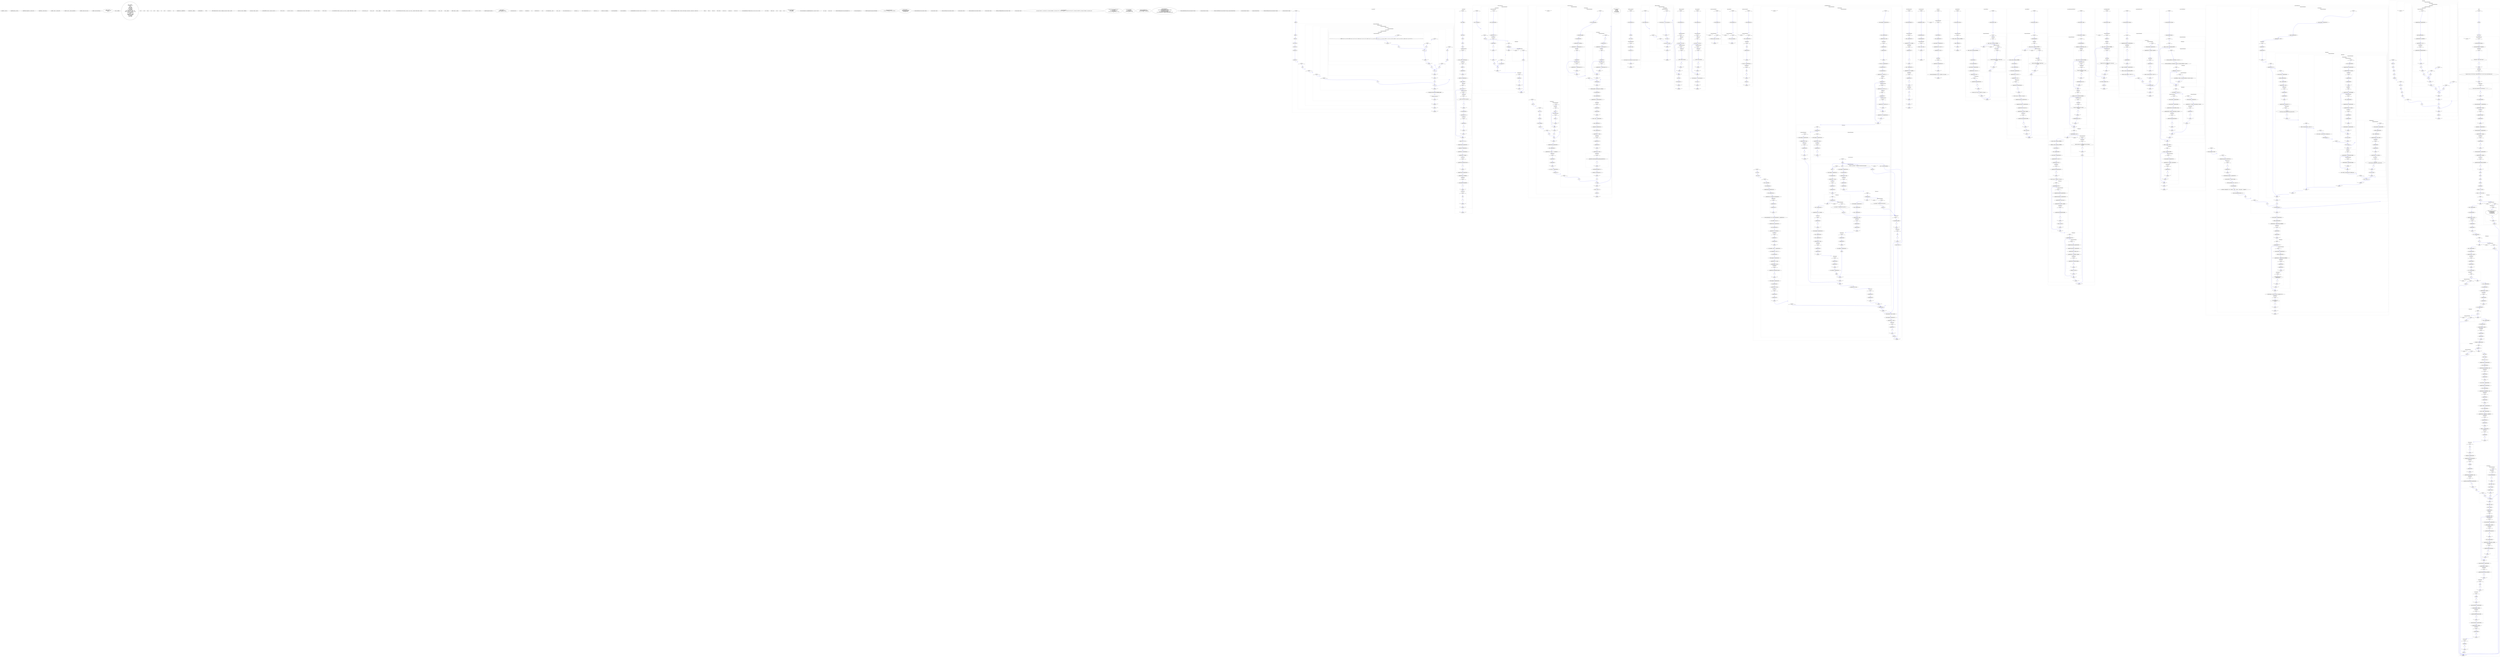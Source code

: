 digraph graph1284326863 {
	compound=true;
	edge[color=blue];
	node2074077713[label="typedef int __int32_t;"];
	node839348439[label="typedef long long __int64_t;"];
	node1052905932[label="typedef long unsigned int __darwin_size_t;"];
	node877706515[label="typedef long __darwin_time_t;"];
	node1478094351[label="typedef __int64_t __darwin_off_t;"];
	node1735637682[label="typedef __int32_t __darwin_suseconds_t;"];
	node1162428486[label="typedef __darwin_size_t size_t;"];
	node798555759[label="typedef __darwin_off_t fpos_t;"];
	node1057161751[label="struct __sbuf {
    unsigned char *_base;
    int _size;
} ;"];
	node1026553658[label="struct __sFILEX ;"];
	node1368067090[label="struct __sFILE {
    unsigned char *_p;
    int _r;
    int _w;
    short _flags;
    short _file;
    struct __sbuf _bf;
    int _lbfsize;
    void *_cookie;
    int ( *_close )(void *);
    int ( *_read )(void *, char * , int );
    fpos_t ( *_seek )(void *, fpos_t  , int );
    int ( *_write )(void *, const char * , int );
    struct __sbuf _ub;
    struct __sFILEX *_extra;
    int _ur;
    unsigned char _ubuf[3];
    unsigned char _nbuf[1];
    struct __sbuf _lb;
    int _blksize;
    fpos_t _offset;
} ;"];
	node2146952019[label="void *"];
	node638518766[label="void *"];
	node1877547288[label="char *"];
	node1715635474[label="int "];
	node573872851[label="void *"];
	node2126991912[label="fpos_t "];
	node497424937[label="int "];
	node1019562230[label="void *"];
	node1053106531[label="const char *"];
	node1600734767[label="int "];
	node77173924[label="typedef struct __sFILE FILE;"];
	node633964087[label="extern FILE *__stderrp;"];
	node1697201317[label="int fclose(FILE *);"];
	node949557121[label="FILE *"];
	node2097702021[label="FILE *fopen(const char *restrict __filename, const char *restrict __mode);"];
	node1899408794[label="const char *restrict __filename"];
	node1538984485[label="const char *restrict __mode"];
	node1137887459[label="int fprintf(FILE *restrict , const char *restrict , ...);"];
	node31874125[label="FILE *restrict "];
	node499289190[label="const char *restrict "];
	node1100576285[label="int fputs(const char *restrict , FILE *restrict );"];
	node971900841[label="const char *restrict "];
	node1625666472[label="FILE *restrict "];
	node275192106[label="size_t fread(void *restrict __ptr, size_t __size , size_t __nitems , FILE *restrict __stream);"];
	node1935935291[label="void *restrict __ptr"];
	node1130242637[label="size_t __size"];
	node774123810[label="size_t __nitems"];
	node2118892964[label="FILE *restrict __stream"];
	node216376042[label="size_t fwrite(const void *restrict __ptr, size_t __size , size_t __nitems , FILE *restrict __stream);"];
	node907561070[label="const void *restrict __ptr"];
	node1244601059[label="size_t __size"];
	node1652216902[label="size_t __nitems"];
	node1867633100[label="FILE *restrict __stream"];
	node1406019578[label="int printf(const char *restrict , ...);"];
	node432953722[label="const char *restrict "];
	node1679041515[label="typedef unsigned int uint32_t;"];
	node264026771[label="struct timeval {
    __darwin_time_t tv_sec;
    __darwin_suseconds_t tv_usec;
} ;"];
	node1500960120[label="int atoi(const char *);"];
	node1608525045[label="const char *"];
	node598709333[label="void exit(int );"];
	node1135355544[label="int "];
	node1963022906[label="void free(void *);"];
	node1475512467[label="void *"];
	node2085322542[label="void *malloc(size_t __size);"];
	node413125065[label="size_t __size"];
	node528532700[label="size_t strlen(const char *__s);"];
	node382867004[label="const char *__s"];
	node1582599151[label="char *strdup(const char *__s1);"];
	node1540282358[label="const char *__s1"];
	node441395029[label="extern char *suboptarg;"];
	node1688755702[label="struct fssearchblock ;"];
	node328698494[label="struct searchstate ;"];
	node866930345[label="int gettimeofday(struct timeval *restrict , void *restrict );"];
	node1444940443[label="struct timeval *restrict "];
	node2132798893[label="void *restrict "];
	node519800398[label="void cpu_stencil(float c0, float c1 , float *A0 , float *Anext , const int nx , const int ny , const int nz);"];
	node1393337316[label="float c0"];
	node448164576[label="float c1"];
	node2081364415[label="float *A0"];
	node2014915263[label="float *Anext"];
	node1133134634[label="const int nx"];
	node1109917159[label="const int ny"];
	node1895777810[label="const int nz"];
	node1364675667[label="void outputData(char *fName, float *h_A0 , int nx , int ny , int nz);"];
	node25069742[label="char *fName"];
	node615997180[label="float *h_A0"];
	node1877719815[label="int nx"];
	node252265230[label="int ny"];
	node1140079274[label="int nz"];
	node249835352[label="struct pb_Parameters {
    char *outFile;
    char **inpFiles;
} ;"];
	node190383940[label="struct pb_Parameters *pb_ReadParameters(int *_argc, char **argv);"];
	node630574220[label="int *_argc"];
	node1382589675[label="char **argv"];
	node495664236[label="void pb_FreeParameters(struct pb_Parameters *p);"];
	node1421991896[label="struct pb_Parameters *p"];
	node1419891636[label="typedef unsigned long long pb_Timestamp;"];
	node640263118[label="enum pb_TimerState {
    pb_Timer_STOPPED, pb_Timer_RUNNING
} ;"];
	node676853552[label="struct pb_Timer {
    enum pb_TimerState state;
    pb_Timestamp elapsed;
    pb_Timestamp init;
} ;"];
	node2100427296[label="void pb_ResetTimer(struct pb_Timer *timer);"];
	node319488518[label="struct pb_Timer *timer"];
	node1544994208[label="void pb_StartTimer(struct pb_Timer *timer);"];
	node401569277[label="struct pb_Timer *timer"];
	node916664659[label="void pb_StopTimer(struct pb_Timer *timer);"];
	node755621472[label="struct pb_Timer *timer"];
	node26274417[label="double pb_GetElapsedTime(struct pb_Timer *timer);"];
	node1042375545[label="struct pb_Timer *timer"];
	node1842957286[label="enum pb_TimerID {
    pb_TimerID_NONE = 0, pb_TimerID_IO , pb_TimerID_KERNEL , pb_TimerID_COPY , pb_TimerID_DRIVER , pb_TimerID_COPY_ASYNC , pb_TimerID_COMPUTE , pb_TimerID_OVERLAP , pb_TimerID_LAST
} ;"];
	node1868651737[label="struct pb_async_time_marker_list {
    char *label;
    enum pb_TimerID timerID;
    void *marker;
    struct pb_async_time_marker_list *next;
} ;"];
	node1384596329[label="struct pb_SubTimer {
    char *label;
    struct pb_Timer timer;
    struct pb_SubTimer *next;
} ;"];
	node994933194[label="struct pb_SubTimerList {
    struct pb_SubTimer *current;
    struct pb_SubTimer *subtimer_list;
} ;"];
	node523696791[label="struct pb_TimerSet {
    enum pb_TimerID current;
    struct pb_async_time_marker_list *async_markers;
    pb_Timestamp async_begin;
    pb_Timestamp wall_begin;
    struct pb_Timer timers[pb_TimerID_LAST];
    struct pb_SubTimerList *sub_timer_list[pb_TimerID_LAST];
} ;"];
	node1802594434[label="void pb_InitializeTimerSet(struct pb_TimerSet *timers);"];
	node373841805[label="struct pb_TimerSet *timers"];
	node442439373[label="void pb_SwitchToTimer(struct pb_TimerSet *timers, enum pb_TimerID timer);"];
	node1697839087[label="struct pb_TimerSet *timers"];
	node2098174024[label="enum pb_TimerID timer"];
	node1216947434[label="void pb_PrintTimerSet(struct pb_TimerSet *timers);"];
	node1082028501[label="struct pb_TimerSet *timers"];
	subgraph cluster145107645 {
		compound=true;
		style=dotted;
		label="cpu_stencil()";
		node1816304987[label="B_FuDe", shape="triangle"];
		node1650131960[label="E_FuDe", shape="invtriangle"];
		node1211259665[label="float c0"];
		node91992634[label="float c1"];
		node410903582[label="float *A0"];
		node273138972[label="float *Anext"];
		node608920792[label="const int nx"];
		node2065321466[label="const int ny"];
		node982850068[label="const int nz"];
		subgraph cluster1416590814 {
			compound=true;
			style=dotted;
			label="CompoundStatement";
			node1225283562[label="B_CoSt", shape="triangle"];
			node2120546901[label="E_CoSt", shape="invtriangle"];
			node778498089[label="int i;"];
			subgraph cluster281674183 {
				compound=true;
				style=dotted;
				label="ParallelConstruct";
				node1634053753[label="B_PaCo", shape="triangle"];
				node1084421494[label="E_PaCo", shape="invtriangle"];
				subgraph cluster184738806 {
					compound=true;
					style=dotted;
					label="CompoundStatement";
					node338562961[label="B_CoSt", shape="triangle"];
					node258647562[label="E_CoSt", shape="invtriangle"];
					subgraph cluster1737461795 {
						compound=true;
						style=dotted;
						label="ForConstruct";
						node1848605780[label="B_FoCo", shape="triangle"];
						node340101890[label="E_FoCo", shape="invtriangle"];
						node1311239393[label="i = 1"];
						node1161444491[label="i < nx - 1"];
						node1078425757[label="i++"];
						subgraph cluster721678900 {
							compound=true;
							style=dotted;
							label="CompoundStatement";
							node1811374022[label="B_CoSt", shape="triangle"];
							node1101157072[label="E_CoSt", shape="invtriangle"];
							node6858897[label="int j;"];
							node1680843324[label="int k;"];
							subgraph cluster696474472 {
								compound=true;
								style=dotted;
								label="ForStatement";
								node23715134[label="B_FoSt", shape="triangle"];
								node1972116657[label="E_FoSt", shape="invtriangle"];
								node673956574[label="j = 1"];
								node1365730500[label="j < ny - 1"];
								node2126596121[label="j++"];
								subgraph cluster2039796020 {
									compound=true;
									style=dotted;
									label="CompoundStatement";
									node1828311333[label="B_CoSt", shape="triangle"];
									node455425096[label="E_CoSt", shape="invtriangle"];
									subgraph cluster338533290 {
										compound=true;
										style=dotted;
										label="ForStatement";
										node1861295655[label="B_FoSt", shape="triangle"];
										node1786033562[label="E_FoSt", shape="invtriangle"];
										node990326472[label="k = 1"];
										node761196472[label="k < nz - 1"];
										node728373334[label="k++"];
										subgraph cluster379619701 {
											compound=true;
											style=dotted;
											label="CompoundStatement";
											node1683109641[label="B_CoSt", shape="triangle"];
											node1991399716[label="E_CoSt", shape="invtriangle"];
											node1000995775[label="Anext[(i + nx * (j + ny * k))] = (A0[(i + nx * (j + ny * (k + 1)))] + A0[(i + nx * (j + ny * (k - 1)))] + A0[(i + nx * ((j + 1) + ny * k))] + A0[(i + nx * ((j - 1) + ny * k))] + A0[((i + 1) + nx * (j + ny * k))] + A0[((i - 1) + nx * (j + ny * k))]) * c1 - A0[(i + nx * (j + ny * k))] * c0;"];
										}
									}
								}
							}
						}
					}
					node1705600412[label="// #pragma omp dummyFlush BARRIER_START"];
					node1388858019[label="
#pragma omp barrier
"];
				}
			}
		}
	}
	subgraph cluster688744465 {
		compound=true;
		style=dotted;
		label="outputData()";
		node247305357[label="B_FuDe", shape="triangle"];
		node575009519[label="E_FuDe", shape="invtriangle"];
		node229747691[label="char *fName"];
		node683852968[label="float *h_A0"];
		node1678117640[label="int nx"];
		node627115140[label="int ny"];
		node699450481[label="int nz"];
		subgraph cluster523756967 {
			compound=true;
			style=dotted;
			label="CompoundStatement";
			node1213074419[label="B_CoSt", shape="triangle"];
			node1783059603[label="E_CoSt", shape="invtriangle"];
			node822713355[label="struct __sFILE *_imopVarPre16;"];
			subgraph cluster913400302 {
				compound=true;
				style=dotted;
				label="CallStatement";
				node128845232[label="B_CaSt", shape="triangle"];
				node1178495466[label="E_CaSt", shape="invtriangle"];
				node2106709336[label="fName\"w\""];
				node612737585[label="_imopVarPre16"];
			}
			node502202985[label="FILE *fid = _imopVarPre16;"];
			node1887021195[label="uint32_t tmp32;"];
			subgraph cluster750123536 {
				compound=true;
				style=dotted;
				label="IfStatement";
				node341033203[label="B_IfSt", shape="triangle"];
				node884369139[label="E_IfSt", shape="invtriangle"];
				node504130614[label="fid == ((void *) 0)"];
				subgraph cluster2062945117 {
					compound=true;
					style=dotted;
					label="CompoundStatement";
					node251073903[label="B_CoSt", shape="triangle"];
					node868197242[label="E_CoSt", shape="invtriangle"];
					subgraph cluster1673084858 {
						compound=true;
						style=dotted;
						label="CallStatement";
						node87388333[label="B_CaSt", shape="triangle"];
						node160631586[label="E_CaSt", shape="invtriangle"];
						node819870286[label="__stderrp\"Cannot open output file\n\""];
						node2058267381[label=""];
					}
					node349279115[label="int _imopVarPre18;"];
					node1023163856[label="_imopVarPre18 = -1;"];
					subgraph cluster1230307748 {
						compound=true;
						style=dotted;
						label="CallStatement";
						node790622954[label="B_CaSt", shape="triangle"];
						node1462345511[label="E_CaSt", shape="invtriangle"];
						node870064925[label="_imopVarPre18"];
						node45968615[label=""];
					}
				}
			}
			node1569023251[label="tmp32 = nx * ny * nz;"];
			node1249456425[label="unsigned long int _imopVarPre21;"];
			node1613590637[label="unsigned int *_imopVarPre22;"];
			node2031470365[label="_imopVarPre21 = sizeof(uint32_t);"];
			node574062453[label="_imopVarPre22 = &tmp32;"];
			subgraph cluster1802987890 {
				compound=true;
				style=dotted;
				label="CallStatement";
				node273558613[label="B_CaSt", shape="triangle"];
				node1675435228[label="E_CaSt", shape="invtriangle"];
				node354854034[label="_imopVarPre22_imopVarPre211fid"];
				node56074101[label=""];
			}
			node147281342[label="unsigned long int _imopVarPre24;"];
			node1150287249[label="_imopVarPre24 = sizeof(float);"];
			subgraph cluster817807678 {
				compound=true;
				style=dotted;
				label="CallStatement";
				node515578013[label="B_CaSt", shape="triangle"];
				node681293326[label="E_CaSt", shape="invtriangle"];
				node1827786059[label="h_A0_imopVarPre24tmp32fid"];
				node1392516709[label=""];
			}
			subgraph cluster477658322 {
				compound=true;
				style=dotted;
				label="CallStatement";
				node1073144966[label="B_CaSt", shape="triangle"];
				node1709695324[label="E_CaSt", shape="invtriangle"];
				node1785866473[label="fid"];
				node1038702461[label=""];
			}
		}
	}
	subgraph cluster1301894065 {
		compound=true;
		style=dotted;
		label="free_string_array()";
		node2099963719[label="B_FuDe", shape="triangle"];
		node356120280[label="E_FuDe", shape="invtriangle"];
		node1990362564[label="char **string_array"];
		subgraph cluster1455776506 {
			compound=true;
			style=dotted;
			label="CompoundStatement";
			node695320253[label="B_CoSt", shape="triangle"];
			node711179284[label="E_CoSt", shape="invtriangle"];
			node502541491[label="char **p;"];
			subgraph cluster346925795 {
				compound=true;
				style=dotted;
				label="IfStatement";
				node1891418146[label="B_IfSt", shape="triangle"];
				node1096187131[label="E_IfSt", shape="invtriangle"];
				node1816361085[label="!string_array"];
				subgraph cluster855692774 {
					compound=true;
					style=dotted;
					label="CompoundStatement";
					node553859751[label="B_CoSt", shape="triangle"];
					node237831080[label="E_CoSt", shape="invtriangle"];
					node134839168[label="return;"];
				}
			}
			subgraph cluster219594749 {
				compound=true;
				style=dotted;
				label="ForStatement";
				node1422028025[label="B_FoSt", shape="triangle"];
				node1891363591[label="E_FoSt", shape="invtriangle"];
				node655269954[label="p = string_array"];
				node684095337[label="*p"];
				node526379473[label="p++"];
				subgraph cluster1211682013 {
					compound=true;
					style=dotted;
					label="CompoundStatement";
					node1202720187[label="B_CoSt", shape="triangle"];
					node501730886[label="E_CoSt", shape="invtriangle"];
					node368983842[label="char *_imopVarPre26;"];
					node156523106[label="_imopVarPre26 = *p;"];
					subgraph cluster1154428764 {
						compound=true;
						style=dotted;
						label="CallStatement";
						node1283132782[label="B_CaSt", shape="triangle"];
						node975982615[label="E_CaSt", shape="invtriangle"];
						node1845890526[label="_imopVarPre26"];
						node1200233967[label=""];
					}
				}
			}
			subgraph cluster472576062 {
				compound=true;
				style=dotted;
				label="CallStatement";
				node1775313535[label="B_CaSt", shape="triangle"];
				node456824257[label="E_CaSt", shape="invtriangle"];
				node1710400884[label="string_array"];
				node1311776659[label=""];
			}
		}
	}
	subgraph cluster1066288153 {
		compound=true;
		style=dotted;
		label="read_string_array()";
		node1059510625[label="B_FuDe", shape="triangle"];
		node1665620989[label="E_FuDe", shape="invtriangle"];
		node300194552[label="char *in"];
		subgraph cluster823971709 {
			compound=true;
			style=dotted;
			label="CompoundStatement";
			node62987941[label="B_CoSt", shape="triangle"];
			node303033079[label="E_CoSt", shape="invtriangle"];
			node349442775[label="char **ret;"];
			node1808751385[label="int i;"];
			node692000546[label="int count;"];
			node1052830236[label="char *substring;"];
			node6373400[label="count = 1;"];
			subgraph cluster614874084 {
				compound=true;
				style=dotted;
				label="ForStatement";
				node164799505[label="B_FoSt", shape="triangle"];
				node209369958[label="E_FoSt", shape="invtriangle"];
				node533019524[label="i = 0"];
				node111653879[label="in[i]"];
				node1188587205[label="i++"];
				subgraph cluster1388182036 {
					compound=true;
					style=dotted;
					label="CompoundStatement";
					node320734456[label="B_CoSt", shape="triangle"];
					node1296701890[label="E_CoSt", shape="invtriangle"];
					subgraph cluster814471355 {
						compound=true;
						style=dotted;
						label="IfStatement";
						node2133487077[label="B_IfSt", shape="triangle"];
						node395525501[label="E_IfSt", shape="invtriangle"];
						node986657342[label="in[i] == \',\'"];
						subgraph cluster921733929 {
							compound=true;
							style=dotted;
							label="CompoundStatement";
							node2112476024[label="B_CoSt", shape="triangle"];
							node1834539729[label="E_CoSt", shape="invtriangle"];
							node1277950763[label="count++;"];
						}
					}
				}
			}
			node1636506841[label="unsigned long int _imopVarPre29;"];
			node1005736508[label="void *_imopVarPre30;"];
			node1038481426[label="_imopVarPre29 = (count + 1) * sizeof(char *);"];
			subgraph cluster1216312958 {
				compound=true;
				style=dotted;
				label="CallStatement";
				node2072106226[label="B_CaSt", shape="triangle"];
				node1477011208[label="E_CaSt", shape="invtriangle"];
				node2020497195[label="_imopVarPre29"];
				node1044543770[label="_imopVarPre30"];
			}
			node764138198[label="ret = (char **) _imopVarPre30;"];
			node1701519711[label="substring = in;"];
			subgraph cluster1357419037 {
				compound=true;
				style=dotted;
				label="ForStatement";
				node1035501074[label="B_FoSt", shape="triangle"];
				node257395204[label="E_FoSt", shape="invtriangle"];
				node308478736[label="i = 0"];
				node1728044258[label="i < count"];
				node1009128757[label="i++"];
				subgraph cluster1883801755 {
					compound=true;
					style=dotted;
					label="CompoundStatement";
					node1674644027[label="B_CoSt", shape="triangle"];
					node1310064371[label="E_CoSt", shape="invtriangle"];
					node486485804[label="char *substring_end;"];
					node683917058[label="int substring_length;"];
					node388512715[label="int _imopVarPre32;"];
					node1482326796[label="substring_end = substring;"];
					node2068484861[label="_imopVarPre32 = (*substring_end != \',\');"];
					subgraph cluster977679818 {
						compound=true;
						style=dotted;
						label="IfStatement";
						node657312979[label="B_IfSt", shape="triangle"];
						node882854832[label="E_IfSt", shape="invtriangle"];
						node1782972093[label="_imopVarPre32"];
						subgraph cluster1823745986 {
							compound=true;
							style=dotted;
							label="CompoundStatement";
							node1386771670[label="B_CoSt", shape="triangle"];
							node1654303891[label="E_CoSt", shape="invtriangle"];
							node760915300[label="_imopVarPre32 = (*substring_end != 0);"];
						}
					}
					subgraph cluster942204948 {
						compound=true;
						style=dotted;
						label="ForStatement";
						node1747041170[label="B_FoSt", shape="triangle"];
						node289296721[label="E_FoSt", shape="invtriangle"];
						node1784250848[label="_imopVarPre32"];
						subgraph cluster51754444 {
							compound=true;
							style=dotted;
							label="CompoundStatement";
							node116942657[label="B_CoSt", shape="triangle"];
							node985184493[label="E_CoSt", shape="invtriangle"];
							node2101529751[label=";"];
							node2089809593[label="substring_end++;"];
							node862800884[label="_imopVarPre32 = (*substring_end != \',\');"];
							subgraph cluster1759593093 {
								compound=true;
								style=dotted;
								label="IfStatement";
								node2139102873[label="B_IfSt", shape="triangle"];
								node1824254416[label="E_IfSt", shape="invtriangle"];
								node1035930639[label="_imopVarPre32"];
								subgraph cluster574162094 {
									compound=true;
									style=dotted;
									label="CompoundStatement";
									node930436686[label="B_CoSt", shape="triangle"];
									node105917966[label="E_CoSt", shape="invtriangle"];
									node765206415[label="_imopVarPre32 = (*substring_end != 0);"];
								}
							}
						}
					}
					node328872513[label="substring_length = substring_end - substring;"];
					node177579275[label="int _imopVarPre35;"];
					node200603568[label="void *_imopVarPre36;"];
					node1315819787[label="_imopVarPre35 = substring_length + 1;"];
					subgraph cluster683536407 {
						compound=true;
						style=dotted;
						label="CallStatement";
						node1603204454[label="B_CaSt", shape="triangle"];
						node2032416093[label="E_CaSt", shape="invtriangle"];
						node1999593405[label="_imopVarPre35"];
						node416858798[label="_imopVarPre36"];
					}
					node2087710255[label="ret[i] = (char *) _imopVarPre36;"];
					node956035118[label="char *_imopVarPre117;"];
					node777849487[label="unsigned int _imopVarPre118;"];
					node1935973151[label="char *_imopVarPre119;"];
					node1403015615[label="_imopVarPre117 = ret[i];"];
					subgraph cluster696466196 {
						compound=true;
						style=dotted;
						label="CallStatement";
						node1180076502[label="B_CaSt", shape="triangle"];
						node1833266179[label="E_CaSt", shape="invtriangle"];
						node1674165896[label="_imopVarPre1170"];
						node1236849464[label="_imopVarPre118"];
					}
					node451902366[label="_imopVarPre119 = ret[i];"];
					subgraph cluster344193675 {
						compound=true;
						style=dotted;
						label="CallStatement";
						node1484085441[label="B_CaSt", shape="triangle"];
						node99722716[label="E_CaSt", shape="invtriangle"];
						node731378336[label="_imopVarPre119substringsubstring_length_imopVarPre118"];
						node913244506[label=""];
					}
					node930586079[label="ret[i][substring_length] = 0;"];
					node831109065[label="substring = substring_end + 1;"];
				}
			}
			node1170942507[label="ret[i] = ((void *) 0);"];
			node1591761819[label="return ret;"];
		}
	}
	node2095226915[label="struct argparse {
    int argc;
    char **argv;
    int argn;
    char **argv_get;
    char **argv_put;
} ;"];
	subgraph cluster739006087 {
		compound=true;
		style=dotted;
		label="initialize_argparse()";
		node173654742[label="B_FuDe", shape="triangle"];
		node89732771[label="E_FuDe", shape="invtriangle"];
		node1315557255[label="struct argparse *ap"];
		node1284238865[label="int argc"];
		node1563666281[label="char **argv"];
		subgraph cluster2062235606 {
			compound=true;
			style=dotted;
			label="CompoundStatement";
			node1315116478[label="B_CoSt", shape="triangle"];
			node1409823821[label="E_CoSt", shape="invtriangle"];
			node1496669729[label="ap->argc = argc;"];
			node1935286851[label="ap->argn = 0;"];
			node598296268[label="ap->argv_get = ap->argv_put = ap->argv = argv;"];
		}
	}
	subgraph cluster1528294599 {
		compound=true;
		style=dotted;
		label="finalize_argparse()";
		node87327244[label="B_FuDe", shape="triangle"];
		node252797677[label="E_FuDe", shape="invtriangle"];
		node600675723[label="struct argparse *ap"];
		subgraph cluster757493898 {
			compound=true;
			style=dotted;
			label="CompoundStatement";
			node1504911146[label="B_CoSt", shape="triangle"];
			node1312794529[label="E_CoSt", shape="invtriangle"];
			subgraph cluster521310599 {
				compound=true;
				style=dotted;
				label="ForStatement";
				node1496254520[label="B_FoSt", shape="triangle"];
				node735225137[label="E_FoSt", shape="invtriangle"];
				node53509455[label="ap->argn < ap->argc"];
				node2124588748[label="ap->argn++"];
				subgraph cluster1549041923 {
					compound=true;
					style=dotted;
					label="CompoundStatement";
					node1416756433[label="B_CoSt", shape="triangle"];
					node990649349[label="E_CoSt", shape="invtriangle"];
					node1633728372[label="*ap->argv_put++ = *ap->argv_get++;"];
				}
			}
		}
	}
	subgraph cluster1877457306 {
		compound=true;
		style=dotted;
		label="delete_argument()";
		node65508496[label="B_FuDe", shape="triangle"];
		node55975434[label="E_FuDe", shape="invtriangle"];
		node941169020[label="struct argparse *ap"];
		subgraph cluster485801049 {
			compound=true;
			style=dotted;
			label="CompoundStatement";
			node396386870[label="B_CoSt", shape="triangle"];
			node311255524[label="E_CoSt", shape="invtriangle"];
			subgraph cluster77868625 {
				compound=true;
				style=dotted;
				label="IfStatement";
				node1022758944[label="B_IfSt", shape="triangle"];
				node626854991[label="E_IfSt", shape="invtriangle"];
				node1457282196[label="ap->argn >= ap->argc"];
				subgraph cluster546043383 {
					compound=true;
					style=dotted;
					label="CompoundStatement";
					node1142173591[label="B_CoSt", shape="triangle"];
					node811285072[label="E_CoSt", shape="invtriangle"];
					subgraph cluster1388173003 {
						compound=true;
						style=dotted;
						label="CallStatement";
						node1485618886[label="B_CaSt", shape="triangle"];
						node1422489278[label="E_CaSt", shape="invtriangle"];
						node1355345362[label="__stderrp\"delete_argument\n\""];
						node1318476675[label=""];
					}
				}
			}
			node445019591[label="ap->argc--;"];
			node1862287472[label="ap->argv_get++;"];
		}
	}
	subgraph cluster365964066 {
		compound=true;
		style=dotted;
		label="next_argument()";
		node56777196[label="B_FuDe", shape="triangle"];
		node585739422[label="E_FuDe", shape="invtriangle"];
		node950944860[label="struct argparse *ap"];
		subgraph cluster501501017 {
			compound=true;
			style=dotted;
			label="CompoundStatement";
			node674574493[label="B_CoSt", shape="triangle"];
			node516414275[label="E_CoSt", shape="invtriangle"];
			subgraph cluster1626403997 {
				compound=true;
				style=dotted;
				label="IfStatement";
				node1436916426[label="B_IfSt", shape="triangle"];
				node900384206[label="E_IfSt", shape="invtriangle"];
				node1330819001[label="ap->argn >= ap->argc"];
				subgraph cluster1957267228 {
					compound=true;
					style=dotted;
					label="CompoundStatement";
					node193193916[label="B_CoSt", shape="triangle"];
					node2131731235[label="E_CoSt", shape="invtriangle"];
					subgraph cluster1679717484 {
						compound=true;
						style=dotted;
						label="CallStatement";
						node1153960681[label="B_CaSt", shape="triangle"];
						node822446740[label="E_CaSt", shape="invtriangle"];
						node1488332066[label="__stderrp\"next_argument\n\""];
						node347101016[label=""];
					}
				}
			}
			node1545854982[label="*ap->argv_put++ = *ap->argv_get++;"];
			node68563177[label="ap->argn++;"];
		}
	}
	subgraph cluster924395685 {
		compound=true;
		style=dotted;
		label="is_end_of_arguments()";
		node259968185[label="B_FuDe", shape="triangle"];
		node803405082[label="E_FuDe", shape="invtriangle"];
		node1660566628[label="struct argparse *ap"];
		subgraph cluster1661783114 {
			compound=true;
			style=dotted;
			label="CompoundStatement";
			node738654286[label="B_CoSt", shape="triangle"];
			node346995885[label="E_CoSt", shape="invtriangle"];
			node4607087[label="return ap->argn == ap->argc;"];
		}
	}
	subgraph cluster569791657 {
		compound=true;
		style=dotted;
		label="get_argument()";
		node827804208[label="B_FuDe", shape="triangle"];
		node349838110[label="E_FuDe", shape="invtriangle"];
		node341201310[label="struct argparse *ap"];
		subgraph cluster709523751 {
			compound=true;
			style=dotted;
			label="CompoundStatement";
			node1822044609[label="B_CoSt", shape="triangle"];
			node1800159847[label="E_CoSt", shape="invtriangle"];
			node1021853943[label="return *ap->argv_get;"];
		}
	}
	subgraph cluster1815441946 {
		compound=true;
		style=dotted;
		label="consume_argument()";
		node1722672591[label="B_FuDe", shape="triangle"];
		node127725862[label="E_FuDe", shape="invtriangle"];
		node1366319963[label="struct argparse *ap"];
		subgraph cluster1615436583 {
			compound=true;
			style=dotted;
			label="CompoundStatement";
			node219548740[label="B_CoSt", shape="triangle"];
			node1254594449[label="E_CoSt", shape="invtriangle"];
			node1791845667[label="char *_imopVarPre120;"];
			subgraph cluster1517210733 {
				compound=true;
				style=dotted;
				label="CallStatement";
				node1402981703[label="B_CaSt", shape="triangle"];
				node1496845040[label="E_CaSt", shape="invtriangle"];
				node166705947[label="ap"];
				node144050164[label="_imopVarPre120"];
			}
			node137763759[label="char *ret = _imopVarPre120;"];
			subgraph cluster446180811 {
				compound=true;
				style=dotted;
				label="CallStatement";
				node1872576107[label="B_CaSt", shape="triangle"];
				node552606102[label="E_CaSt", shape="invtriangle"];
				node375532015[label="ap"];
				node1269283129[label=""];
			}
			node1928563987[label="return ret;"];
		}
	}
	subgraph cluster1500942645 {
		compound=true;
		style=dotted;
		label="pb_ReadParameters()";
		node668953736[label="B_FuDe", shape="triangle"];
		node861481811[label="E_FuDe", shape="invtriangle"];
		node1141058644[label="int *_argc"];
		node1452291587[label="char **argv"];
		subgraph cluster227588555 {
			compound=true;
			style=dotted;
			label="CompoundStatement";
			node517477042[label="B_CoSt", shape="triangle"];
			node812799221[label="E_CoSt", shape="invtriangle"];
			node1873831225[label="char *err_message;"];
			node2080893618[label="struct argparse ap;"];
			node1023270990[label="unsigned long int _imopVarPre123;"];
			node153429451[label="void *_imopVarPre124;"];
			node1221783140[label="_imopVarPre123 = sizeof(struct pb_Parameters);"];
			subgraph cluster1489406543 {
				compound=true;
				style=dotted;
				label="CallStatement";
				node430666798[label="B_CaSt", shape="triangle"];
				node409308590[label="E_CaSt", shape="invtriangle"];
				node2062745489[label="_imopVarPre123"];
				node1413651097[label="_imopVarPre124"];
			}
			node263217995[label="struct pb_Parameters *ret = (struct pb_Parameters *) _imopVarPre124;"];
			node270834785[label="ret->outFile = ((void *) 0);"];
			node680747922[label="unsigned long int _imopVarPre127;"];
			node228782844[label="void *_imopVarPre128;"];
			node2044275509[label="_imopVarPre127 = sizeof(char *);"];
			subgraph cluster1522179722 {
				compound=true;
				style=dotted;
				label="CallStatement";
				node1696835226[label="B_CaSt", shape="triangle"];
				node763877378[label="E_CaSt", shape="invtriangle"];
				node1876731592[label="_imopVarPre127"];
				node426985128[label="_imopVarPre128"];
			}
			node163873627[label="ret->inpFiles = (char **) _imopVarPre128;"];
			node1790511742[label="ret->inpFiles[0] = ((void *) 0);"];
			node1684602277[label="int _imopVarPre131;"];
			node2022571275[label="struct argparse *_imopVarPre132;"];
			node1672214950[label="_imopVarPre131 = *_argc;"];
			node966149010[label="_imopVarPre132 = &ap;"];
			subgraph cluster1518336588 {
				compound=true;
				style=dotted;
				label="CallStatement";
				node940630045[label="B_CaSt", shape="triangle"];
				node2075922958[label="E_CaSt", shape="invtriangle"];
				node1637183141[label="_imopVarPre132_imopVarPre131argv"];
				node716156478[label=""];
			}
			node631796434[label="struct argparse *_imopVarPre135;"];
			node1957480696[label="int _imopVarPre136;"];
			node702410165[label="_imopVarPre135 = &ap;"];
			subgraph cluster51320008 {
				compound=true;
				style=dotted;
				label="CallStatement";
				node1373455962[label="B_CaSt", shape="triangle"];
				node745615791[label="E_CaSt", shape="invtriangle"];
				node1924035010[label="_imopVarPre135"];
				node841546472[label="_imopVarPre136"];
			}
			subgraph cluster374344214 {
				compound=true;
				style=dotted;
				label="WhileStatement";
				node2077310493[label="B_WhSt", shape="triangle"];
				node240870453[label="E_WhSt", shape="invtriangle"];
				node2000195585[label="!_imopVarPre136"];
				subgraph cluster1612522561 {
					compound=true;
					style=dotted;
					label="CompoundStatement";
					node1116780989[label="B_CoSt", shape="triangle"];
					node397753053[label="E_CoSt", shape="invtriangle"];
					node61594760[label="struct argparse *_imopVarPre138;"];
					node2006321248[label="char *_imopVarPre139;"];
					node36197227[label="_imopVarPre138 = &ap;"];
					subgraph cluster568677776 {
						compound=true;
						style=dotted;
						label="CallStatement";
						node13639604[label="B_CaSt", shape="triangle"];
						node42813501[label="E_CaSt", shape="invtriangle"];
						node1608585266[label="_imopVarPre138"];
						node1418596100[label="_imopVarPre139"];
					}
					node119049818[label="char *arg = _imopVarPre139;"];
					node474682039[label="int _imopVarPre142;"];
					node667650559[label="int _imopVarPre143;"];
					node1230078181[label="_imopVarPre142 = (arg[0] == \'-\');"];
					subgraph cluster653760863 {
						compound=true;
						style=dotted;
						label="IfStatement";
						node1475758247[label="B_IfSt", shape="triangle"];
						node1131978883[label="E_IfSt", shape="invtriangle"];
						node551168785[label="_imopVarPre142"];
						subgraph cluster747897774 {
							compound=true;
							style=dotted;
							label="CompoundStatement";
							node273709665[label="B_CoSt", shape="triangle"];
							node247371480[label="E_CoSt", shape="invtriangle"];
							node1935195831[label="_imopVarPre143 = (arg[1] != 0);"];
							subgraph cluster903399197 {
								compound=true;
								style=dotted;
								label="IfStatement";
								node318652017[label="B_IfSt", shape="triangle"];
								node1822255034[label="E_IfSt", shape="invtriangle"];
								node1642024375[label="_imopVarPre143"];
								subgraph cluster405521155 {
									compound=true;
									style=dotted;
									label="CompoundStatement";
									node2039267780[label="B_CoSt", shape="triangle"];
									node1571993343[label="E_CoSt", shape="invtriangle"];
									node1352497134[label="_imopVarPre143 = (arg[2] == 0);"];
								}
							}
							node739427006[label="_imopVarPre142 = _imopVarPre143;"];
						}
					}
					subgraph cluster586920868 {
						compound=true;
						style=dotted;
						label="IfStatement";
						node179281275[label="B_IfSt", shape="triangle"];
						node1329956939[label="E_IfSt", shape="invtriangle"];
						node31122637[label="_imopVarPre142"];
						subgraph cluster1954833550 {
							compound=true;
							style=dotted;
							label="CompoundStatement";
							node138283743[label="B_CoSt", shape="triangle"];
							node140917234[label="E_CoSt", shape="invtriangle"];
							node32620006[label="struct argparse *_imopVarPre145;"];
							node1306957628[label="_imopVarPre145 = &ap;"];
							subgraph cluster1377522490 {
								compound=true;
								style=dotted;
								label="CallStatement";
								node440858356[label="B_CaSt", shape="triangle"];
								node1931116290[label="E_CaSt", shape="invtriangle"];
								node199001160[label="_imopVarPre145"];
								node780809042[label=""];
							}
							subgraph cluster248032238 {
								compound=true;
								style=dotted;
								label="SwitchStatement";
								node1633259707[label="B_SwSt", shape="triangle"];
								node1453075166[label="E_SwSt", shape="invtriangle"];
								node1339970113[label="arg[1]"];
								subgraph cluster1615248249 {
									compound=true;
									style=dotted;
									label="CompoundStatement";
									node91706887[label="B_CoSt", shape="triangle"];
									node398986481[label="E_CoSt", shape="invtriangle"];
									node1166617190[label="case \'o\': ;"];
									node614843550[label="struct argparse *_imopVarPre147;"];
									node590624787[label="int _imopVarPre148;"];
									node622899023[label="_imopVarPre147 = &ap;"];
									subgraph cluster999138468 {
										compound=true;
										style=dotted;
										label="CallStatement";
										node1644327549[label="B_CaSt", shape="triangle"];
										node642275652[label="E_CaSt", shape="invtriangle"];
										node1001379758[label="_imopVarPre147"];
										node481426102[label="_imopVarPre148"];
									}
									subgraph cluster1031841806 {
										compound=true;
										style=dotted;
										label="IfStatement";
										node1607740769[label="B_IfSt", shape="triangle"];
										node1277364327[label="E_IfSt", shape="invtriangle"];
										node1251846537[label="_imopVarPre148"];
										subgraph cluster1326312570 {
											compound=true;
											style=dotted;
											label="CompoundStatement";
											node1638980883[label="B_CoSt", shape="triangle"];
											node410348497[label="E_CoSt", shape="invtriangle"];
											node36755314[label="err_message = \"Expecting file name after \'-o\'\n\";"];
											node1089288505[label="goto error;"];
										}
									}
									node296031588[label="char *_imopVarPre150;"];
									node717993499[label="_imopVarPre150 = ret->outFile;"];
									subgraph cluster1660439790 {
										compound=true;
										style=dotted;
										label="CallStatement";
										node948250796[label="B_CaSt", shape="triangle"];
										node665540395[label="E_CaSt", shape="invtriangle"];
										node382340553[label="_imopVarPre150"];
										node656683768[label=""];
									}
									node119667990[label="struct argparse *_imopVarPre155;"];
									node1280776554[label="char *_imopVarPre156;"];
									node672220177[label="char *_imopVarPre157;"];
									node49000657[label="_imopVarPre155 = &ap;"];
									subgraph cluster602203742 {
										compound=true;
										style=dotted;
										label="CallStatement";
										node1096658968[label="B_CaSt", shape="triangle"];
										node756315397[label="E_CaSt", shape="invtriangle"];
										node1451368413[label="_imopVarPre155"];
										node2116117111[label="_imopVarPre156"];
									}
									subgraph cluster2077777540 {
										compound=true;
										style=dotted;
										label="CallStatement";
										node88192829[label="B_CaSt", shape="triangle"];
										node1541217603[label="E_CaSt", shape="invtriangle"];
										node1332465807[label="_imopVarPre156"];
										node2114859557[label="_imopVarPre157"];
									}
									node1286491929[label="ret->outFile = _imopVarPre157;"];
									node888626684[label="break;"];
									node184618474[label="case \'i\': ;"];
									node1403848796[label="struct argparse *_imopVarPre159;"];
									node120989416[label="int _imopVarPre160;"];
									node822685215[label="_imopVarPre159 = &ap;"];
									subgraph cluster1557170834 {
										compound=true;
										style=dotted;
										label="CallStatement";
										node988000025[label="B_CaSt", shape="triangle"];
										node868897431[label="E_CaSt", shape="invtriangle"];
										node2042453531[label="_imopVarPre159"];
										node106772470[label="_imopVarPre160"];
									}
									subgraph cluster1958499361 {
										compound=true;
										style=dotted;
										label="IfStatement";
										node1536109037[label="B_IfSt", shape="triangle"];
										node880953325[label="E_IfSt", shape="invtriangle"];
										node1935730862[label="_imopVarPre160"];
										subgraph cluster1233695639 {
											compound=true;
											style=dotted;
											label="CompoundStatement";
											node47159910[label="B_CoSt", shape="triangle"];
											node1720615074[label="E_CoSt", shape="invtriangle"];
											node1443760151[label="err_message = \"Expecting file name after \'-i\'\n\";"];
											node938930541[label="goto error;"];
										}
									}
									node1103578880[label="struct argparse *_imopVarPre165;"];
									node1282500782[label="char *_imopVarPre166;"];
									node1481421919[label="char **_imopVarPre167;"];
									node292331312[label="_imopVarPre165 = &ap;"];
									subgraph cluster567531156 {
										compound=true;
										style=dotted;
										label="CallStatement";
										node1471796958[label="B_CaSt", shape="triangle"];
										node728989161[label="E_CaSt", shape="invtriangle"];
										node750255855[label="_imopVarPre165"];
										node184140062[label="_imopVarPre166"];
									}
									subgraph cluster283931794 {
										compound=true;
										style=dotted;
										label="CallStatement";
										node213122409[label="B_CaSt", shape="triangle"];
										node1074725076[label="E_CaSt", shape="invtriangle"];
										node1713960331[label="_imopVarPre166"];
										node106474070[label="_imopVarPre167"];
									}
									node623948993[label="ret->inpFiles = _imopVarPre167;"];
									node1341039842[label="break;"];
									node482879789[label="case \'-\': goto end_of_options;"];
									node758435796[label="default: err_message = \"Unexpected command-line parameter\n\";"];
									node376361379[label="goto error;"];
								}
							}
						}
						subgraph cluster22018938 {
							compound=true;
							style=dotted;
							label="CompoundStatement";
							node1395990431[label="B_CoSt", shape="triangle"];
							node1771645694[label="E_CoSt", shape="invtriangle"];
							node1662269640[label="struct argparse *_imopVarPre169;"];
							node77450240[label="_imopVarPre169 = &ap;"];
							subgraph cluster1852437228 {
								compound=true;
								style=dotted;
								label="CallStatement";
								node832640394[label="B_CaSt", shape="triangle"];
								node1566369684[label="E_CaSt", shape="invtriangle"];
								node1674296219[label="_imopVarPre169"];
								node2074118913[label=""];
							}
						}
					}
					node2009265547[label="_imopVarPre135 = &ap;"];
					subgraph cluster1996498476 {
						compound=true;
						style=dotted;
						label="CallStatement";
						node1413167510[label="B_CaSt", shape="triangle"];
						node1992468907[label="E_CaSt", shape="invtriangle"];
						node253684395[label="_imopVarPre135"];
						node1956904198[label="_imopVarPre136"];
					}
				}
			}
			node42229675[label="end_of_options: *_argc = ap.argc;"];
			node1810625839[label="struct argparse *_imopVarPre171;"];
			node649514911[label="_imopVarPre171 = &ap;"];
			subgraph cluster1832792133 {
				compound=true;
				style=dotted;
				label="CallStatement";
				node214493130[label="B_CaSt", shape="triangle"];
				node822973127[label="E_CaSt", shape="invtriangle"];
				node571588198[label="_imopVarPre171"];
				node1972132050[label=""];
			}
			node1265058434[label="return ret;"];
			subgraph cluster902825445 {
				compound=true;
				style=dotted;
				label="CallStatement";
				node1949026958[label="B_CaSt", shape="triangle"];
				node272501073[label="E_CaSt", shape="invtriangle"];
				node340198684[label="err_message__stderrp"];
				node1808593122[label=""];
			}
			subgraph cluster1931064300 {
				compound=true;
				style=dotted;
				label="CallStatement";
				node1084393672[label="B_CaSt", shape="triangle"];
				node827774957[label="E_CaSt", shape="invtriangle"];
				node1909401981[label="ret"];
				node457656197[label=""];
			}
			node1736925105[label="return ((void *) 0);"];
		}
	}
	subgraph cluster1980683755 {
		compound=true;
		style=dotted;
		label="pb_FreeParameters()";
		node247483142[label="B_FuDe", shape="triangle"];
		node1084018285[label="E_FuDe", shape="invtriangle"];
		node996581381[label="struct pb_Parameters *p"];
		subgraph cluster1845492428 {
			compound=true;
			style=dotted;
			label="CompoundStatement";
			node1358722216[label="B_CoSt", shape="triangle"];
			node1320812308[label="E_CoSt", shape="invtriangle"];
			node697291998[label="char *_imopVarPre173;"];
			node587625330[label="_imopVarPre173 = p->outFile;"];
			subgraph cluster1890927286 {
				compound=true;
				style=dotted;
				label="CallStatement";
				node1342308514[label="B_CaSt", shape="triangle"];
				node1655703044[label="E_CaSt", shape="invtriangle"];
				node785575715[label="_imopVarPre173"];
				node879735194[label=""];
			}
			node1589864238[label="char **_imopVarPre175;"];
			node2013779798[label="_imopVarPre175 = p->inpFiles;"];
			subgraph cluster1701227923 {
				compound=true;
				style=dotted;
				label="CallStatement";
				node596423857[label="B_CaSt", shape="triangle"];
				node632080861[label="E_CaSt", shape="invtriangle"];
				node2065859550[label="_imopVarPre175"];
				node1830265854[label=""];
			}
			subgraph cluster1660287955 {
				compound=true;
				style=dotted;
				label="CallStatement";
				node172409641[label="B_CaSt", shape="triangle"];
				node2101284997[label="E_CaSt", shape="invtriangle"];
				node419314008[label="p"];
				node1778105590[label=""];
			}
		}
	}
	subgraph cluster192427067 {
		compound=true;
		style=dotted;
		label="accumulate_time()";
		node916221467[label="B_FuDe", shape="triangle"];
		node1696605913[label="E_FuDe", shape="invtriangle"];
		node2001256609[label="pb_Timestamp *accum"];
		node1408328873[label="pb_Timestamp start"];
		node19859147[label="pb_Timestamp end"];
		subgraph cluster727861796 {
			compound=true;
			style=dotted;
			label="CompoundStatement";
			node228276322[label="B_CoSt", shape="triangle"];
			node1978664783[label="E_CoSt", shape="invtriangle"];
			node1827805764[label="*accum += end - start;"];
		}
	}
	subgraph cluster1494837178 {
		compound=true;
		style=dotted;
		label="get_time()";
		node538393295[label="B_FuDe", shape="triangle"];
		node1017777991[label="E_FuDe", shape="invtriangle"];
		subgraph cluster1599844824 {
			compound=true;
			style=dotted;
			label="CompoundStatement";
			node1584216606[label="B_CoSt", shape="triangle"];
			node2092935477[label="E_CoSt", shape="invtriangle"];
			node1777689789[label="struct timeval tv;"];
			node1122125738[label="void *_imopVarPre178;"];
			node1361964348[label="struct timeval *_imopVarPre179;"];
			node687324723[label="_imopVarPre178 = ((void *) 0);"];
			node635606413[label="_imopVarPre179 = &tv;"];
			subgraph cluster1242277888 {
				compound=true;
				style=dotted;
				label="CallStatement";
				node2003814595[label="B_CaSt", shape="triangle"];
				node284044076[label="E_CaSt", shape="invtriangle"];
				node1561290656[label="_imopVarPre179_imopVarPre178"];
				node572890105[label=""];
			}
			node1902402102[label="return (pb_Timestamp) (tv.tv_sec * 1000000l + tv.tv_usec);"];
		}
	}
	subgraph cluster1188281521 {
		compound=true;
		style=dotted;
		label="pb_ResetTimer()";
		node967218202[label="B_FuDe", shape="triangle"];
		node564452644[label="E_FuDe", shape="invtriangle"];
		node1739041794[label="struct pb_Timer *timer"];
		subgraph cluster436313616 {
			compound=true;
			style=dotted;
			label="CompoundStatement";
			node180301747[label="B_CoSt", shape="triangle"];
			node1480078007[label="E_CoSt", shape="invtriangle"];
			node767869597[label="timer->state = pb_Timer_STOPPED;"];
			node2008062782[label="timer->elapsed = 0;"];
		}
	}
	subgraph cluster2047413083 {
		compound=true;
		style=dotted;
		label="pb_StartTimer()";
		node569334932[label="B_FuDe", shape="triangle"];
		node15930850[label="E_FuDe", shape="invtriangle"];
		node986304361[label="struct pb_Timer *timer"];
		subgraph cluster319201700 {
			compound=true;
			style=dotted;
			label="CompoundStatement";
			node2090531932[label="B_CoSt", shape="triangle"];
			node670723648[label="E_CoSt", shape="invtriangle"];
			subgraph cluster77154620 {
				compound=true;
				style=dotted;
				label="IfStatement";
				node2039794487[label="B_IfSt", shape="triangle"];
				node954267399[label="E_IfSt", shape="invtriangle"];
				node1087121050[label="timer->state != pb_Timer_STOPPED"];
				subgraph cluster652256794 {
					compound=true;
					style=dotted;
					label="CompoundStatement";
					node833808924[label="B_CoSt", shape="triangle"];
					node471897632[label="E_CoSt", shape="invtriangle"];
					subgraph cluster958709221 {
						compound=true;
						style=dotted;
						label="CallStatement";
						node2105919529[label="B_CaSt", shape="triangle"];
						node562712362[label="E_CaSt", shape="invtriangle"];
						node1510337690[label="\"Ignoring attempt to start a running timer\n\"__stderrp"];
						node1084075539[label=""];
					}
					node1220539708[label="return;"];
				}
			}
			node1124013410[label="timer->state = pb_Timer_RUNNING;"];
			node1887247008[label="struct timeval tv;"];
			node2085465146[label="void *_imopVarPre182;"];
			node1563205060[label="struct timeval *_imopVarPre183;"];
			node1492597966[label="_imopVarPre182 = ((void *) 0);"];
			node726070711[label="_imopVarPre183 = &tv;"];
			subgraph cluster1984982364 {
				compound=true;
				style=dotted;
				label="CallStatement";
				node770446599[label="B_CaSt", shape="triangle"];
				node800725225[label="E_CaSt", shape="invtriangle"];
				node5686741[label="_imopVarPre183_imopVarPre182"];
				node1200762668[label=""];
			}
			node831347782[label="timer->init = tv.tv_sec * 1000000l + tv.tv_usec;"];
		}
	}
	subgraph cluster1767412689 {
		compound=true;
		style=dotted;
		label="pb_StopTimer()";
		node362487133[label="B_FuDe", shape="triangle"];
		node1930534013[label="E_FuDe", shape="invtriangle"];
		node987669346[label="struct pb_Timer *timer"];
		subgraph cluster666688776 {
			compound=true;
			style=dotted;
			label="CompoundStatement";
			node1088973799[label="B_CoSt", shape="triangle"];
			node2020603088[label="E_CoSt", shape="invtriangle"];
			node631375590[label="pb_Timestamp fini;"];
			subgraph cluster1120988425 {
				compound=true;
				style=dotted;
				label="IfStatement";
				node1491985953[label="B_IfSt", shape="triangle"];
				node1647269004[label="E_IfSt", shape="invtriangle"];
				node320136835[label="timer->state != pb_Timer_RUNNING"];
				subgraph cluster1487042939 {
					compound=true;
					style=dotted;
					label="CompoundStatement";
					node765614126[label="B_CoSt", shape="triangle"];
					node554135323[label="E_CoSt", shape="invtriangle"];
					subgraph cluster1899385275 {
						compound=true;
						style=dotted;
						label="CallStatement";
						node619340156[label="B_CaSt", shape="triangle"];
						node853130458[label="E_CaSt", shape="invtriangle"];
						node1768711386[label="\"Ignoring attempt to stop a stopped timer\n\"__stderrp"];
						node541073644[label=""];
					}
					node412886161[label="return;"];
				}
			}
			node1220926900[label="timer->state = pb_Timer_STOPPED;"];
			node1856144738[label="struct timeval tv;"];
			node352426548[label="void *_imopVarPre190;"];
			node1706365472[label="struct timeval *_imopVarPre191;"];
			node849764100[label="_imopVarPre190 = ((void *) 0);"];
			node1219123637[label="_imopVarPre191 = &tv;"];
			subgraph cluster1642237136 {
				compound=true;
				style=dotted;
				label="CallStatement";
				node1402986480[label="B_CaSt", shape="triangle"];
				node995433015[label="E_CaSt", shape="invtriangle"];
				node1543381750[label="_imopVarPre191_imopVarPre190"];
				node274050502[label=""];
			}
			node1333107873[label="fini = tv.tv_sec * 1000000l + tv.tv_usec;"];
			node1044830101[label="unsigned long long int _imopVarPre194;"];
			node1217901125[label="unsigned long long int *_imopVarPre195;"];
			node1944271552[label="_imopVarPre194 = timer->init;"];
			node1204742502[label="_imopVarPre195 = &timer->elapsed;"];
			subgraph cluster982555413 {
				compound=true;
				style=dotted;
				label="CallStatement";
				node46944058[label="B_CaSt", shape="triangle"];
				node1217772745[label="E_CaSt", shape="invtriangle"];
				node2006254614[label="_imopVarPre195_imopVarPre194fini"];
				node332056694[label=""];
			}
			node1044743847[label="timer->init = fini;"];
		}
	}
	subgraph cluster40565472 {
		compound=true;
		style=dotted;
		label="pb_StopTimerAndSubTimer()";
		node1446092809[label="B_FuDe", shape="triangle"];
		node2124237570[label="E_FuDe", shape="invtriangle"];
		node1100621412[label="struct pb_Timer *timer"];
		node411185538[label="struct pb_Timer *subtimer"];
		subgraph cluster1352099192 {
			compound=true;
			style=dotted;
			label="CompoundStatement";
			node60342695[label="B_CoSt", shape="triangle"];
			node1501420240[label="E_CoSt", shape="invtriangle"];
			node1940929518[label="pb_Timestamp fini;"];
			node2068584062[label="unsigned int numNotRunning = 0x3;"];
			subgraph cluster518011845 {
				compound=true;
				style=dotted;
				label="IfStatement";
				node409522262[label="B_IfSt", shape="triangle"];
				node540025467[label="E_IfSt", shape="invtriangle"];
				node1584315823[label="timer->state != pb_Timer_RUNNING"];
				subgraph cluster1833748033 {
					compound=true;
					style=dotted;
					label="CompoundStatement";
					node1141166650[label="B_CoSt", shape="triangle"];
					node144044513[label="E_CoSt", shape="invtriangle"];
					subgraph cluster1433653127 {
						compound=true;
						style=dotted;
						label="CallStatement";
						node999599387[label="B_CaSt", shape="triangle"];
						node787046710[label="E_CaSt", shape="invtriangle"];
						node76689062[label="\"Warning: Timer was not running\n\"__stderrp"];
						node1482560677[label=""];
					}
					node1355999045[label="numNotRunning &= 0x1;"];
				}
			}
			subgraph cluster1713721454 {
				compound=true;
				style=dotted;
				label="IfStatement";
				node573179504[label="B_IfSt", shape="triangle"];
				node1363169129[label="E_IfSt", shape="invtriangle"];
				node2000028850[label="subtimer->state != pb_Timer_RUNNING"];
				subgraph cluster1170283006 {
					compound=true;
					style=dotted;
					label="CompoundStatement";
					node115175316[label="B_CoSt", shape="triangle"];
					node872138254[label="E_CoSt", shape="invtriangle"];
					subgraph cluster479237537 {
						compound=true;
						style=dotted;
						label="CallStatement";
						node428795109[label="B_CaSt", shape="triangle"];
						node608662279[label="E_CaSt", shape="invtriangle"];
						node2097943390[label="\"Warning: Subtimer was not running\n\"__stderrp"];
						node566385925[label=""];
					}
					node686739725[label="numNotRunning &= 0x2;"];
				}
			}
			subgraph cluster46947465 {
				compound=true;
				style=dotted;
				label="IfStatement";
				node1403125250[label="B_IfSt", shape="triangle"];
				node870851709[label="E_IfSt", shape="invtriangle"];
				node467444155[label="numNotRunning == 0x0"];
				subgraph cluster177654055 {
					compound=true;
					style=dotted;
					label="CompoundStatement";
					node1278554797[label="B_CoSt", shape="triangle"];
					node1558784921[label="E_CoSt", shape="invtriangle"];
					subgraph cluster1086438582 {
						compound=true;
						style=dotted;
						label="CallStatement";
						node393457317[label="B_CaSt", shape="triangle"];
						node2139591414[label="E_CaSt", shape="invtriangle"];
						node1116870731[label="\"Ignoring attempt to stop stopped timer and subtimer\n\"__stderrp"];
						node1120800733[label=""];
					}
					node1086527864[label="return;"];
				}
			}
			node164098000[label="timer->state = pb_Timer_STOPPED;"];
			node1995747206[label="subtimer->state = pb_Timer_STOPPED;"];
			node1952358801[label="struct timeval tv;"];
			node2048285150[label="void *_imopVarPre198;"];
			node138022043[label="struct timeval *_imopVarPre199;"];
			node1537764518[label="_imopVarPre198 = ((void *) 0);"];
			node2137864713[label="_imopVarPre199 = &tv;"];
			subgraph cluster1464321095 {
				compound=true;
				style=dotted;
				label="CallStatement";
				node1204545633[label="B_CaSt", shape="triangle"];
				node1749492065[label="E_CaSt", shape="invtriangle"];
				node1235555514[label="_imopVarPre199_imopVarPre198"];
				node1764006654[label=""];
			}
			node2087640468[label="fini = tv.tv_sec * 1000000l + tv.tv_usec;"];
			subgraph cluster493228166 {
				compound=true;
				style=dotted;
				label="IfStatement";
				node947951264[label="B_IfSt", shape="triangle"];
				node601727981[label="E_IfSt", shape="invtriangle"];
				node937972131[label="numNotRunning & 0x2"];
				subgraph cluster722316945 {
					compound=true;
					style=dotted;
					label="CompoundStatement";
					node1680694170[label="B_CoSt", shape="triangle"];
					node1502350756[label="E_CoSt", shape="invtriangle"];
					node310139437[label="unsigned long long int _imopVarPre202;"];
					node362721334[label="unsigned long long int *_imopVarPre203;"];
					node1992339069[label="_imopVarPre202 = timer->init;"];
					node1718530275[label="_imopVarPre203 = &timer->elapsed;"];
					subgraph cluster1220228772 {
						compound=true;
						style=dotted;
						label="CallStatement";
						node359081785[label="B_CaSt", shape="triangle"];
						node1532899471[label="E_CaSt", shape="invtriangle"];
						node887747542[label="_imopVarPre203_imopVarPre202fini"];
						node1484319629[label=""];
					}
					node801899764[label="timer->init = fini;"];
				}
			}
			subgraph cluster1947310331 {
				compound=true;
				style=dotted;
				label="IfStatement";
				node717406252[label="B_IfSt", shape="triangle"];
				node231037736[label="E_IfSt", shape="invtriangle"];
				node1278549836[label="numNotRunning & 0x1"];
				subgraph cluster1170346527 {
					compound=true;
					style=dotted;
					label="CompoundStatement";
					node156377055[label="B_CoSt", shape="triangle"];
					node1846901[label="E_CoSt", shape="invtriangle"];
					node1065579280[label="unsigned long long int _imopVarPre206;"];
					node710767512[label="unsigned long long int *_imopVarPre207;"];
					node1997112288[label="_imopVarPre206 = subtimer->init;"];
					node404034088[label="_imopVarPre207 = &subtimer->elapsed;"];
					subgraph cluster1497709728 {
						compound=true;
						style=dotted;
						label="CallStatement";
						node530497249[label="B_CaSt", shape="triangle"];
						node1129118133[label="E_CaSt", shape="invtriangle"];
						node601744357[label="_imopVarPre207_imopVarPre206fini"];
						node1369793402[label=""];
					}
					node851912402[label="subtimer->init = fini;"];
				}
			}
		}
	}
	subgraph cluster1250559531 {
		compound=true;
		style=dotted;
		label="pb_GetElapsedTime()";
		node571284989[label="B_FuDe", shape="triangle"];
		node253475170[label="E_FuDe", shape="invtriangle"];
		node2009047069[label="struct pb_Timer *timer"];
		subgraph cluster48472711 {
			compound=true;
			style=dotted;
			label="CompoundStatement";
			node1324283601[label="B_CoSt", shape="triangle"];
			node390761140[label="E_CoSt", shape="invtriangle"];
			node1993941484[label="double ret;"];
			subgraph cluster1873026142 {
				compound=true;
				style=dotted;
				label="IfStatement";
				node1834470279[label="B_IfSt", shape="triangle"];
				node1603616233[label="E_IfSt", shape="invtriangle"];
				node2018018675[label="timer->state != pb_Timer_STOPPED"];
				subgraph cluster825590576 {
					compound=true;
					style=dotted;
					label="CompoundStatement";
					node919870685[label="B_CoSt", shape="triangle"];
					node249157140[label="E_CoSt", shape="invtriangle"];
					subgraph cluster1254726791 {
						compound=true;
						style=dotted;
						label="CallStatement";
						node1298621540[label="B_CaSt", shape="triangle"];
						node1754787675[label="E_CaSt", shape="invtriangle"];
						node1245779269[label="\"Elapsed time from a running timer is inaccurate\n\"__stderrp"];
						node932198738[label=""];
					}
				}
			}
			node93744046[label="ret = timer->elapsed / 1e6;"];
			node338543313[label="return ret;"];
		}
	}
	subgraph cluster384345213 {
		compound=true;
		style=dotted;
		label="pb_InitializeTimerSet()";
		node986893157[label="B_FuDe", shape="triangle"];
		node415829081[label="E_FuDe", shape="invtriangle"];
		node1461787256[label="struct pb_TimerSet *timers"];
		subgraph cluster791170798 {
			compound=true;
			style=dotted;
			label="CompoundStatement";
			node2093085541[label="B_CoSt", shape="triangle"];
			node812778853[label="E_CoSt", shape="invtriangle"];
			node471381554[label="int n;"];
			node1365666520[label="unsigned long long int _imopVarPre208;"];
			subgraph cluster1106044450 {
				compound=true;
				style=dotted;
				label="CallStatement";
				node1333912245[label="B_CaSt", shape="triangle"];
				node553350438[label="E_CaSt", shape="invtriangle"];
				node2067238032[label=""];
				node1565304866[label="_imopVarPre208"];
			}
			node707562305[label="timers->wall_begin = _imopVarPre208;"];
			node385358102[label="timers->current = pb_TimerID_NONE;"];
			node761221690[label="timers->async_markers = ((void *) 0);"];
			subgraph cluster375780358 {
				compound=true;
				style=dotted;
				label="ForStatement";
				node2101508655[label="B_FoSt", shape="triangle"];
				node968921912[label="E_FoSt", shape="invtriangle"];
				node800990208[label="n = 0"];
				node344187370[label="n < pb_TimerID_LAST"];
				node2117730060[label="n++"];
				subgraph cluster821398473 {
					compound=true;
					style=dotted;
					label="CompoundStatement";
					node1365717349[label="B_CoSt", shape="triangle"];
					node107300817[label="E_CoSt", shape="invtriangle"];
					node1713190153[label="struct pb_Timer *_imopVarPre210;"];
					node1733386623[label="_imopVarPre210 = &timers->timers[n];"];
					subgraph cluster1153108517 {
						compound=true;
						style=dotted;
						label="CallStatement";
						node477165262[label="B_CaSt", shape="triangle"];
						node1196826903[label="E_CaSt", shape="invtriangle"];
						node1670064117[label="_imopVarPre210"];
						node1688251428[label=""];
					}
					node137836120[label="timers->sub_timer_list[n] = ((void *) 0);"];
				}
			}
		}
	}
	subgraph cluster107120328 {
		compound=true;
		style=dotted;
		label="pb_SwitchToTimer()";
		node1636112847[label="B_FuDe", shape="triangle"];
		node1163309961[label="E_FuDe", shape="invtriangle"];
		node946883135[label="struct pb_TimerSet *timers"];
		node1383126215[label="enum pb_TimerID timer"];
		subgraph cluster1187824312 {
			compound=true;
			style=dotted;
			label="CompoundStatement";
			node317185880[label="B_CoSt", shape="triangle"];
			node2141034676[label="E_CoSt", shape="invtriangle"];
			subgraph cluster797974456 {
				compound=true;
				style=dotted;
				label="IfStatement";
				node884690467[label="B_IfSt", shape="triangle"];
				node34963273[label="E_IfSt", shape="invtriangle"];
				node1007678743[label="timers->current != pb_TimerID_NONE"];
				subgraph cluster147581914 {
					compound=true;
					style=dotted;
					label="CompoundStatement";
					node66065831[label="B_CoSt", shape="triangle"];
					node1628717698[label="E_CoSt", shape="invtriangle"];
					node1048542418[label="struct pb_SubTimer *currSubTimer = ((void *) 0);"];
					node1212269928[label="struct pb_SubTimerList *subtimerlist = timers->sub_timer_list[timers->current];"];
					subgraph cluster1613727001 {
						compound=true;
						style=dotted;
						label="IfStatement";
						node1873709901[label="B_IfSt", shape="triangle"];
						node1691158743[label="E_IfSt", shape="invtriangle"];
						node1058222432[label="subtimerlist != ((void *) 0)"];
						subgraph cluster1558675908 {
							compound=true;
							style=dotted;
							label="CompoundStatement";
							node1082354495[label="B_CoSt", shape="triangle"];
							node128844954[label="E_CoSt", shape="invtriangle"];
							node1489393641[label="currSubTimer = timers->sub_timer_list[timers->current]->current;"];
						}
					}
					subgraph cluster374447039 {
						compound=true;
						style=dotted;
						label="IfStatement";
						node947151683[label="B_IfSt", shape="triangle"];
						node1067489354[label="E_IfSt", shape="invtriangle"];
						node632044569[label="currSubTimer != ((void *) 0)"];
						subgraph cluster288086605 {
							compound=true;
							style=dotted;
							label="CompoundStatement";
							node1297544384[label="B_CoSt", shape="triangle"];
							node1961034554[label="E_CoSt", shape="invtriangle"];
							node1307766916[label="struct pb_Timer *_imopVarPre268;"];
							node1171659202[label="struct pb_Timer *_imopVarPre269;"];
							node1342438066[label="_imopVarPre268 = &currSubTimer->timer;"];
							node1174053714[label="_imopVarPre269 = &timers->timers[timers->current];"];
							subgraph cluster1169218325 {
								compound=true;
								style=dotted;
								label="CallStatement";
								node1631040633[label="B_CaSt", shape="triangle"];
								node333496938[label="E_CaSt", shape="invtriangle"];
								node1214408119[label="_imopVarPre269_imopVarPre268"];
								node1122493881[label=""];
							}
						}
						subgraph cluster1502803067 {
							compound=true;
							style=dotted;
							label="CompoundStatement";
							node1182842958[label="B_CoSt", shape="triangle"];
							node936005237[label="E_CoSt", shape="invtriangle"];
							node2068468868[label="struct pb_Timer *_imopVarPre271;"];
							node1316044702[label="_imopVarPre271 = &timers->timers[timers->current];"];
							subgraph cluster636380357 {
								compound=true;
								style=dotted;
								label="CallStatement";
								node1618567652[label="B_CaSt", shape="triangle"];
								node1131651183[label="E_CaSt", shape="invtriangle"];
								node320015685[label="_imopVarPre271"];
								node1859167402[label=""];
							}
						}
					}
				}
			}
			node2077126138[label="timers->current = timer;"];
			subgraph cluster1578052029 {
				compound=true;
				style=dotted;
				label="IfStatement";
				node1936746518[label="B_IfSt", shape="triangle"];
				node212491894[label="E_IfSt", shape="invtriangle"];
				node223481502[label="timer != pb_TimerID_NONE"];
				subgraph cluster322705747 {
					compound=true;
					style=dotted;
					label="CompoundStatement";
					node1916318281[label="B_CoSt", shape="triangle"];
					node1452929640[label="E_CoSt", shape="invtriangle"];
					node1764086928[label="struct pb_Timer *_imopVarPre273;"];
					node303013608[label="_imopVarPre273 = &timers->timers[timer];"];
					subgraph cluster143890714 {
						compound=true;
						style=dotted;
						label="CallStatement";
						node1609315188[label="B_CaSt", shape="triangle"];
						node394246873[label="E_CaSt", shape="invtriangle"];
						node962330728[label="_imopVarPre273"];
						node333112389[label=""];
					}
				}
			}
		}
	}
	subgraph cluster493521307 {
		compound=true;
		style=dotted;
		label="pb_PrintTimerSet()";
		node989675995[label="B_FuDe", shape="triangle"];
		node358576709[label="E_FuDe", shape="invtriangle"];
		node453570799[label="struct pb_TimerSet *timers"];
		subgraph cluster538076057 {
			compound=true;
			style=dotted;
			label="CompoundStatement";
			node342556402[label="B_CoSt", shape="triangle"];
			node2093270547[label="E_CoSt", shape="invtriangle"];
			node464534427[label="unsigned long long int _imopVarPre274;"];
			subgraph cluster307284154 {
				compound=true;
				style=dotted;
				label="CallStatement";
				node1153129890[label="B_CaSt", shape="triangle"];
				node1744799223[label="E_CaSt", shape="invtriangle"];
				node262226407[label=""];
				node455101873[label="_imopVarPre274"];
			}
			node39646994[label="pb_Timestamp wall_end = _imopVarPre274;"];
			node1876987900[label="struct pb_Timer *t = timers->timers;"];
			node623479372[label="struct pb_SubTimer *sub = ((void *) 0);"];
			node12140455[label="int maxSubLength;"];
			node545091376[label="const char *categories[] = {\"IO\", \"Kernel\" , \"Copy\" , \"Driver\" , \"Copy Async\" , \"Compute\"};"];
			node864412194[label="const int maxCategoryLength = 10;"];
			node1345761329[label="int i;"];
			subgraph cluster827159652 {
				compound=true;
				style=dotted;
				label="ForStatement";
				node12830004[label="B_FoSt", shape="triangle"];
				node1622250283[label="E_FoSt", shape="invtriangle"];
				node1343530440[label="i = 1"];
				node1224528068[label="i < pb_TimerID_LAST - 1"];
				node662662877[label="++i"];
				subgraph cluster1693507904 {
					compound=true;
					style=dotted;
					label="CompoundStatement";
					node1570071061[label="B_CoSt", shape="triangle"];
					node1661688115[label="E_CoSt", shape="invtriangle"];
					node1727276563[label="struct pb_Timer *_imopVarPre277;"];
					node551274399[label="double _imopVarPre278;"];
					node307631487[label="_imopVarPre277 = &t[i];"];
					subgraph cluster1108759899 {
						compound=true;
						style=dotted;
						label="CallStatement";
						node1412589862[label="B_CaSt", shape="triangle"];
						node920392577[label="E_CaSt", shape="invtriangle"];
						node1295035769[label="_imopVarPre277"];
						node2051055833[label="_imopVarPre278"];
					}
					subgraph cluster623424308 {
						compound=true;
						style=dotted;
						label="IfStatement";
						node427885328[label="B_IfSt", shape="triangle"];
						node1940206325[label="E_IfSt", shape="invtriangle"];
						node490673706[label="_imopVarPre278 != 0"];
						subgraph cluster203467850 {
							compound=true;
							style=dotted;
							label="CompoundStatement";
							node147707347[label="B_CoSt", shape="triangle"];
							node1502950819[label="E_CoSt", shape="invtriangle"];
							node983733935[label="struct pb_Timer *_imopVarPre284;"];
							node955123450[label="double _imopVarPre285;"];
							node1494698355[label="char *_imopVarPre286;"];
							node1901130669[label="_imopVarPre284 = &t[i];"];
							subgraph cluster270854371 {
								compound=true;
								style=dotted;
								label="CallStatement";
								node2025936784[label="B_CaSt", shape="triangle"];
								node1880908465[label="E_CaSt", shape="invtriangle"];
								node806112324[label="_imopVarPre284"];
								node1977054202[label="_imopVarPre285"];
							}
							node157107223[label="_imopVarPre286 = categories[i - 1];"];
							subgraph cluster1713254040 {
								compound=true;
								style=dotted;
								label="CallStatement";
								node1202303236[label="B_CaSt", shape="triangle"];
								node1272606099[label="E_CaSt", shape="invtriangle"];
								node1324881828[label="\"%-*s: %f\n\"maxCategoryLength_imopVarPre286_imopVarPre285"];
								node1516707740[label=""];
							}
							subgraph cluster454222480 {
								compound=true;
								style=dotted;
								label="IfStatement";
								node2139169543[label="B_IfSt", shape="triangle"];
								node380137370[label="E_IfSt", shape="invtriangle"];
								node1880824458[label="timers->sub_timer_list[i] != ((void *) 0)"];
								subgraph cluster1806287047 {
									compound=true;
									style=dotted;
									label="CompoundStatement";
									node282301246[label="B_CoSt", shape="triangle"];
									node2091818569[label="E_CoSt", shape="invtriangle"];
									node572320229[label="sub = timers->sub_timer_list[i]->subtimer_list;"];
									node1184158371[label="maxSubLength = 0;"];
									subgraph cluster715478342 {
										compound=true;
										style=dotted;
										label="WhileStatement";
										node496490245[label="B_WhSt", shape="triangle"];
										node1891349126[label="E_WhSt", shape="invtriangle"];
										node1562739370[label="sub != ((void *) 0)"];
										subgraph cluster1142323935 {
											compound=true;
											style=dotted;
											label="CompoundStatement";
											node181541632[label="B_CoSt", shape="triangle"];
											node702199971[label="E_CoSt", shape="invtriangle"];
											node1451344906[label="char *_imopVarPre289;"];
											node917611605[label="unsigned long int _imopVarPre290;"];
											node866777521[label="_imopVarPre289 = sub->label;"];
											subgraph cluster441099377 {
												compound=true;
												style=dotted;
												label="CallStatement";
												node780916263[label="B_CaSt", shape="triangle"];
												node1455657242[label="E_CaSt", shape="invtriangle"];
												node553125308[label="_imopVarPre289"];
												node529833420[label="_imopVarPre290"];
											}
											subgraph cluster1841951718 {
												compound=true;
												style=dotted;
												label="IfStatement";
												node1346479184[label="B_IfSt", shape="triangle"];
												node2097538833[label="E_IfSt", shape="invtriangle"];
												node544115766[label="_imopVarPre290 > maxSubLength"];
												subgraph cluster1855263924 {
													compound=true;
													style=dotted;
													label="CompoundStatement";
													node536304705[label="B_CoSt", shape="triangle"];
													node1419398272[label="E_CoSt", shape="invtriangle"];
													node651455443[label="char *_imopVarPre292;"];
													node782431035[label="unsigned long int _imopVarPre293;"];
													node79373261[label="_imopVarPre292 = sub->label;"];
													subgraph cluster1926588951 {
														compound=true;
														style=dotted;
														label="CallStatement";
														node1850890830[label="B_CaSt", shape="triangle"];
														node1650962538[label="E_CaSt", shape="invtriangle"];
														node1906469851[label="_imopVarPre292"];
														node1417842001[label="_imopVarPre293"];
													}
													node1615328811[label="maxSubLength = _imopVarPre293;"];
												}
											}
											node1644307855[label="sub = sub->next;"];
										}
									}
									subgraph cluster375882038 {
										compound=true;
										style=dotted;
										label="IfStatement";
										node1715666403[label="B_IfSt", shape="triangle"];
										node1480459528[label="E_IfSt", shape="invtriangle"];
										node1591640139[label="maxSubLength <= maxCategoryLength"];
										subgraph cluster297612430 {
											compound=true;
											style=dotted;
											label="CompoundStatement";
											node696078662[label="B_CoSt", shape="triangle"];
											node762933654[label="E_CoSt", shape="invtriangle"];
											node1533675593[label="maxSubLength = maxCategoryLength;"];
										}
									}
									node1386595802[label="sub = timers->sub_timer_list[i]->subtimer_list;"];
									subgraph cluster1936068861 {
										compound=true;
										style=dotted;
										label="WhileStatement";
										node1312845467[label="B_WhSt", shape="triangle"];
										node1430963995[label="E_WhSt", shape="invtriangle"];
										node1807299864[label="sub != ((void *) 0)"];
										subgraph cluster132624745 {
											compound=true;
											style=dotted;
											label="CompoundStatement";
											node1720150862[label="B_CoSt", shape="triangle"];
											node1031768356[label="E_CoSt", shape="invtriangle"];
											node1337072264[label="struct pb_Timer *_imopVarPre299;"];
											node2075248165[label="double _imopVarPre300;"];
											node1991031396[label="char *_imopVarPre301;"];
											node1082019834[label="_imopVarPre299 = &sub->timer;"];
											subgraph cluster1660850854 {
												compound=true;
												style=dotted;
												label="CallStatement";
												node1463643300[label="B_CaSt", shape="triangle"];
												node86025773[label="E_CaSt", shape="invtriangle"];
												node1847356749[label="_imopVarPre299"];
												node1141219966[label="_imopVarPre300"];
											}
											node62591529[label="_imopVarPre301 = sub->label;"];
											subgraph cluster299985820 {
												compound=true;
												style=dotted;
												label="CallStatement";
												node1589324702[label="B_CaSt", shape="triangle"];
												node1811586293[label="E_CaSt", shape="invtriangle"];
												node1763294309[label="\" -%-*s: %f\n\"maxSubLength_imopVarPre301_imopVarPre300"];
												node1175919646[label=""];
											}
											node1543059057[label="sub = sub->next;"];
										}
									}
								}
							}
						}
					}
				}
			}
			node551274606[label="struct pb_Timer *_imopVarPre304;"];
			node1130119191[label="double _imopVarPre305;"];
			node704263916[label="_imopVarPre304 = &t[pb_TimerID_OVERLAP];"];
			subgraph cluster2066657184 {
				compound=true;
				style=dotted;
				label="CallStatement";
				node1747752880[label="B_CaSt", shape="triangle"];
				node891100030[label="E_CaSt", shape="invtriangle"];
				node188575170[label="_imopVarPre304"];
				node159192737[label="_imopVarPre305"];
			}
			subgraph cluster49641849 {
				compound=true;
				style=dotted;
				label="IfStatement";
				node1791743095[label="B_IfSt", shape="triangle"];
				node1567668917[label="E_IfSt", shape="invtriangle"];
				node1918532757[label="_imopVarPre305 != 0"];
				subgraph cluster1625045637 {
					compound=true;
					style=dotted;
					label="CompoundStatement";
					node549738062[label="B_CoSt", shape="triangle"];
					node304892978[label="E_CoSt", shape="invtriangle"];
					node422466030[label="struct pb_Timer *_imopVarPre310;"];
					node192778659[label="double _imopVarPre311;"];
					node2045091238[label="_imopVarPre310 = &t[pb_TimerID_OVERLAP];"];
					subgraph cluster143221575 {
						compound=true;
						style=dotted;
						label="CallStatement";
						node356940640[label="B_CaSt", shape="triangle"];
						node2017567511[label="E_CaSt", shape="invtriangle"];
						node67963756[label="_imopVarPre310"];
						node1634086161[label="_imopVarPre311"];
					}
					subgraph cluster1010756287 {
						compound=true;
						style=dotted;
						label="CallStatement";
						node872064177[label="B_CaSt", shape="triangle"];
						node424227033[label="E_CaSt", shape="invtriangle"];
						node1363925549[label="\"CPU/Kernel Overlap: %f\n\"_imopVarPre311"];
						node1689882615[label=""];
					}
				}
			}
			node2115488381[label="float walltime = (wall_end - timers->wall_begin) / 1e6;"];
			subgraph cluster1330251223 {
				compound=true;
				style=dotted;
				label="CallStatement";
				node1845885490[label="B_CaSt", shape="triangle"];
				node958715092[label="E_CaSt", shape="invtriangle"];
				node137390707[label="\"Timer Wall Time: %f\n\"walltime"];
				node146432892[label=""];
			}
		}
	}
	subgraph cluster1550300038 {
		compound=true;
		style=dotted;
		label="read_data()";
		node1473280485[label="B_FuDe", shape="triangle"];
		node1286271967[label="E_FuDe", shape="invtriangle"];
		node988609347[label="float *A0"];
		node454453492[label="int nx"];
		node167262030[label="int ny"];
		node1013837478[label="int nz"];
		node1744329530[label="FILE *fp"];
		subgraph cluster871817254 {
			compound=true;
			style=dotted;
			label="CompoundStatement";
			node1657535458[label="B_CoSt", shape="triangle"];
			node380642162[label="E_CoSt", shape="invtriangle"];
			node2116486444[label="int s = 0;"];
			node225104551[label="int i;"];
			node1348707202[label="int j;"];
			node1682905637[label="int k;"];
			subgraph cluster330096095 {
				compound=true;
				style=dotted;
				label="ForStatement";
				node604618458[label="B_FoSt", shape="triangle"];
				node352417387[label="E_FoSt", shape="invtriangle"];
				node766917670[label="i = 0"];
				node614585050[label="i < nz"];
				node2009184212[label="i++"];
				subgraph cluster1980664179 {
					compound=true;
					style=dotted;
					label="CompoundStatement";
					node1623292293[label="B_CoSt", shape="triangle"];
					node1512336594[label="E_CoSt", shape="invtriangle"];
					subgraph cluster688200937 {
						compound=true;
						style=dotted;
						label="ForStatement";
						node674274345[label="B_FoSt", shape="triangle"];
						node274252387[label="E_FoSt", shape="invtriangle"];
						node894382507[label="j = 0"];
						node2125587938[label="j < ny"];
						node2140940529[label="j++"];
						subgraph cluster1240217210 {
							compound=true;
							style=dotted;
							label="CompoundStatement";
							node891669748[label="B_CoSt", shape="triangle"];
							node722359966[label="E_CoSt", shape="invtriangle"];
							subgraph cluster112935184 {
								compound=true;
								style=dotted;
								label="ForStatement";
								node1030481721[label="B_FoSt", shape="triangle"];
								node673216972[label="E_FoSt", shape="invtriangle"];
								node1347097389[label="k = 0"];
								node2037782883[label="k < nx"];
								node135090498[label="k++"];
								subgraph cluster1241675672 {
									compound=true;
									style=dotted;
									label="CompoundStatement";
									node79704029[label="B_CoSt", shape="triangle"];
									node349645835[label="E_CoSt", shape="invtriangle"];
									node656321530[label="unsigned long int _imopVarPre320;"];
									node1688286395[label="float *_imopVarPre321;"];
									node2018328122[label="_imopVarPre320 = sizeof(float);"];
									node1640544978[label="_imopVarPre321 = A0 + s;"];
									subgraph cluster953418653 {
										compound=true;
										style=dotted;
										label="CallStatement";
										node1974180103[label="B_CaSt", shape="triangle"];
										node1533942442[label="E_CaSt", shape="invtriangle"];
										node575996916[label="_imopVarPre321_imopVarPre3201fp"];
										node1300622862[label=""];
									}
									node259114541[label="s++;"];
								}
							}
						}
					}
				}
			}
			node2143579934[label="return 0;"];
		}
	}
	subgraph cluster1440217309 {
		compound=true;
		style=dotted;
		label="main()";
		node4130519[label="B_FuDe", shape="triangle"];
		node314417226[label="E_FuDe", shape="invtriangle"];
		node1939695404[label="int argc"];
		node504382690[label="char **argv"];
		subgraph cluster112436519 {
			compound=true;
			style=dotted;
			label="CompoundStatement";
			node1468946805[label="B_CoSt", shape="triangle"];
			node368352232[label="E_CoSt", shape="invtriangle"];
			node143151968[label="struct pb_TimerSet timers;"];
			node252398636[label="struct pb_Parameters *parameters;"];
			subgraph cluster386751462 {
				compound=true;
				style=dotted;
				label="CallStatement";
				node1973572231[label="B_CaSt", shape="triangle"];
				node1079435221[label="E_CaSt", shape="invtriangle"];
				node1735450817[label="\"CPU-based 7 points stencil codes****\n\""];
				node1799767364[label=""];
			}
			subgraph cluster2059233089 {
				compound=true;
				style=dotted;
				label="CallStatement";
				node1079008763[label="B_CaSt", shape="triangle"];
				node415736419[label="E_CaSt", shape="invtriangle"];
				node836151601[label="\"Original version by Li-Wen Chang <lchang20@illinois.edu> and I-Jui Sung<sung10@illinois.edu>\n\""];
				node1138212148[label=""];
			}
			subgraph cluster890732113 {
				compound=true;
				style=dotted;
				label="CallStatement";
				node1288983397[label="B_CaSt", shape="triangle"];
				node1037032869[label="E_CaSt", shape="invtriangle"];
				node868051365[label="\"This version maintained by Chris Rodrigues  ***********\n\""];
				node1212035337[label=""];
			}
			node188772752[label="int *_imopVarPre323;"];
			node716972371[label="struct pb_Parameters *_imopVarPre324;"];
			node247290021[label="_imopVarPre323 = &argc;"];
			subgraph cluster1494095747 {
				compound=true;
				style=dotted;
				label="CallStatement";
				node563379148[label="B_CaSt", shape="triangle"];
				node2055978606[label="E_CaSt", shape="invtriangle"];
				node1321449763[label="_imopVarPre323argv"];
				node1112533593[label="_imopVarPre324"];
			}
			node1877460783[label="parameters = _imopVarPre324;"];
			node720324005[label="struct pb_TimerSet *_imopVarPre326;"];
			node1259197863[label="_imopVarPre326 = &timers;"];
			subgraph cluster2058905888 {
				compound=true;
				style=dotted;
				label="CallStatement";
				node602282899[label="B_CaSt", shape="triangle"];
				node1737936778[label="E_CaSt", shape="invtriangle"];
				node101237996[label="_imopVarPre326"];
				node753529500[label=""];
			}
			node2350665[label="struct pb_TimerSet *_imopVarPre328;"];
			node346490266[label="_imopVarPre328 = &timers;"];
			subgraph cluster106194189 {
				compound=true;
				style=dotted;
				label="CallStatement";
				node675578771[label="B_CaSt", shape="triangle"];
				node72023790[label="E_CaSt", shape="invtriangle"];
				node19448378[label="_imopVarPre328pb_TimerID_COMPUTE"];
				node2076951165[label=""];
			}
			node309848181[label="int nx;"];
			node825019729[label="int ny;"];
			node325783009[label="int nz;"];
			node603725748[label="int size;"];
			node1199848562[label="int iteration;"];
			node1750283522[label="float c0 = 1.0f / 6.0f;"];
			node2079363214[label="float c1 = 1.0f / 6.0f / 6.0f;"];
			subgraph cluster1421570701 {
				compound=true;
				style=dotted;
				label="IfStatement";
				node2111206006[label="B_IfSt", shape="triangle"];
				node1032080760[label="E_IfSt", shape="invtriangle"];
				node1550826117[label="argc < 5"];
				subgraph cluster1440691696 {
					compound=true;
					style=dotted;
					label="CompoundStatement";
					node1064825450[label="B_CoSt", shape="triangle"];
					node798265611[label="E_CoSt", shape="invtriangle"];
					subgraph cluster1276334040 {
						compound=true;
						style=dotted;
						label="CallStatement";
						node1478138109[label="B_CaSt", shape="triangle"];
						node1213535911[label="E_CaSt", shape="invtriangle"];
						node1939760748[label="\"Usage: probe nx ny nz tx ty t\n\" \"nx: the grid size x\n\" \"ny: the grid size y\n\" \"nz: the grid size z\n\" \"t: the iteration time\n\""];
						node621970152[label=""];
					}
					node1025860629[label="return -1;"];
				}
			}
			node978294888[label="char *_imopVarPre330;"];
			node802172585[label="int _imopVarPre331;"];
			node318670198[label="_imopVarPre330 = argv[1];"];
			subgraph cluster42302206 {
				compound=true;
				style=dotted;
				label="CallStatement";
				node1651207702[label="B_CaSt", shape="triangle"];
				node1229744546[label="E_CaSt", shape="invtriangle"];
				node1868010868[label="_imopVarPre330"];
				node2131664375[label="_imopVarPre331"];
			}
			node82974414[label="nx = _imopVarPre331;"];
			subgraph cluster708774644 {
				compound=true;
				style=dotted;
				label="IfStatement";
				node214230175[label="B_IfSt", shape="triangle"];
				node1997431007[label="E_IfSt", shape="invtriangle"];
				node1218526026[label="nx < 1"];
				subgraph cluster1987460654 {
					compound=true;
					style=dotted;
					label="CompoundStatement";
					node388639727[label="B_CoSt", shape="triangle"];
					node1414662771[label="E_CoSt", shape="invtriangle"];
					node1288445415[label="return -1;"];
				}
			}
			node1324653476[label="char *_imopVarPre333;"];
			node94701155[label="int _imopVarPre334;"];
			node1987848069[label="_imopVarPre333 = argv[2];"];
			subgraph cluster1459857066 {
				compound=true;
				style=dotted;
				label="CallStatement";
				node1342967242[label="B_CaSt", shape="triangle"];
				node2130569393[label="E_CaSt", shape="invtriangle"];
				node359728988[label="_imopVarPre333"];
				node1876947416[label="_imopVarPre334"];
			}
			node1779805130[label="ny = _imopVarPre334;"];
			subgraph cluster106753073 {
				compound=true;
				style=dotted;
				label="IfStatement";
				node646237583[label="B_IfSt", shape="triangle"];
				node1517881637[label="E_IfSt", shape="invtriangle"];
				node853290359[label="ny < 1"];
				subgraph cluster1118809333 {
					compound=true;
					style=dotted;
					label="CompoundStatement";
					node1385838612[label="B_CoSt", shape="triangle"];
					node2092020187[label="E_CoSt", shape="invtriangle"];
					node2091658333[label="return -1;"];
				}
			}
			node1454452737[label="char *_imopVarPre336;"];
			node2084385893[label="int _imopVarPre337;"];
			node2111628752[label="_imopVarPre336 = argv[3];"];
			subgraph cluster267029216 {
				compound=true;
				style=dotted;
				label="CallStatement";
				node2011346756[label="B_CaSt", shape="triangle"];
				node1011519388[label="E_CaSt", shape="invtriangle"];
				node1406456995[label="_imopVarPre336"];
				node1787311990[label="_imopVarPre337"];
			}
			node328702369[label="nz = _imopVarPre337;"];
			subgraph cluster205100742 {
				compound=true;
				style=dotted;
				label="IfStatement";
				node528093010[label="B_IfSt", shape="triangle"];
				node1261837187[label="E_IfSt", shape="invtriangle"];
				node710343522[label="nz < 1"];
				subgraph cluster95514209 {
					compound=true;
					style=dotted;
					label="CompoundStatement";
					node963977257[label="B_CoSt", shape="triangle"];
					node1256360936[label="E_CoSt", shape="invtriangle"];
					node1225343558[label="return -1;"];
				}
			}
			node2031942350[label="char *_imopVarPre339;"];
			node253630647[label="int _imopVarPre340;"];
			node1200943870[label="_imopVarPre339 = argv[4];"];
			subgraph cluster269134758 {
				compound=true;
				style=dotted;
				label="CallStatement";
				node1723249781[label="B_CaSt", shape="triangle"];
				node2025052102[label="E_CaSt", shape="invtriangle"];
				node1222273047[label="_imopVarPre339"];
				node1586406881[label="_imopVarPre340"];
			}
			node1366908939[label="iteration = _imopVarPre340;"];
			subgraph cluster1051243697 {
				compound=true;
				style=dotted;
				label="IfStatement";
				node281623649[label="B_IfSt", shape="triangle"];
				node1774976156[label="E_IfSt", shape="invtriangle"];
				node165802663[label="iteration < 1"];
				subgraph cluster1964108597 {
					compound=true;
					style=dotted;
					label="CompoundStatement";
					node665483308[label="B_CoSt", shape="triangle"];
					node1370586193[label="E_CoSt", shape="invtriangle"];
					node1346117522[label="return -1;"];
				}
			}
			node209198082[label="float *h_A0;"];
			node1317768950[label="float *h_Anext;"];
			node1993110342[label="size = nx * ny * nz;"];
			node586600816[label="unsigned long int _imopVarPre343;"];
			node1623670413[label="void *_imopVarPre344;"];
			node147653656[label="_imopVarPre343 = sizeof(float) * size;"];
			subgraph cluster1355490541 {
				compound=true;
				style=dotted;
				label="CallStatement";
				node1628177015[label="B_CaSt", shape="triangle"];
				node93951747[label="E_CaSt", shape="invtriangle"];
				node9544848[label="_imopVarPre343"];
				node149594304[label="_imopVarPre344"];
			}
			node1900695869[label="h_A0 = (float *) _imopVarPre344;"];
			node1193249904[label="unsigned long int _imopVarPre347;"];
			node1148855825[label="void *_imopVarPre348;"];
			node232120699[label="_imopVarPre347 = sizeof(float) * size;"];
			subgraph cluster290188219 {
				compound=true;
				style=dotted;
				label="CallStatement";
				node357517416[label="B_CaSt", shape="triangle"];
				node1912579316[label="E_CaSt", shape="invtriangle"];
				node1582307486[label="_imopVarPre347"];
				node2146115757[label="_imopVarPre348"];
			}
			node1468392477[label="h_Anext = (float *) _imopVarPre348;"];
			node1498475706[label="char *_imopVarPre350;"];
			node2146824245[label="struct __sFILE *_imopVarPre351;"];
			node875125571[label="_imopVarPre350 = parameters->inpFiles[0];"];
			subgraph cluster338646453 {
				compound=true;
				style=dotted;
				label="CallStatement";
				node1723240367[label="B_CaSt", shape="triangle"];
				node1993184051[label="E_CaSt", shape="invtriangle"];
				node1475658476[label="_imopVarPre350\"rb\""];
				node2080621624[label="_imopVarPre351"];
			}
			node449747286[label="FILE *fp = _imopVarPre351;"];
			subgraph cluster136233865 {
				compound=true;
				style=dotted;
				label="CallStatement";
				node1255460232[label="B_CaSt", shape="triangle"];
				node1683095261[label="E_CaSt", shape="invtriangle"];
				node1433375298[label="h_A0nxnynzfp"];
				node1212529506[label=""];
			}
			subgraph cluster1882503718 {
				compound=true;
				style=dotted;
				label="CallStatement";
				node2097091095[label="B_CaSt", shape="triangle"];
				node567606143[label="E_CaSt", shape="invtriangle"];
				node1088876334[label="fp"];
				node297619337[label=""];
			}
			node1106224488[label="unsigned int _imopVarPre354;"];
			node912912795[label="unsigned long int _imopVarPre355;"];
			subgraph cluster121302602 {
				compound=true;
				style=dotted;
				label="CallStatement";
				node822266246[label="B_CaSt", shape="triangle"];
				node56128417[label="E_CaSt", shape="invtriangle"];
				node228488418[label="h_Anext0"];
				node1143854118[label="_imopVarPre354"];
			}
			node1380449001[label="_imopVarPre355 = sizeof(float) * size;"];
			subgraph cluster725809678 {
				compound=true;
				style=dotted;
				label="CallStatement";
				node295543783[label="B_CaSt", shape="triangle"];
				node534217155[label="E_CaSt", shape="invtriangle"];
				node1643624448[label="h_Anexth_A0_imopVarPre355_imopVarPre354"];
				node1318731488[label=""];
			}
			node1380367184[label="int t;"];
			subgraph cluster1430665265 {
				compound=true;
				style=dotted;
				label="ForStatement";
				node369119037[label="B_FoSt", shape="triangle"];
				node2118044894[label="E_FoSt", shape="invtriangle"];
				node814609156[label="t = 0"];
				node2143183389[label="t < iteration"];
				node768362457[label="t++"];
				subgraph cluster1093141228 {
					compound=true;
					style=dotted;
					label="CompoundStatement";
					node753902679[label="B_CoSt", shape="triangle"];
					node1312679563[label="E_CoSt", shape="invtriangle"];
					subgraph cluster1334879713 {
						compound=true;
						style=dotted;
						label="CallStatement";
						node2133792563[label="B_CaSt", shape="triangle"];
						node1251822159[label="E_CaSt", shape="invtriangle"];
						node1259511423[label="c0c1h_A0h_Anextnxnynz"];
						node1568558889[label=""];
					}
					node851270487[label="float *temp = h_A0;"];
					node1940844486[label="h_A0 = h_Anext;"];
					node254350091[label="h_Anext = temp;"];
				}
			}
			node1803234613[label="float *temp = h_A0;"];
			node580712018[label="h_A0 = h_Anext;"];
			node425169030[label="h_Anext = temp;"];
			subgraph cluster1105834469 {
				compound=true;
				style=dotted;
				label="IfStatement";
				node1354006995[label="B_IfSt", shape="triangle"];
				node958840374[label="E_IfSt", shape="invtriangle"];
				node83329056[label="parameters->outFile"];
				subgraph cluster813418402 {
					compound=true;
					style=dotted;
					label="CompoundStatement";
					node1417542511[label="B_CoSt", shape="triangle"];
					node248653182[label="E_CoSt", shape="invtriangle"];
					node264558126[label="struct pb_TimerSet *_imopVarPre357;"];
					node394252621[label="_imopVarPre357 = &timers;"];
					subgraph cluster415288806 {
						compound=true;
						style=dotted;
						label="CallStatement";
						node312132333[label="B_CaSt", shape="triangle"];
						node1658691452[label="E_CaSt", shape="invtriangle"];
						node201018752[label="_imopVarPre357pb_TimerID_IO"];
						node1605068857[label=""];
					}
					node50725381[label="char *_imopVarPre359;"];
					node1595429759[label="_imopVarPre359 = parameters->outFile;"];
					subgraph cluster1831665838 {
						compound=true;
						style=dotted;
						label="CallStatement";
						node442563479[label="B_CaSt", shape="triangle"];
						node1692259336[label="E_CaSt", shape="invtriangle"];
						node486672156[label="_imopVarPre359h_Anextnxnynz"];
						node270248682[label=""];
					}
				}
			}
			node34638201[label="struct pb_TimerSet *_imopVarPre361;"];
			node803918010[label="_imopVarPre361 = &timers;"];
			subgraph cluster1146640692 {
				compound=true;
				style=dotted;
				label="CallStatement";
				node1490281233[label="B_CaSt", shape="triangle"];
				node1337819337[label="E_CaSt", shape="invtriangle"];
				node494768307[label="_imopVarPre361pb_TimerID_COMPUTE"];
				node2138976331[label=""];
			}
			subgraph cluster311190601 {
				compound=true;
				style=dotted;
				label="CallStatement";
				node686957546[label="B_CaSt", shape="triangle"];
				node249135681[label="E_CaSt", shape="invtriangle"];
				node848761181[label="h_A0"];
				node2057044890[label=""];
			}
			subgraph cluster1024687630 {
				compound=true;
				style=dotted;
				label="CallStatement";
				node449019910[label="B_CaSt", shape="triangle"];
				node467059011[label="E_CaSt", shape="invtriangle"];
				node1379846188[label="h_Anext"];
				node1925075522[label=""];
			}
			node1446636940[label="struct pb_TimerSet *_imopVarPre363;"];
			node1789338952[label="_imopVarPre363 = &timers;"];
			subgraph cluster878889387 {
				compound=true;
				style=dotted;
				label="CallStatement";
				node237063602[label="B_CaSt", shape="triangle"];
				node1546882912[label="E_CaSt", shape="invtriangle"];
				node1967386699[label="_imopVarPre363pb_TimerID_NONE"];
				node328079056[label=""];
			}
			node963728962[label="struct pb_TimerSet *_imopVarPre365;"];
			node1963360861[label="_imopVarPre365 = &timers;"];
			subgraph cluster17450639 {
				compound=true;
				style=dotted;
				label="CallStatement";
				node1472139022[label="B_CaSt", shape="triangle"];
				node973451033[label="E_CaSt", shape="invtriangle"];
				node483845148[label="_imopVarPre365"];
				node1616070305[label=""];
			}
			subgraph cluster199789151 {
				compound=true;
				style=dotted;
				label="CallStatement";
				node1922364148[label="B_CaSt", shape="triangle"];
				node223069794[label="E_CaSt", shape="invtriangle"];
				node1763202007[label="parameters"];
				node1941685154[label=""];
			}
			node234598512[label="return 0;"];
		}
	}
	node1816304987 -> node1211259665[tailport=s, headport=n, weight=8];
	node1211259665 -> node91992634[weight=8, tailport=s, headport=n];
	node91992634 -> node410903582[weight=8, tailport=s, headport=n];
	node410903582 -> node273138972[weight=8, tailport=s, headport=n];
	node273138972 -> node608920792[weight=8, tailport=s, headport=n];
	node608920792 -> node2065321466[weight=8, tailport=s, headport=n];
	node2065321466 -> node982850068[weight=8, tailport=s, headport=n];
	node982850068 -> node1225283562[lhead=cluster1416590814, weight=8, tailport=s, headport=n];
	node1225283562 -> node778498089[tailport=s, headport=n, weight=8];
	node778498089 -> node1634053753[lhead=cluster281674183, weight=8, tailport=s, headport=n];
	node1634053753 -> node338562961[tailport=s, headport=n, weight=8, lhead=cluster184738806];
	node338562961 -> node1848605780[tailport=s, headport=n, weight=8, lhead=cluster1737461795];
	node1848605780 -> node1311239393[tailport=s, headport=n, weight=8];
	node1311239393 -> node1161444491[weight=8, tailport=s, headport=n];
	node1161444491 -> node1811374022[lhead=cluster721678900, weight=8, tailport=s, headport=n];
	node1161444491 -> node340101890[weight=8, tailport=s, headport=n];
	node1078425757 -> node1161444491[weight=8, tailport=s, headport=n];
	node1811374022 -> node6858897[tailport=s, headport=n, weight=8];
	node6858897 -> node1680843324[weight=8, tailport=s, headport=n];
	node1680843324 -> node23715134[lhead=cluster696474472, weight=8, tailport=s, headport=n];
	node23715134 -> node673956574[tailport=s, headport=n, weight=8];
	node673956574 -> node1365730500[weight=8, tailport=s, headport=n];
	node1365730500 -> node1828311333[lhead=cluster2039796020, weight=8, tailport=s, headport=n];
	node1365730500 -> node1972116657[weight=8, tailport=s, headport=n];
	node2126596121 -> node1365730500[weight=8, tailport=s, headport=n];
	node1828311333 -> node1861295655[tailport=s, headport=n, weight=8, lhead=cluster338533290];
	node1861295655 -> node990326472[tailport=s, headport=n, weight=8];
	node990326472 -> node761196472[weight=8, tailport=s, headport=n];
	node761196472 -> node1683109641[lhead=cluster379619701, weight=8, tailport=s, headport=n];
	node761196472 -> node1786033562[weight=8, tailport=s, headport=n];
	node728373334 -> node761196472[weight=8, tailport=s, headport=n];
	node1683109641 -> node1000995775[tailport=s, headport=n, weight=8];
	node1000995775 -> node1991399716[weight=8, tailport=s, headport=n];
	node1991399716 -> node728373334[tailport=s, headport=n, weight=8, ltail=cluster379619701];
	node1786033562 -> node455425096[tailport=s, headport=n, weight=8, ltail=cluster338533290];
	node455425096 -> node2126596121[tailport=s, headport=n, weight=8, ltail=cluster2039796020];
	node1972116657 -> node1101157072[tailport=s, headport=n, weight=8, ltail=cluster696474472];
	node1101157072 -> node1078425757[tailport=s, headport=n, weight=8, ltail=cluster721678900];
	node340101890 -> node1705600412[tailport=s, headport=n, weight=8, ltail=cluster1737461795];
	node1705600412 -> node1388858019[weight=8, tailport=s, headport=n];
	node1388858019 -> node258647562[weight=8, tailport=s, headport=n];
	node258647562 -> node1084421494[tailport=s, headport=n, weight=8, ltail=cluster184738806];
	node1084421494 -> node2120546901[tailport=s, headport=n, weight=8, ltail=cluster281674183];
	node2120546901 -> node1650131960[tailport=s, headport=n, weight=8, ltail=cluster1416590814];
	node247305357 -> node229747691[tailport=s, headport=n, weight=8];
	node229747691 -> node683852968[weight=8, tailport=s, headport=n];
	node683852968 -> node1678117640[weight=8, tailport=s, headport=n];
	node1678117640 -> node627115140[weight=8, tailport=s, headport=n];
	node627115140 -> node699450481[weight=8, tailport=s, headport=n];
	node699450481 -> node1213074419[lhead=cluster523756967, weight=8, tailport=s, headport=n];
	node1213074419 -> node822713355[tailport=s, headport=n, weight=8];
	node822713355 -> node128845232[lhead=cluster913400302, weight=8, tailport=s, headport=n];
	node128845232 -> node2106709336[tailport=s, headport=n, weight=8];
	node2106709336 -> node612737585[weight=8, tailport=s, headport=n];
	node612737585 -> node1178495466[weight=8, tailport=s, headport=n];
	node1178495466 -> node502202985[tailport=s, headport=n, weight=8, ltail=cluster913400302];
	node502202985 -> node1887021195[weight=8, tailport=s, headport=n];
	node1887021195 -> node341033203[lhead=cluster750123536, weight=8, tailport=s, headport=n];
	node341033203 -> node504130614[tailport=s, headport=n, weight=8];
	node504130614 -> node251073903[lhead=cluster2062945117, weight=8, tailport=s, headport=n];
	node504130614 -> node884369139[weight=8, tailport=s, headport=n];
	node251073903 -> node87388333[tailport=s, headport=n, weight=8, lhead=cluster1673084858];
	node87388333 -> node819870286[tailport=s, headport=n, weight=8];
	node819870286 -> node2058267381[weight=8, tailport=s, headport=n];
	node2058267381 -> node160631586[weight=8, tailport=s, headport=n];
	node160631586 -> node349279115[tailport=s, headport=n, weight=8, ltail=cluster1673084858];
	node349279115 -> node1023163856[weight=8, tailport=s, headport=n];
	node1023163856 -> node790622954[lhead=cluster1230307748, weight=8, tailport=s, headport=n];
	node790622954 -> node870064925[tailport=s, headport=n, weight=8];
	node870064925 -> node45968615[weight=8, tailport=s, headport=n];
	node45968615 -> node1462345511[weight=8, tailport=s, headport=n];
	node1462345511 -> node868197242[tailport=s, headport=n, weight=8, ltail=cluster1230307748];
	node868197242 -> node884369139[tailport=s, headport=n, weight=8, ltail=cluster2062945117];
	node884369139 -> node1569023251[tailport=s, headport=n, weight=8, ltail=cluster750123536];
	node1569023251 -> node1249456425[weight=8, tailport=s, headport=n];
	node1249456425 -> node1613590637[weight=8, tailport=s, headport=n];
	node1613590637 -> node2031470365[weight=8, tailport=s, headport=n];
	node2031470365 -> node574062453[weight=8, tailport=s, headport=n];
	node574062453 -> node273558613[lhead=cluster1802987890, weight=8, tailport=s, headport=n];
	node273558613 -> node354854034[tailport=s, headport=n, weight=8];
	node354854034 -> node56074101[weight=8, tailport=s, headport=n];
	node56074101 -> node1675435228[weight=8, tailport=s, headport=n];
	node1675435228 -> node147281342[tailport=s, headport=n, weight=8, ltail=cluster1802987890];
	node147281342 -> node1150287249[weight=8, tailport=s, headport=n];
	node1150287249 -> node515578013[lhead=cluster817807678, weight=8, tailport=s, headport=n];
	node515578013 -> node1827786059[tailport=s, headport=n, weight=8];
	node1827786059 -> node1392516709[weight=8, tailport=s, headport=n];
	node1392516709 -> node681293326[weight=8, tailport=s, headport=n];
	node681293326 -> node1073144966[tailport=s, headport=n, ltail=cluster817807678, lhead=cluster477658322];
	node1073144966 -> node1785866473[tailport=s, headport=n, weight=8];
	node1785866473 -> node1038702461[weight=8, tailport=s, headport=n];
	node1038702461 -> node1709695324[weight=8, tailport=s, headport=n];
	node1709695324 -> node1783059603[tailport=s, headport=n, weight=8, ltail=cluster477658322];
	node1783059603 -> node575009519[tailport=s, headport=n, weight=8, ltail=cluster523756967];
	node2099963719 -> node1990362564[tailport=s, headport=n, weight=8];
	node1990362564 -> node695320253[lhead=cluster1455776506, weight=8, tailport=s, headport=n];
	node695320253 -> node502541491[tailport=s, headport=n, weight=8];
	node502541491 -> node1891418146[lhead=cluster346925795, weight=8, tailport=s, headport=n];
	node1891418146 -> node1816361085[tailport=s, headport=n, weight=8];
	node1816361085 -> node553859751[lhead=cluster855692774, weight=8, tailport=s, headport=n];
	node1816361085 -> node1096187131[weight=8, tailport=s, headport=n];
	node553859751 -> node134839168[tailport=s, headport=n, weight=8];
	node134839168 -> node356120280[weight=8, tailport=s, headport=n];
	node1096187131 -> node1422028025[tailport=s, headport=n, ltail=cluster346925795, lhead=cluster219594749];
	node1422028025 -> node655269954[tailport=s, headport=n, weight=8];
	node655269954 -> node684095337[weight=8, tailport=s, headport=n];
	node684095337 -> node1202720187[lhead=cluster1211682013, weight=8, tailport=s, headport=n];
	node684095337 -> node1891363591[weight=8, tailport=s, headport=n];
	node526379473 -> node684095337[weight=8, tailport=s, headport=n];
	node1202720187 -> node368983842[tailport=s, headport=n, weight=8];
	node368983842 -> node156523106[weight=8, tailport=s, headport=n];
	node156523106 -> node1283132782[lhead=cluster1154428764, weight=8, tailport=s, headport=n];
	node1283132782 -> node1845890526[tailport=s, headport=n, weight=8];
	node1845890526 -> node1200233967[weight=8, tailport=s, headport=n];
	node1200233967 -> node975982615[weight=8, tailport=s, headport=n];
	node975982615 -> node501730886[tailport=s, headport=n, weight=8, ltail=cluster1154428764];
	node501730886 -> node526379473[tailport=s, headport=n, weight=8, ltail=cluster1211682013];
	node1891363591 -> node1775313535[tailport=s, headport=n, ltail=cluster219594749, lhead=cluster472576062];
	node1775313535 -> node1710400884[tailport=s, headport=n, weight=8];
	node1710400884 -> node1311776659[weight=8, tailport=s, headport=n];
	node1311776659 -> node456824257[weight=8, tailport=s, headport=n];
	node456824257 -> node711179284[tailport=s, headport=n, weight=8, ltail=cluster472576062];
	node711179284 -> node356120280[tailport=s, headport=n, weight=8, ltail=cluster1455776506];
	node1059510625 -> node300194552[tailport=s, headport=n, weight=8];
	node300194552 -> node62987941[lhead=cluster823971709, weight=8, tailport=s, headport=n];
	node62987941 -> node349442775[tailport=s, headport=n, weight=8];
	node349442775 -> node1808751385[weight=8, tailport=s, headport=n];
	node1808751385 -> node692000546[weight=8, tailport=s, headport=n];
	node692000546 -> node1052830236[weight=8, tailport=s, headport=n];
	node1052830236 -> node6373400[weight=8, tailport=s, headport=n];
	node6373400 -> node164799505[lhead=cluster614874084, weight=8, tailport=s, headport=n];
	node164799505 -> node533019524[tailport=s, headport=n, weight=8];
	node533019524 -> node111653879[weight=8, tailport=s, headport=n];
	node111653879 -> node320734456[lhead=cluster1388182036, weight=8, tailport=s, headport=n];
	node111653879 -> node209369958[weight=8, tailport=s, headport=n];
	node1188587205 -> node111653879[weight=8, tailport=s, headport=n];
	node320734456 -> node2133487077[tailport=s, headport=n, weight=8, lhead=cluster814471355];
	node2133487077 -> node986657342[tailport=s, headport=n, weight=8];
	node986657342 -> node2112476024[lhead=cluster921733929, weight=8, tailport=s, headport=n];
	node986657342 -> node395525501[weight=8, tailport=s, headport=n];
	node2112476024 -> node1277950763[tailport=s, headport=n, weight=8];
	node1277950763 -> node1834539729[weight=8, tailport=s, headport=n];
	node1834539729 -> node395525501[tailport=s, headport=n, weight=8, ltail=cluster921733929];
	node395525501 -> node1296701890[tailport=s, headport=n, weight=8, ltail=cluster814471355];
	node1296701890 -> node1188587205[tailport=s, headport=n, weight=8, ltail=cluster1388182036];
	node209369958 -> node1636506841[tailport=s, headport=n, weight=8, ltail=cluster614874084];
	node1636506841 -> node1005736508[weight=8, tailport=s, headport=n];
	node1005736508 -> node1038481426[weight=8, tailport=s, headport=n];
	node1038481426 -> node2072106226[lhead=cluster1216312958, weight=8, tailport=s, headport=n];
	node2072106226 -> node2020497195[tailport=s, headport=n, weight=8];
	node2020497195 -> node1044543770[weight=8, tailport=s, headport=n];
	node1044543770 -> node1477011208[weight=8, tailport=s, headport=n];
	node1477011208 -> node764138198[tailport=s, headport=n, weight=8, ltail=cluster1216312958];
	node764138198 -> node1701519711[weight=8, tailport=s, headport=n];
	node1701519711 -> node1035501074[lhead=cluster1357419037, weight=8, tailport=s, headport=n];
	node1035501074 -> node308478736[tailport=s, headport=n, weight=8];
	node308478736 -> node1728044258[weight=8, tailport=s, headport=n];
	node1728044258 -> node1674644027[lhead=cluster1883801755, weight=8, tailport=s, headport=n];
	node1728044258 -> node257395204[weight=8, tailport=s, headport=n];
	node1009128757 -> node1728044258[weight=8, tailport=s, headport=n];
	node1674644027 -> node486485804[tailport=s, headport=n, weight=8];
	node486485804 -> node683917058[weight=8, tailport=s, headport=n];
	node683917058 -> node388512715[weight=8, tailport=s, headport=n];
	node388512715 -> node1482326796[weight=8, tailport=s, headport=n];
	node1482326796 -> node2068484861[weight=8, tailport=s, headport=n];
	node2068484861 -> node657312979[lhead=cluster977679818, weight=8, tailport=s, headport=n];
	node657312979 -> node1782972093[tailport=s, headport=n, weight=8];
	node1782972093 -> node1386771670[lhead=cluster1823745986, weight=8, tailport=s, headport=n];
	node1782972093 -> node882854832[weight=8, tailport=s, headport=n];
	node1386771670 -> node760915300[tailport=s, headport=n, weight=8];
	node760915300 -> node1654303891[weight=8, tailport=s, headport=n];
	node1654303891 -> node882854832[tailport=s, headport=n, weight=8, ltail=cluster1823745986];
	node882854832 -> node1747041170[tailport=s, headport=n, ltail=cluster977679818, lhead=cluster942204948];
	node1747041170 -> node1784250848[tailport=s, headport=n, weight=8];
	node1784250848 -> node116942657[lhead=cluster51754444, weight=8, tailport=s, headport=n];
	node1784250848 -> node289296721[weight=8, tailport=s, headport=n];
	node116942657 -> node2101529751[tailport=s, headport=n, weight=8];
	node2101529751 -> node2089809593[weight=8, tailport=s, headport=n];
	node2089809593 -> node862800884[weight=8, tailport=s, headport=n];
	node862800884 -> node2139102873[lhead=cluster1759593093, weight=8, tailport=s, headport=n];
	node2139102873 -> node1035930639[tailport=s, headport=n, weight=8];
	node1035930639 -> node930436686[lhead=cluster574162094, weight=8, tailport=s, headport=n];
	node1035930639 -> node1824254416[weight=8, tailport=s, headport=n];
	node930436686 -> node765206415[tailport=s, headport=n, weight=8];
	node765206415 -> node105917966[weight=8, tailport=s, headport=n];
	node105917966 -> node1824254416[tailport=s, headport=n, weight=8, ltail=cluster574162094];
	node1824254416 -> node985184493[tailport=s, headport=n, weight=8, ltail=cluster1759593093];
	node985184493 -> node1784250848[tailport=s, headport=n, weight=8, ltail=cluster51754444];
	node289296721 -> node328872513[tailport=s, headport=n, weight=8, ltail=cluster942204948];
	node328872513 -> node177579275[weight=8, tailport=s, headport=n];
	node177579275 -> node200603568[weight=8, tailport=s, headport=n];
	node200603568 -> node1315819787[weight=8, tailport=s, headport=n];
	node1315819787 -> node1603204454[lhead=cluster683536407, weight=8, tailport=s, headport=n];
	node1603204454 -> node1999593405[tailport=s, headport=n, weight=8];
	node1999593405 -> node416858798[weight=8, tailport=s, headport=n];
	node416858798 -> node2032416093[weight=8, tailport=s, headport=n];
	node2032416093 -> node2087710255[tailport=s, headport=n, weight=8, ltail=cluster683536407];
	node2087710255 -> node956035118[weight=8, tailport=s, headport=n];
	node956035118 -> node777849487[weight=8, tailport=s, headport=n];
	node777849487 -> node1935973151[weight=8, tailport=s, headport=n];
	node1935973151 -> node1403015615[weight=8, tailport=s, headport=n];
	node1403015615 -> node1180076502[lhead=cluster696466196, weight=8, tailport=s, headport=n];
	node1180076502 -> node1674165896[tailport=s, headport=n, weight=8];
	node1674165896 -> node1236849464[weight=8, tailport=s, headport=n];
	node1236849464 -> node1833266179[weight=8, tailport=s, headport=n];
	node1833266179 -> node451902366[tailport=s, headport=n, weight=8, ltail=cluster696466196];
	node451902366 -> node1484085441[lhead=cluster344193675, weight=8, tailport=s, headport=n];
	node1484085441 -> node731378336[tailport=s, headport=n, weight=8];
	node731378336 -> node913244506[weight=8, tailport=s, headport=n];
	node913244506 -> node99722716[weight=8, tailport=s, headport=n];
	node99722716 -> node930586079[tailport=s, headport=n, weight=8, ltail=cluster344193675];
	node930586079 -> node831109065[weight=8, tailport=s, headport=n];
	node831109065 -> node1310064371[weight=8, tailport=s, headport=n];
	node1310064371 -> node1009128757[tailport=s, headport=n, weight=8, ltail=cluster1883801755];
	node257395204 -> node1170942507[tailport=s, headport=n, weight=8, ltail=cluster1357419037];
	node1170942507 -> node1591761819[weight=8, tailport=s, headport=n];
	node1591761819 -> node1665620989[weight=8, tailport=s, headport=n];
	node173654742 -> node1315557255[tailport=s, headport=n, weight=8];
	node1315557255 -> node1284238865[weight=8, tailport=s, headport=n];
	node1284238865 -> node1563666281[weight=8, tailport=s, headport=n];
	node1563666281 -> node1315116478[lhead=cluster2062235606, weight=8, tailport=s, headport=n];
	node1315116478 -> node1496669729[tailport=s, headport=n, weight=8];
	node1496669729 -> node1935286851[weight=8, tailport=s, headport=n];
	node1935286851 -> node598296268[weight=8, tailport=s, headport=n];
	node598296268 -> node1409823821[weight=8, tailport=s, headport=n];
	node1409823821 -> node89732771[tailport=s, headport=n, weight=8, ltail=cluster2062235606];
	node87327244 -> node600675723[tailport=s, headport=n, weight=8];
	node600675723 -> node1504911146[lhead=cluster757493898, weight=8, tailport=s, headport=n];
	node1504911146 -> node1496254520[tailport=s, headport=n, weight=8, lhead=cluster521310599];
	node1496254520 -> node53509455[tailport=s, headport=n, weight=8];
	node53509455 -> node1416756433[lhead=cluster1549041923, weight=8, tailport=s, headport=n];
	node53509455 -> node735225137[weight=8, tailport=s, headport=n];
	node2124588748 -> node53509455[weight=8, tailport=s, headport=n];
	node1416756433 -> node1633728372[tailport=s, headport=n, weight=8];
	node1633728372 -> node990649349[weight=8, tailport=s, headport=n];
	node990649349 -> node2124588748[tailport=s, headport=n, weight=8, ltail=cluster1549041923];
	node735225137 -> node1312794529[tailport=s, headport=n, weight=8, ltail=cluster521310599];
	node1312794529 -> node252797677[tailport=s, headport=n, weight=8, ltail=cluster757493898];
	node65508496 -> node941169020[tailport=s, headport=n, weight=8];
	node941169020 -> node396386870[lhead=cluster485801049, weight=8, tailport=s, headport=n];
	node396386870 -> node1022758944[tailport=s, headport=n, weight=8, lhead=cluster77868625];
	node1022758944 -> node1457282196[tailport=s, headport=n, weight=8];
	node1457282196 -> node1142173591[lhead=cluster546043383, weight=8, tailport=s, headport=n];
	node1457282196 -> node626854991[weight=8, tailport=s, headport=n];
	node1142173591 -> node1485618886[tailport=s, headport=n, weight=8, lhead=cluster1388173003];
	node1485618886 -> node1355345362[tailport=s, headport=n, weight=8];
	node1355345362 -> node1318476675[weight=8, tailport=s, headport=n];
	node1318476675 -> node1422489278[weight=8, tailport=s, headport=n];
	node1422489278 -> node811285072[tailport=s, headport=n, weight=8, ltail=cluster1388173003];
	node811285072 -> node626854991[tailport=s, headport=n, weight=8, ltail=cluster546043383];
	node626854991 -> node445019591[tailport=s, headport=n, weight=8, ltail=cluster77868625];
	node445019591 -> node1862287472[weight=8, tailport=s, headport=n];
	node1862287472 -> node311255524[weight=8, tailport=s, headport=n];
	node311255524 -> node55975434[tailport=s, headport=n, weight=8, ltail=cluster485801049];
	node56777196 -> node950944860[tailport=s, headport=n, weight=8];
	node950944860 -> node674574493[lhead=cluster501501017, weight=8, tailport=s, headport=n];
	node674574493 -> node1436916426[tailport=s, headport=n, weight=8, lhead=cluster1626403997];
	node1436916426 -> node1330819001[tailport=s, headport=n, weight=8];
	node1330819001 -> node193193916[lhead=cluster1957267228, weight=8, tailport=s, headport=n];
	node1330819001 -> node900384206[weight=8, tailport=s, headport=n];
	node193193916 -> node1153960681[tailport=s, headport=n, weight=8, lhead=cluster1679717484];
	node1153960681 -> node1488332066[tailport=s, headport=n, weight=8];
	node1488332066 -> node347101016[weight=8, tailport=s, headport=n];
	node347101016 -> node822446740[weight=8, tailport=s, headport=n];
	node822446740 -> node2131731235[tailport=s, headport=n, weight=8, ltail=cluster1679717484];
	node2131731235 -> node900384206[tailport=s, headport=n, weight=8, ltail=cluster1957267228];
	node900384206 -> node1545854982[tailport=s, headport=n, weight=8, ltail=cluster1626403997];
	node1545854982 -> node68563177[weight=8, tailport=s, headport=n];
	node68563177 -> node516414275[weight=8, tailport=s, headport=n];
	node516414275 -> node585739422[tailport=s, headport=n, weight=8, ltail=cluster501501017];
	node259968185 -> node1660566628[tailport=s, headport=n, weight=8];
	node1660566628 -> node738654286[lhead=cluster1661783114, weight=8, tailport=s, headport=n];
	node738654286 -> node4607087[tailport=s, headport=n, weight=8];
	node4607087 -> node803405082[weight=8, tailport=s, headport=n];
	node827804208 -> node341201310[tailport=s, headport=n, weight=8];
	node341201310 -> node1822044609[lhead=cluster709523751, weight=8, tailport=s, headport=n];
	node1822044609 -> node1021853943[tailport=s, headport=n, weight=8];
	node1021853943 -> node349838110[weight=8, tailport=s, headport=n];
	node1722672591 -> node1366319963[tailport=s, headport=n, weight=8];
	node1366319963 -> node219548740[lhead=cluster1615436583, weight=8, tailport=s, headport=n];
	node219548740 -> node1791845667[tailport=s, headport=n, weight=8];
	node1791845667 -> node1402981703[lhead=cluster1517210733, weight=8, tailport=s, headport=n];
	node1402981703 -> node166705947[tailport=s, headport=n, weight=8];
	node166705947 -> node144050164[weight=8, tailport=s, headport=n];
	node144050164 -> node1496845040[weight=8, tailport=s, headport=n];
	node1496845040 -> node137763759[tailport=s, headport=n, weight=8, ltail=cluster1517210733];
	node137763759 -> node1872576107[lhead=cluster446180811, weight=8, tailport=s, headport=n];
	node1872576107 -> node375532015[tailport=s, headport=n, weight=8];
	node375532015 -> node1269283129[weight=8, tailport=s, headport=n];
	node1269283129 -> node552606102[weight=8, tailport=s, headport=n];
	node552606102 -> node1928563987[tailport=s, headport=n, weight=8, ltail=cluster446180811];
	node1928563987 -> node127725862[weight=8, tailport=s, headport=n];
	node668953736 -> node1141058644[tailport=s, headport=n, weight=8];
	node1141058644 -> node1452291587[weight=8, tailport=s, headport=n];
	node1452291587 -> node517477042[lhead=cluster227588555, weight=8, tailport=s, headport=n];
	node517477042 -> node1873831225[tailport=s, headport=n, weight=8];
	node1873831225 -> node2080893618[weight=8, tailport=s, headport=n];
	node2080893618 -> node1023270990[weight=8, tailport=s, headport=n];
	node1023270990 -> node153429451[weight=8, tailport=s, headport=n];
	node153429451 -> node1221783140[weight=8, tailport=s, headport=n];
	node1221783140 -> node430666798[lhead=cluster1489406543, weight=8, tailport=s, headport=n];
	node430666798 -> node2062745489[tailport=s, headport=n, weight=8];
	node2062745489 -> node1413651097[weight=8, tailport=s, headport=n];
	node1413651097 -> node409308590[weight=8, tailport=s, headport=n];
	node409308590 -> node263217995[tailport=s, headport=n, weight=8, ltail=cluster1489406543];
	node263217995 -> node270834785[weight=8, tailport=s, headport=n];
	node270834785 -> node680747922[weight=8, tailport=s, headport=n];
	node680747922 -> node228782844[weight=8, tailport=s, headport=n];
	node228782844 -> node2044275509[weight=8, tailport=s, headport=n];
	node2044275509 -> node1696835226[lhead=cluster1522179722, weight=8, tailport=s, headport=n];
	node1696835226 -> node1876731592[tailport=s, headport=n, weight=8];
	node1876731592 -> node426985128[weight=8, tailport=s, headport=n];
	node426985128 -> node763877378[weight=8, tailport=s, headport=n];
	node763877378 -> node163873627[tailport=s, headport=n, weight=8, ltail=cluster1522179722];
	node163873627 -> node1790511742[weight=8, tailport=s, headport=n];
	node1790511742 -> node1684602277[weight=8, tailport=s, headport=n];
	node1684602277 -> node2022571275[weight=8, tailport=s, headport=n];
	node2022571275 -> node1672214950[weight=8, tailport=s, headport=n];
	node1672214950 -> node966149010[weight=8, tailport=s, headport=n];
	node966149010 -> node940630045[lhead=cluster1518336588, weight=8, tailport=s, headport=n];
	node940630045 -> node1637183141[tailport=s, headport=n, weight=8];
	node1637183141 -> node716156478[weight=8, tailport=s, headport=n];
	node716156478 -> node2075922958[weight=8, tailport=s, headport=n];
	node2075922958 -> node631796434[tailport=s, headport=n, weight=8, ltail=cluster1518336588];
	node631796434 -> node1957480696[weight=8, tailport=s, headport=n];
	node1957480696 -> node702410165[weight=8, tailport=s, headport=n];
	node702410165 -> node1373455962[lhead=cluster51320008, weight=8, tailport=s, headport=n];
	node1373455962 -> node1924035010[tailport=s, headport=n, weight=8];
	node1924035010 -> node841546472[weight=8, tailport=s, headport=n];
	node841546472 -> node745615791[weight=8, tailport=s, headport=n];
	node745615791 -> node2077310493[tailport=s, headport=n, ltail=cluster51320008, lhead=cluster374344214];
	node2077310493 -> node2000195585[tailport=s, headport=n, weight=8];
	node2000195585 -> node1116780989[lhead=cluster1612522561, weight=8, tailport=s, headport=n];
	node2000195585 -> node240870453[weight=8, tailport=s, headport=n];
	node1116780989 -> node61594760[tailport=s, headport=n, weight=8];
	node61594760 -> node2006321248[weight=8, tailport=s, headport=n];
	node2006321248 -> node36197227[weight=8, tailport=s, headport=n];
	node36197227 -> node13639604[lhead=cluster568677776, weight=8, tailport=s, headport=n];
	node13639604 -> node1608585266[tailport=s, headport=n, weight=8];
	node1608585266 -> node1418596100[weight=8, tailport=s, headport=n];
	node1418596100 -> node42813501[weight=8, tailport=s, headport=n];
	node42813501 -> node119049818[tailport=s, headport=n, weight=8, ltail=cluster568677776];
	node119049818 -> node474682039[weight=8, tailport=s, headport=n];
	node474682039 -> node667650559[weight=8, tailport=s, headport=n];
	node667650559 -> node1230078181[weight=8, tailport=s, headport=n];
	node1230078181 -> node1475758247[lhead=cluster653760863, weight=8, tailport=s, headport=n];
	node1475758247 -> node551168785[tailport=s, headport=n, weight=8];
	node551168785 -> node273709665[lhead=cluster747897774, weight=8, tailport=s, headport=n];
	node551168785 -> node1131978883[weight=8, tailport=s, headport=n];
	node273709665 -> node1935195831[tailport=s, headport=n, weight=8];
	node1935195831 -> node318652017[lhead=cluster903399197, weight=8, tailport=s, headport=n];
	node318652017 -> node1642024375[tailport=s, headport=n, weight=8];
	node1642024375 -> node2039267780[lhead=cluster405521155, weight=8, tailport=s, headport=n];
	node1642024375 -> node1822255034[weight=8, tailport=s, headport=n];
	node2039267780 -> node1352497134[tailport=s, headport=n, weight=8];
	node1352497134 -> node1571993343[weight=8, tailport=s, headport=n];
	node1571993343 -> node1822255034[tailport=s, headport=n, weight=8, ltail=cluster405521155];
	node1822255034 -> node739427006[tailport=s, headport=n, weight=8, ltail=cluster903399197];
	node739427006 -> node247371480[weight=8, tailport=s, headport=n];
	node247371480 -> node1131978883[tailport=s, headport=n, weight=8, ltail=cluster747897774];
	node1131978883 -> node179281275[tailport=s, headport=n, ltail=cluster653760863, lhead=cluster586920868];
	node179281275 -> node31122637[tailport=s, headport=n, weight=8];
	node31122637 -> node138283743[lhead=cluster1954833550, weight=8, tailport=s, headport=n];
	node31122637 -> node1395990431[lhead=cluster22018938, weight=8, tailport=s, headport=n];
	node138283743 -> node32620006[tailport=s, headport=n, weight=8];
	node32620006 -> node1306957628[weight=8, tailport=s, headport=n];
	node1306957628 -> node440858356[lhead=cluster1377522490, weight=8, tailport=s, headport=n];
	node440858356 -> node199001160[tailport=s, headport=n, weight=8];
	node199001160 -> node780809042[weight=8, tailport=s, headport=n];
	node780809042 -> node1931116290[weight=8, tailport=s, headport=n];
	node1931116290 -> node1633259707[tailport=s, headport=n, ltail=cluster1377522490, lhead=cluster248032238];
	node1633259707 -> node1339970113[tailport=s, headport=n, weight=8];
	node1339970113 -> node482879789[weight=8, tailport=s, headport=n];
	node1339970113 -> node758435796[weight=8, tailport=s, headport=n];
	node1339970113 -> node184618474[weight=8, tailport=s, headport=n];
	node1339970113 -> node1166617190[weight=8, tailport=s, headport=n];
	node91706887 -> node1166617190[tailport=s, headport=n, weight=8];
	node1166617190 -> node614843550[weight=8, tailport=s, headport=n];
	node614843550 -> node590624787[weight=8, tailport=s, headport=n];
	node590624787 -> node622899023[weight=8, tailport=s, headport=n];
	node622899023 -> node1644327549[lhead=cluster999138468, weight=8, tailport=s, headport=n];
	node1644327549 -> node1001379758[tailport=s, headport=n, weight=8];
	node1001379758 -> node481426102[weight=8, tailport=s, headport=n];
	node481426102 -> node642275652[weight=8, tailport=s, headport=n];
	node642275652 -> node1607740769[tailport=s, headport=n, ltail=cluster999138468, lhead=cluster1031841806];
	node1607740769 -> node1251846537[tailport=s, headport=n, weight=8];
	node1251846537 -> node1638980883[lhead=cluster1326312570, weight=8, tailport=s, headport=n];
	node1251846537 -> node1277364327[weight=8, tailport=s, headport=n];
	node1638980883 -> node36755314[tailport=s, headport=n, weight=8];
	node36755314 -> node1089288505[weight=8, tailport=s, headport=n];
	node1089288505 -> node1949026958[lhead=cluster902825445, weight=8, tailport=s, headport=n];
	node1277364327 -> node296031588[tailport=s, headport=n, weight=8, ltail=cluster1031841806];
	node296031588 -> node717993499[weight=8, tailport=s, headport=n];
	node717993499 -> node948250796[lhead=cluster1660439790, weight=8, tailport=s, headport=n];
	node948250796 -> node382340553[tailport=s, headport=n, weight=8];
	node382340553 -> node656683768[weight=8, tailport=s, headport=n];
	node656683768 -> node665540395[weight=8, tailport=s, headport=n];
	node665540395 -> node119667990[tailport=s, headport=n, weight=8, ltail=cluster1660439790];
	node119667990 -> node1280776554[weight=8, tailport=s, headport=n];
	node1280776554 -> node672220177[weight=8, tailport=s, headport=n];
	node672220177 -> node49000657[weight=8, tailport=s, headport=n];
	node49000657 -> node1096658968[lhead=cluster602203742, weight=8, tailport=s, headport=n];
	node1096658968 -> node1451368413[tailport=s, headport=n, weight=8];
	node1451368413 -> node2116117111[weight=8, tailport=s, headport=n];
	node2116117111 -> node756315397[weight=8, tailport=s, headport=n];
	node756315397 -> node88192829[tailport=s, headport=n, ltail=cluster602203742, lhead=cluster2077777540];
	node88192829 -> node1332465807[tailport=s, headport=n, weight=8];
	node1332465807 -> node2114859557[weight=8, tailport=s, headport=n];
	node2114859557 -> node1541217603[weight=8, tailport=s, headport=n];
	node1541217603 -> node1286491929[tailport=s, headport=n, weight=8, ltail=cluster2077777540];
	node1286491929 -> node888626684[weight=8, tailport=s, headport=n];
	node888626684 -> node1453075166[weight=8, tailport=s, headport=n];
	node184618474 -> node1403848796[weight=8, tailport=s, headport=n];
	node1403848796 -> node120989416[weight=8, tailport=s, headport=n];
	node120989416 -> node822685215[weight=8, tailport=s, headport=n];
	node822685215 -> node988000025[lhead=cluster1557170834, weight=8, tailport=s, headport=n];
	node988000025 -> node2042453531[tailport=s, headport=n, weight=8];
	node2042453531 -> node106772470[weight=8, tailport=s, headport=n];
	node106772470 -> node868897431[weight=8, tailport=s, headport=n];
	node868897431 -> node1536109037[tailport=s, headport=n, ltail=cluster1557170834, lhead=cluster1958499361];
	node1536109037 -> node1935730862[tailport=s, headport=n, weight=8];
	node1935730862 -> node47159910[lhead=cluster1233695639, weight=8, tailport=s, headport=n];
	node1935730862 -> node880953325[weight=8, tailport=s, headport=n];
	node47159910 -> node1443760151[tailport=s, headport=n, weight=8];
	node1443760151 -> node938930541[weight=8, tailport=s, headport=n];
	node938930541 -> node1949026958[lhead=cluster902825445, weight=8, tailport=s, headport=n];
	node880953325 -> node1103578880[tailport=s, headport=n, weight=8, ltail=cluster1958499361];
	node1103578880 -> node1282500782[weight=8, tailport=s, headport=n];
	node1282500782 -> node1481421919[weight=8, tailport=s, headport=n];
	node1481421919 -> node292331312[weight=8, tailport=s, headport=n];
	node292331312 -> node1471796958[lhead=cluster567531156, weight=8, tailport=s, headport=n];
	node1471796958 -> node750255855[tailport=s, headport=n, weight=8];
	node750255855 -> node184140062[weight=8, tailport=s, headport=n];
	node184140062 -> node728989161[weight=8, tailport=s, headport=n];
	node728989161 -> node213122409[tailport=s, headport=n, ltail=cluster567531156, lhead=cluster283931794];
	node213122409 -> node1713960331[tailport=s, headport=n, weight=8];
	node1713960331 -> node106474070[weight=8, tailport=s, headport=n];
	node106474070 -> node1074725076[weight=8, tailport=s, headport=n];
	node1074725076 -> node623948993[tailport=s, headport=n, weight=8, ltail=cluster283931794];
	node623948993 -> node1341039842[weight=8, tailport=s, headport=n];
	node1341039842 -> node1453075166[weight=8, tailport=s, headport=n];
	node482879789 -> node42229675[weight=8, tailport=s, headport=n];
	node758435796 -> node376361379[weight=8, tailport=s, headport=n];
	node376361379 -> node1949026958[lhead=cluster902825445, weight=8, tailport=s, headport=n];
	node1453075166 -> node140917234[tailport=s, headport=n, weight=8, ltail=cluster248032238];
	node140917234 -> node1329956939[tailport=s, headport=n, weight=8, ltail=cluster1954833550];
	node1395990431 -> node1662269640[tailport=s, headport=n, weight=8];
	node1662269640 -> node77450240[weight=8, tailport=s, headport=n];
	node77450240 -> node832640394[lhead=cluster1852437228, weight=8, tailport=s, headport=n];
	node832640394 -> node1674296219[tailport=s, headport=n, weight=8];
	node1674296219 -> node2074118913[weight=8, tailport=s, headport=n];
	node2074118913 -> node1566369684[weight=8, tailport=s, headport=n];
	node1566369684 -> node1771645694[tailport=s, headport=n, weight=8, ltail=cluster1852437228];
	node1771645694 -> node1329956939[tailport=s, headport=n, weight=8, ltail=cluster22018938];
	node1329956939 -> node2009265547[tailport=s, headport=n, weight=8, ltail=cluster586920868];
	node2009265547 -> node1413167510[lhead=cluster1996498476, weight=8, tailport=s, headport=n];
	node1413167510 -> node253684395[tailport=s, headport=n, weight=8];
	node253684395 -> node1956904198[weight=8, tailport=s, headport=n];
	node1956904198 -> node1992468907[weight=8, tailport=s, headport=n];
	node1992468907 -> node397753053[tailport=s, headport=n, weight=8, ltail=cluster1996498476];
	node397753053 -> node2000195585[tailport=s, headport=n, weight=8, ltail=cluster1612522561];
	node240870453 -> node42229675[tailport=s, headport=n, weight=8, ltail=cluster374344214];
	node42229675 -> node1810625839[weight=8, tailport=s, headport=n];
	node1810625839 -> node649514911[weight=8, tailport=s, headport=n];
	node649514911 -> node214493130[lhead=cluster1832792133, weight=8, tailport=s, headport=n];
	node214493130 -> node571588198[tailport=s, headport=n, weight=8];
	node571588198 -> node1972132050[weight=8, tailport=s, headport=n];
	node1972132050 -> node822973127[weight=8, tailport=s, headport=n];
	node822973127 -> node1265058434[tailport=s, headport=n, weight=8, ltail=cluster1832792133];
	node1265058434 -> node861481811[weight=8, tailport=s, headport=n];
	node1949026958 -> node340198684[tailport=s, headport=n, weight=8];
	node340198684 -> node1808593122[weight=8, tailport=s, headport=n];
	node1808593122 -> node272501073[weight=8, tailport=s, headport=n];
	node272501073 -> node1084393672[tailport=s, headport=n, ltail=cluster902825445, lhead=cluster1931064300];
	node1084393672 -> node1909401981[tailport=s, headport=n, weight=8];
	node1909401981 -> node457656197[weight=8, tailport=s, headport=n];
	node457656197 -> node827774957[weight=8, tailport=s, headport=n];
	node827774957 -> node1736925105[tailport=s, headport=n, weight=8, ltail=cluster1931064300];
	node1736925105 -> node861481811[weight=8, tailport=s, headport=n];
	node247483142 -> node996581381[tailport=s, headport=n, weight=8];
	node996581381 -> node1358722216[lhead=cluster1845492428, weight=8, tailport=s, headport=n];
	node1358722216 -> node697291998[tailport=s, headport=n, weight=8];
	node697291998 -> node587625330[weight=8, tailport=s, headport=n];
	node587625330 -> node1342308514[lhead=cluster1890927286, weight=8, tailport=s, headport=n];
	node1342308514 -> node785575715[tailport=s, headport=n, weight=8];
	node785575715 -> node879735194[weight=8, tailport=s, headport=n];
	node879735194 -> node1655703044[weight=8, tailport=s, headport=n];
	node1655703044 -> node1589864238[tailport=s, headport=n, weight=8, ltail=cluster1890927286];
	node1589864238 -> node2013779798[weight=8, tailport=s, headport=n];
	node2013779798 -> node596423857[lhead=cluster1701227923, weight=8, tailport=s, headport=n];
	node596423857 -> node2065859550[tailport=s, headport=n, weight=8];
	node2065859550 -> node1830265854[weight=8, tailport=s, headport=n];
	node1830265854 -> node632080861[weight=8, tailport=s, headport=n];
	node632080861 -> node172409641[tailport=s, headport=n, ltail=cluster1701227923, lhead=cluster1660287955];
	node172409641 -> node419314008[tailport=s, headport=n, weight=8];
	node419314008 -> node1778105590[weight=8, tailport=s, headport=n];
	node1778105590 -> node2101284997[weight=8, tailport=s, headport=n];
	node2101284997 -> node1320812308[tailport=s, headport=n, weight=8, ltail=cluster1660287955];
	node1320812308 -> node1084018285[tailport=s, headport=n, weight=8, ltail=cluster1845492428];
	node916221467 -> node2001256609[tailport=s, headport=n, weight=8];
	node2001256609 -> node1408328873[weight=8, tailport=s, headport=n];
	node1408328873 -> node19859147[weight=8, tailport=s, headport=n];
	node19859147 -> node228276322[lhead=cluster727861796, weight=8, tailport=s, headport=n];
	node228276322 -> node1827805764[tailport=s, headport=n, weight=8];
	node1827805764 -> node1978664783[weight=8, tailport=s, headport=n];
	node1978664783 -> node1696605913[tailport=s, headport=n, weight=8, ltail=cluster727861796];
	node538393295 -> node1584216606[tailport=s, headport=n, weight=8, lhead=cluster1599844824];
	node1584216606 -> node1777689789[tailport=s, headport=n, weight=8];
	node1777689789 -> node1122125738[weight=8, tailport=s, headport=n];
	node1122125738 -> node1361964348[weight=8, tailport=s, headport=n];
	node1361964348 -> node687324723[weight=8, tailport=s, headport=n];
	node687324723 -> node635606413[weight=8, tailport=s, headport=n];
	node635606413 -> node2003814595[lhead=cluster1242277888, weight=8, tailport=s, headport=n];
	node2003814595 -> node1561290656[tailport=s, headport=n, weight=8];
	node1561290656 -> node572890105[weight=8, tailport=s, headport=n];
	node572890105 -> node284044076[weight=8, tailport=s, headport=n];
	node284044076 -> node1902402102[tailport=s, headport=n, weight=8, ltail=cluster1242277888];
	node1902402102 -> node1017777991[weight=8, tailport=s, headport=n];
	node967218202 -> node1739041794[tailport=s, headport=n, weight=8];
	node1739041794 -> node180301747[lhead=cluster436313616, weight=8, tailport=s, headport=n];
	node180301747 -> node767869597[tailport=s, headport=n, weight=8];
	node767869597 -> node2008062782[weight=8, tailport=s, headport=n];
	node2008062782 -> node1480078007[weight=8, tailport=s, headport=n];
	node1480078007 -> node564452644[tailport=s, headport=n, weight=8, ltail=cluster436313616];
	node569334932 -> node986304361[tailport=s, headport=n, weight=8];
	node986304361 -> node2090531932[lhead=cluster319201700, weight=8, tailport=s, headport=n];
	node2090531932 -> node2039794487[tailport=s, headport=n, weight=8, lhead=cluster77154620];
	node2039794487 -> node1087121050[tailport=s, headport=n, weight=8];
	node1087121050 -> node833808924[lhead=cluster652256794, weight=8, tailport=s, headport=n];
	node1087121050 -> node954267399[weight=8, tailport=s, headport=n];
	node833808924 -> node2105919529[tailport=s, headport=n, weight=8, lhead=cluster958709221];
	node2105919529 -> node1510337690[tailport=s, headport=n, weight=8];
	node1510337690 -> node1084075539[weight=8, tailport=s, headport=n];
	node1084075539 -> node562712362[weight=8, tailport=s, headport=n];
	node562712362 -> node1220539708[tailport=s, headport=n, weight=8, ltail=cluster958709221];
	node1220539708 -> node15930850[weight=8, tailport=s, headport=n];
	node954267399 -> node1124013410[tailport=s, headport=n, weight=8, ltail=cluster77154620];
	node1124013410 -> node1887247008[weight=8, tailport=s, headport=n];
	node1887247008 -> node2085465146[weight=8, tailport=s, headport=n];
	node2085465146 -> node1563205060[weight=8, tailport=s, headport=n];
	node1563205060 -> node1492597966[weight=8, tailport=s, headport=n];
	node1492597966 -> node726070711[weight=8, tailport=s, headport=n];
	node726070711 -> node770446599[lhead=cluster1984982364, weight=8, tailport=s, headport=n];
	node770446599 -> node5686741[tailport=s, headport=n, weight=8];
	node5686741 -> node1200762668[weight=8, tailport=s, headport=n];
	node1200762668 -> node800725225[weight=8, tailport=s, headport=n];
	node800725225 -> node831347782[tailport=s, headport=n, weight=8, ltail=cluster1984982364];
	node831347782 -> node670723648[weight=8, tailport=s, headport=n];
	node670723648 -> node15930850[tailport=s, headport=n, weight=8, ltail=cluster319201700];
	node362487133 -> node987669346[tailport=s, headport=n, weight=8];
	node987669346 -> node1088973799[lhead=cluster666688776, weight=8, tailport=s, headport=n];
	node1088973799 -> node631375590[tailport=s, headport=n, weight=8];
	node631375590 -> node1491985953[lhead=cluster1120988425, weight=8, tailport=s, headport=n];
	node1491985953 -> node320136835[tailport=s, headport=n, weight=8];
	node320136835 -> node765614126[lhead=cluster1487042939, weight=8, tailport=s, headport=n];
	node320136835 -> node1647269004[weight=8, tailport=s, headport=n];
	node765614126 -> node619340156[tailport=s, headport=n, weight=8, lhead=cluster1899385275];
	node619340156 -> node1768711386[tailport=s, headport=n, weight=8];
	node1768711386 -> node541073644[weight=8, tailport=s, headport=n];
	node541073644 -> node853130458[weight=8, tailport=s, headport=n];
	node853130458 -> node412886161[tailport=s, headport=n, weight=8, ltail=cluster1899385275];
	node412886161 -> node1930534013[weight=8, tailport=s, headport=n];
	node1647269004 -> node1220926900[tailport=s, headport=n, weight=8, ltail=cluster1120988425];
	node1220926900 -> node1856144738[weight=8, tailport=s, headport=n];
	node1856144738 -> node352426548[weight=8, tailport=s, headport=n];
	node352426548 -> node1706365472[weight=8, tailport=s, headport=n];
	node1706365472 -> node849764100[weight=8, tailport=s, headport=n];
	node849764100 -> node1219123637[weight=8, tailport=s, headport=n];
	node1219123637 -> node1402986480[lhead=cluster1642237136, weight=8, tailport=s, headport=n];
	node1402986480 -> node1543381750[tailport=s, headport=n, weight=8];
	node1543381750 -> node274050502[weight=8, tailport=s, headport=n];
	node274050502 -> node995433015[weight=8, tailport=s, headport=n];
	node995433015 -> node1333107873[tailport=s, headport=n, weight=8, ltail=cluster1642237136];
	node1333107873 -> node1044830101[weight=8, tailport=s, headport=n];
	node1044830101 -> node1217901125[weight=8, tailport=s, headport=n];
	node1217901125 -> node1944271552[weight=8, tailport=s, headport=n];
	node1944271552 -> node1204742502[weight=8, tailport=s, headport=n];
	node1204742502 -> node46944058[lhead=cluster982555413, weight=8, tailport=s, headport=n];
	node46944058 -> node2006254614[tailport=s, headport=n, weight=8];
	node2006254614 -> node332056694[weight=8, tailport=s, headport=n];
	node332056694 -> node1217772745[weight=8, tailport=s, headport=n];
	node1217772745 -> node1044743847[tailport=s, headport=n, weight=8, ltail=cluster982555413];
	node1044743847 -> node2020603088[weight=8, tailport=s, headport=n];
	node2020603088 -> node1930534013[tailport=s, headport=n, weight=8, ltail=cluster666688776];
	node1446092809 -> node1100621412[tailport=s, headport=n, weight=8];
	node1100621412 -> node411185538[weight=8, tailport=s, headport=n];
	node411185538 -> node60342695[lhead=cluster1352099192, weight=8, tailport=s, headport=n];
	node60342695 -> node1940929518[tailport=s, headport=n, weight=8];
	node1940929518 -> node2068584062[weight=8, tailport=s, headport=n];
	node2068584062 -> node409522262[lhead=cluster518011845, weight=8, tailport=s, headport=n];
	node409522262 -> node1584315823[tailport=s, headport=n, weight=8];
	node1584315823 -> node1141166650[lhead=cluster1833748033, weight=8, tailport=s, headport=n];
	node1584315823 -> node540025467[weight=8, tailport=s, headport=n];
	node1141166650 -> node999599387[tailport=s, headport=n, weight=8, lhead=cluster1433653127];
	node999599387 -> node76689062[tailport=s, headport=n, weight=8];
	node76689062 -> node1482560677[weight=8, tailport=s, headport=n];
	node1482560677 -> node787046710[weight=8, tailport=s, headport=n];
	node787046710 -> node1355999045[tailport=s, headport=n, weight=8, ltail=cluster1433653127];
	node1355999045 -> node144044513[weight=8, tailport=s, headport=n];
	node144044513 -> node540025467[tailport=s, headport=n, weight=8, ltail=cluster1833748033];
	node540025467 -> node573179504[tailport=s, headport=n, ltail=cluster518011845, lhead=cluster1713721454];
	node573179504 -> node2000028850[tailport=s, headport=n, weight=8];
	node2000028850 -> node115175316[lhead=cluster1170283006, weight=8, tailport=s, headport=n];
	node2000028850 -> node1363169129[weight=8, tailport=s, headport=n];
	node115175316 -> node428795109[tailport=s, headport=n, weight=8, lhead=cluster479237537];
	node428795109 -> node2097943390[tailport=s, headport=n, weight=8];
	node2097943390 -> node566385925[weight=8, tailport=s, headport=n];
	node566385925 -> node608662279[weight=8, tailport=s, headport=n];
	node608662279 -> node686739725[tailport=s, headport=n, weight=8, ltail=cluster479237537];
	node686739725 -> node872138254[weight=8, tailport=s, headport=n];
	node872138254 -> node1363169129[tailport=s, headport=n, weight=8, ltail=cluster1170283006];
	node1363169129 -> node1403125250[tailport=s, headport=n, ltail=cluster1713721454, lhead=cluster46947465];
	node1403125250 -> node467444155[tailport=s, headport=n, weight=8];
	node467444155 -> node1278554797[lhead=cluster177654055, weight=8, tailport=s, headport=n];
	node467444155 -> node870851709[weight=8, tailport=s, headport=n];
	node1278554797 -> node393457317[tailport=s, headport=n, weight=8, lhead=cluster1086438582];
	node393457317 -> node1116870731[tailport=s, headport=n, weight=8];
	node1116870731 -> node1120800733[weight=8, tailport=s, headport=n];
	node1120800733 -> node2139591414[weight=8, tailport=s, headport=n];
	node2139591414 -> node1086527864[tailport=s, headport=n, weight=8, ltail=cluster1086438582];
	node1086527864 -> node2124237570[weight=8, tailport=s, headport=n];
	node870851709 -> node164098000[tailport=s, headport=n, weight=8, ltail=cluster46947465];
	node164098000 -> node1995747206[weight=8, tailport=s, headport=n];
	node1995747206 -> node1952358801[weight=8, tailport=s, headport=n];
	node1952358801 -> node2048285150[weight=8, tailport=s, headport=n];
	node2048285150 -> node138022043[weight=8, tailport=s, headport=n];
	node138022043 -> node1537764518[weight=8, tailport=s, headport=n];
	node1537764518 -> node2137864713[weight=8, tailport=s, headport=n];
	node2137864713 -> node1204545633[lhead=cluster1464321095, weight=8, tailport=s, headport=n];
	node1204545633 -> node1235555514[tailport=s, headport=n, weight=8];
	node1235555514 -> node1764006654[weight=8, tailport=s, headport=n];
	node1764006654 -> node1749492065[weight=8, tailport=s, headport=n];
	node1749492065 -> node2087640468[tailport=s, headport=n, weight=8, ltail=cluster1464321095];
	node2087640468 -> node947951264[lhead=cluster493228166, weight=8, tailport=s, headport=n];
	node947951264 -> node937972131[tailport=s, headport=n, weight=8];
	node937972131 -> node1680694170[lhead=cluster722316945, weight=8, tailport=s, headport=n];
	node937972131 -> node601727981[weight=8, tailport=s, headport=n];
	node1680694170 -> node310139437[tailport=s, headport=n, weight=8];
	node310139437 -> node362721334[weight=8, tailport=s, headport=n];
	node362721334 -> node1992339069[weight=8, tailport=s, headport=n];
	node1992339069 -> node1718530275[weight=8, tailport=s, headport=n];
	node1718530275 -> node359081785[lhead=cluster1220228772, weight=8, tailport=s, headport=n];
	node359081785 -> node887747542[tailport=s, headport=n, weight=8];
	node887747542 -> node1484319629[weight=8, tailport=s, headport=n];
	node1484319629 -> node1532899471[weight=8, tailport=s, headport=n];
	node1532899471 -> node801899764[tailport=s, headport=n, weight=8, ltail=cluster1220228772];
	node801899764 -> node1502350756[weight=8, tailport=s, headport=n];
	node1502350756 -> node601727981[tailport=s, headport=n, weight=8, ltail=cluster722316945];
	node601727981 -> node717406252[tailport=s, headport=n, ltail=cluster493228166, lhead=cluster1947310331];
	node717406252 -> node1278549836[tailport=s, headport=n, weight=8];
	node1278549836 -> node156377055[lhead=cluster1170346527, weight=8, tailport=s, headport=n];
	node1278549836 -> node231037736[weight=8, tailport=s, headport=n];
	node156377055 -> node1065579280[tailport=s, headport=n, weight=8];
	node1065579280 -> node710767512[weight=8, tailport=s, headport=n];
	node710767512 -> node1997112288[weight=8, tailport=s, headport=n];
	node1997112288 -> node404034088[weight=8, tailport=s, headport=n];
	node404034088 -> node530497249[lhead=cluster1497709728, weight=8, tailport=s, headport=n];
	node530497249 -> node601744357[tailport=s, headport=n, weight=8];
	node601744357 -> node1369793402[weight=8, tailport=s, headport=n];
	node1369793402 -> node1129118133[weight=8, tailport=s, headport=n];
	node1129118133 -> node851912402[tailport=s, headport=n, weight=8, ltail=cluster1497709728];
	node851912402 -> node1846901[weight=8, tailport=s, headport=n];
	node1846901 -> node231037736[tailport=s, headport=n, weight=8, ltail=cluster1170346527];
	node231037736 -> node1501420240[tailport=s, headport=n, weight=8, ltail=cluster1947310331];
	node1501420240 -> node2124237570[tailport=s, headport=n, weight=8, ltail=cluster1352099192];
	node571284989 -> node2009047069[tailport=s, headport=n, weight=8];
	node2009047069 -> node1324283601[lhead=cluster48472711, weight=8, tailport=s, headport=n];
	node1324283601 -> node1993941484[tailport=s, headport=n, weight=8];
	node1993941484 -> node1834470279[lhead=cluster1873026142, weight=8, tailport=s, headport=n];
	node1834470279 -> node2018018675[tailport=s, headport=n, weight=8];
	node2018018675 -> node919870685[lhead=cluster825590576, weight=8, tailport=s, headport=n];
	node2018018675 -> node1603616233[weight=8, tailport=s, headport=n];
	node919870685 -> node1298621540[tailport=s, headport=n, weight=8, lhead=cluster1254726791];
	node1298621540 -> node1245779269[tailport=s, headport=n, weight=8];
	node1245779269 -> node932198738[weight=8, tailport=s, headport=n];
	node932198738 -> node1754787675[weight=8, tailport=s, headport=n];
	node1754787675 -> node249157140[tailport=s, headport=n, weight=8, ltail=cluster1254726791];
	node249157140 -> node1603616233[tailport=s, headport=n, weight=8, ltail=cluster825590576];
	node1603616233 -> node93744046[tailport=s, headport=n, weight=8, ltail=cluster1873026142];
	node93744046 -> node338543313[weight=8, tailport=s, headport=n];
	node338543313 -> node253475170[weight=8, tailport=s, headport=n];
	node986893157 -> node1461787256[tailport=s, headport=n, weight=8];
	node1461787256 -> node2093085541[lhead=cluster791170798, weight=8, tailport=s, headport=n];
	node2093085541 -> node471381554[tailport=s, headport=n, weight=8];
	node471381554 -> node1365666520[weight=8, tailport=s, headport=n];
	node1365666520 -> node1333912245[lhead=cluster1106044450, weight=8, tailport=s, headport=n];
	node1333912245 -> node2067238032[tailport=s, headport=n, weight=8];
	node2067238032 -> node1565304866[weight=8, tailport=s, headport=n];
	node1565304866 -> node553350438[weight=8, tailport=s, headport=n];
	node553350438 -> node707562305[tailport=s, headport=n, weight=8, ltail=cluster1106044450];
	node707562305 -> node385358102[weight=8, tailport=s, headport=n];
	node385358102 -> node761221690[weight=8, tailport=s, headport=n];
	node761221690 -> node2101508655[lhead=cluster375780358, weight=8, tailport=s, headport=n];
	node2101508655 -> node800990208[tailport=s, headport=n, weight=8];
	node800990208 -> node344187370[weight=8, tailport=s, headport=n];
	node344187370 -> node1365717349[lhead=cluster821398473, weight=8, tailport=s, headport=n];
	node344187370 -> node968921912[weight=8, tailport=s, headport=n];
	node2117730060 -> node344187370[weight=8, tailport=s, headport=n];
	node1365717349 -> node1713190153[tailport=s, headport=n, weight=8];
	node1713190153 -> node1733386623[weight=8, tailport=s, headport=n];
	node1733386623 -> node477165262[lhead=cluster1153108517, weight=8, tailport=s, headport=n];
	node477165262 -> node1670064117[tailport=s, headport=n, weight=8];
	node1670064117 -> node1688251428[weight=8, tailport=s, headport=n];
	node1688251428 -> node1196826903[weight=8, tailport=s, headport=n];
	node1196826903 -> node137836120[tailport=s, headport=n, weight=8, ltail=cluster1153108517];
	node137836120 -> node107300817[weight=8, tailport=s, headport=n];
	node107300817 -> node2117730060[tailport=s, headport=n, weight=8, ltail=cluster821398473];
	node968921912 -> node812778853[tailport=s, headport=n, weight=8, ltail=cluster375780358];
	node812778853 -> node415829081[tailport=s, headport=n, weight=8, ltail=cluster791170798];
	node1636112847 -> node946883135[tailport=s, headport=n, weight=8];
	node946883135 -> node1383126215[weight=8, tailport=s, headport=n];
	node1383126215 -> node317185880[lhead=cluster1187824312, weight=8, tailport=s, headport=n];
	node317185880 -> node884690467[tailport=s, headport=n, weight=8, lhead=cluster797974456];
	node884690467 -> node1007678743[tailport=s, headport=n, weight=8];
	node1007678743 -> node66065831[lhead=cluster147581914, weight=8, tailport=s, headport=n];
	node1007678743 -> node34963273[weight=8, tailport=s, headport=n];
	node66065831 -> node1048542418[tailport=s, headport=n, weight=8];
	node1048542418 -> node1212269928[weight=8, tailport=s, headport=n];
	node1212269928 -> node1873709901[lhead=cluster1613727001, weight=8, tailport=s, headport=n];
	node1873709901 -> node1058222432[tailport=s, headport=n, weight=8];
	node1058222432 -> node1082354495[lhead=cluster1558675908, weight=8, tailport=s, headport=n];
	node1058222432 -> node1691158743[weight=8, tailport=s, headport=n];
	node1082354495 -> node1489393641[tailport=s, headport=n, weight=8];
	node1489393641 -> node128844954[weight=8, tailport=s, headport=n];
	node128844954 -> node1691158743[tailport=s, headport=n, weight=8, ltail=cluster1558675908];
	node1691158743 -> node947151683[tailport=s, headport=n, ltail=cluster1613727001, lhead=cluster374447039];
	node947151683 -> node632044569[tailport=s, headport=n, weight=8];
	node632044569 -> node1297544384[lhead=cluster288086605, weight=8, tailport=s, headport=n];
	node632044569 -> node1182842958[lhead=cluster1502803067, weight=8, tailport=s, headport=n];
	node1297544384 -> node1307766916[tailport=s, headport=n, weight=8];
	node1307766916 -> node1171659202[weight=8, tailport=s, headport=n];
	node1171659202 -> node1342438066[weight=8, tailport=s, headport=n];
	node1342438066 -> node1174053714[weight=8, tailport=s, headport=n];
	node1174053714 -> node1631040633[lhead=cluster1169218325, weight=8, tailport=s, headport=n];
	node1631040633 -> node1214408119[tailport=s, headport=n, weight=8];
	node1214408119 -> node1122493881[weight=8, tailport=s, headport=n];
	node1122493881 -> node333496938[weight=8, tailport=s, headport=n];
	node333496938 -> node1961034554[tailport=s, headport=n, weight=8, ltail=cluster1169218325];
	node1961034554 -> node1067489354[tailport=s, headport=n, weight=8, ltail=cluster288086605];
	node1182842958 -> node2068468868[tailport=s, headport=n, weight=8];
	node2068468868 -> node1316044702[weight=8, tailport=s, headport=n];
	node1316044702 -> node1618567652[lhead=cluster636380357, weight=8, tailport=s, headport=n];
	node1618567652 -> node320015685[tailport=s, headport=n, weight=8];
	node320015685 -> node1859167402[weight=8, tailport=s, headport=n];
	node1859167402 -> node1131651183[weight=8, tailport=s, headport=n];
	node1131651183 -> node936005237[tailport=s, headport=n, weight=8, ltail=cluster636380357];
	node936005237 -> node1067489354[tailport=s, headport=n, weight=8, ltail=cluster1502803067];
	node1067489354 -> node1628717698[tailport=s, headport=n, weight=8, ltail=cluster374447039];
	node1628717698 -> node34963273[tailport=s, headport=n, weight=8, ltail=cluster147581914];
	node34963273 -> node2077126138[tailport=s, headport=n, weight=8, ltail=cluster797974456];
	node2077126138 -> node1936746518[lhead=cluster1578052029, weight=8, tailport=s, headport=n];
	node1936746518 -> node223481502[tailport=s, headport=n, weight=8];
	node223481502 -> node1916318281[lhead=cluster322705747, weight=8, tailport=s, headport=n];
	node223481502 -> node212491894[weight=8, tailport=s, headport=n];
	node1916318281 -> node1764086928[tailport=s, headport=n, weight=8];
	node1764086928 -> node303013608[weight=8, tailport=s, headport=n];
	node303013608 -> node1609315188[lhead=cluster143890714, weight=8, tailport=s, headport=n];
	node1609315188 -> node962330728[tailport=s, headport=n, weight=8];
	node962330728 -> node333112389[weight=8, tailport=s, headport=n];
	node333112389 -> node394246873[weight=8, tailport=s, headport=n];
	node394246873 -> node1452929640[tailport=s, headport=n, weight=8, ltail=cluster143890714];
	node1452929640 -> node212491894[tailport=s, headport=n, weight=8, ltail=cluster322705747];
	node212491894 -> node2141034676[tailport=s, headport=n, weight=8, ltail=cluster1578052029];
	node2141034676 -> node1163309961[tailport=s, headport=n, weight=8, ltail=cluster1187824312];
	node989675995 -> node453570799[tailport=s, headport=n, weight=8];
	node453570799 -> node342556402[lhead=cluster538076057, weight=8, tailport=s, headport=n];
	node342556402 -> node464534427[tailport=s, headport=n, weight=8];
	node464534427 -> node1153129890[lhead=cluster307284154, weight=8, tailport=s, headport=n];
	node1153129890 -> node262226407[tailport=s, headport=n, weight=8];
	node262226407 -> node455101873[weight=8, tailport=s, headport=n];
	node455101873 -> node1744799223[weight=8, tailport=s, headport=n];
	node1744799223 -> node39646994[tailport=s, headport=n, weight=8, ltail=cluster307284154];
	node39646994 -> node1876987900[weight=8, tailport=s, headport=n];
	node1876987900 -> node623479372[weight=8, tailport=s, headport=n];
	node623479372 -> node12140455[weight=8, tailport=s, headport=n];
	node12140455 -> node545091376[weight=8, tailport=s, headport=n];
	node545091376 -> node864412194[weight=8, tailport=s, headport=n];
	node864412194 -> node1345761329[weight=8, tailport=s, headport=n];
	node1345761329 -> node12830004[lhead=cluster827159652, weight=8, tailport=s, headport=n];
	node12830004 -> node1343530440[tailport=s, headport=n, weight=8];
	node1343530440 -> node1224528068[weight=8, tailport=s, headport=n];
	node1224528068 -> node1570071061[lhead=cluster1693507904, weight=8, tailport=s, headport=n];
	node1224528068 -> node1622250283[weight=8, tailport=s, headport=n];
	node662662877 -> node1224528068[weight=8, tailport=s, headport=n];
	node1570071061 -> node1727276563[tailport=s, headport=n, weight=8];
	node1727276563 -> node551274399[weight=8, tailport=s, headport=n];
	node551274399 -> node307631487[weight=8, tailport=s, headport=n];
	node307631487 -> node1412589862[lhead=cluster1108759899, weight=8, tailport=s, headport=n];
	node1412589862 -> node1295035769[tailport=s, headport=n, weight=8];
	node1295035769 -> node2051055833[weight=8, tailport=s, headport=n];
	node2051055833 -> node920392577[weight=8, tailport=s, headport=n];
	node920392577 -> node427885328[tailport=s, headport=n, ltail=cluster1108759899, lhead=cluster623424308];
	node427885328 -> node490673706[tailport=s, headport=n, weight=8];
	node490673706 -> node147707347[lhead=cluster203467850, weight=8, tailport=s, headport=n];
	node490673706 -> node1940206325[weight=8, tailport=s, headport=n];
	node147707347 -> node983733935[tailport=s, headport=n, weight=8];
	node983733935 -> node955123450[weight=8, tailport=s, headport=n];
	node955123450 -> node1494698355[weight=8, tailport=s, headport=n];
	node1494698355 -> node1901130669[weight=8, tailport=s, headport=n];
	node1901130669 -> node2025936784[lhead=cluster270854371, weight=8, tailport=s, headport=n];
	node2025936784 -> node806112324[tailport=s, headport=n, weight=8];
	node806112324 -> node1977054202[weight=8, tailport=s, headport=n];
	node1977054202 -> node1880908465[weight=8, tailport=s, headport=n];
	node1880908465 -> node157107223[tailport=s, headport=n, weight=8, ltail=cluster270854371];
	node157107223 -> node1202303236[lhead=cluster1713254040, weight=8, tailport=s, headport=n];
	node1202303236 -> node1324881828[tailport=s, headport=n, weight=8];
	node1324881828 -> node1516707740[weight=8, tailport=s, headport=n];
	node1516707740 -> node1272606099[weight=8, tailport=s, headport=n];
	node1272606099 -> node2139169543[tailport=s, headport=n, ltail=cluster1713254040, lhead=cluster454222480];
	node2139169543 -> node1880824458[tailport=s, headport=n, weight=8];
	node1880824458 -> node282301246[lhead=cluster1806287047, weight=8, tailport=s, headport=n];
	node1880824458 -> node380137370[weight=8, tailport=s, headport=n];
	node282301246 -> node572320229[tailport=s, headport=n, weight=8];
	node572320229 -> node1184158371[weight=8, tailport=s, headport=n];
	node1184158371 -> node496490245[lhead=cluster715478342, weight=8, tailport=s, headport=n];
	node496490245 -> node1562739370[tailport=s, headport=n, weight=8];
	node1562739370 -> node181541632[lhead=cluster1142323935, weight=8, tailport=s, headport=n];
	node1562739370 -> node1891349126[weight=8, tailport=s, headport=n];
	node181541632 -> node1451344906[tailport=s, headport=n, weight=8];
	node1451344906 -> node917611605[weight=8, tailport=s, headport=n];
	node917611605 -> node866777521[weight=8, tailport=s, headport=n];
	node866777521 -> node780916263[lhead=cluster441099377, weight=8, tailport=s, headport=n];
	node780916263 -> node553125308[tailport=s, headport=n, weight=8];
	node553125308 -> node529833420[weight=8, tailport=s, headport=n];
	node529833420 -> node1455657242[weight=8, tailport=s, headport=n];
	node1455657242 -> node1346479184[tailport=s, headport=n, ltail=cluster441099377, lhead=cluster1841951718];
	node1346479184 -> node544115766[tailport=s, headport=n, weight=8];
	node544115766 -> node536304705[lhead=cluster1855263924, weight=8, tailport=s, headport=n];
	node544115766 -> node2097538833[weight=8, tailport=s, headport=n];
	node536304705 -> node651455443[tailport=s, headport=n, weight=8];
	node651455443 -> node782431035[weight=8, tailport=s, headport=n];
	node782431035 -> node79373261[weight=8, tailport=s, headport=n];
	node79373261 -> node1850890830[lhead=cluster1926588951, weight=8, tailport=s, headport=n];
	node1850890830 -> node1906469851[tailport=s, headport=n, weight=8];
	node1906469851 -> node1417842001[weight=8, tailport=s, headport=n];
	node1417842001 -> node1650962538[weight=8, tailport=s, headport=n];
	node1650962538 -> node1615328811[tailport=s, headport=n, weight=8, ltail=cluster1926588951];
	node1615328811 -> node1419398272[weight=8, tailport=s, headport=n];
	node1419398272 -> node2097538833[tailport=s, headport=n, weight=8, ltail=cluster1855263924];
	node2097538833 -> node1644307855[tailport=s, headport=n, weight=8, ltail=cluster1841951718];
	node1644307855 -> node702199971[weight=8, tailport=s, headport=n];
	node702199971 -> node1562739370[tailport=s, headport=n, weight=8, ltail=cluster1142323935];
	node1891349126 -> node1715666403[tailport=s, headport=n, ltail=cluster715478342, lhead=cluster375882038];
	node1715666403 -> node1591640139[tailport=s, headport=n, weight=8];
	node1591640139 -> node696078662[lhead=cluster297612430, weight=8, tailport=s, headport=n];
	node1591640139 -> node1480459528[weight=8, tailport=s, headport=n];
	node696078662 -> node1533675593[tailport=s, headport=n, weight=8];
	node1533675593 -> node762933654[weight=8, tailport=s, headport=n];
	node762933654 -> node1480459528[tailport=s, headport=n, weight=8, ltail=cluster297612430];
	node1480459528 -> node1386595802[tailport=s, headport=n, weight=8, ltail=cluster375882038];
	node1386595802 -> node1312845467[lhead=cluster1936068861, weight=8, tailport=s, headport=n];
	node1312845467 -> node1807299864[tailport=s, headport=n, weight=8];
	node1807299864 -> node1720150862[lhead=cluster132624745, weight=8, tailport=s, headport=n];
	node1807299864 -> node1430963995[weight=8, tailport=s, headport=n];
	node1720150862 -> node1337072264[tailport=s, headport=n, weight=8];
	node1337072264 -> node2075248165[weight=8, tailport=s, headport=n];
	node2075248165 -> node1991031396[weight=8, tailport=s, headport=n];
	node1991031396 -> node1082019834[weight=8, tailport=s, headport=n];
	node1082019834 -> node1463643300[lhead=cluster1660850854, weight=8, tailport=s, headport=n];
	node1463643300 -> node1847356749[tailport=s, headport=n, weight=8];
	node1847356749 -> node1141219966[weight=8, tailport=s, headport=n];
	node1141219966 -> node86025773[weight=8, tailport=s, headport=n];
	node86025773 -> node62591529[tailport=s, headport=n, weight=8, ltail=cluster1660850854];
	node62591529 -> node1589324702[lhead=cluster299985820, weight=8, tailport=s, headport=n];
	node1589324702 -> node1763294309[tailport=s, headport=n, weight=8];
	node1763294309 -> node1175919646[weight=8, tailport=s, headport=n];
	node1175919646 -> node1811586293[weight=8, tailport=s, headport=n];
	node1811586293 -> node1543059057[tailport=s, headport=n, weight=8, ltail=cluster299985820];
	node1543059057 -> node1031768356[weight=8, tailport=s, headport=n];
	node1031768356 -> node1807299864[tailport=s, headport=n, weight=8, ltail=cluster132624745];
	node1430963995 -> node2091818569[tailport=s, headport=n, weight=8, ltail=cluster1936068861];
	node2091818569 -> node380137370[tailport=s, headport=n, weight=8, ltail=cluster1806287047];
	node380137370 -> node1502950819[tailport=s, headport=n, weight=8, ltail=cluster454222480];
	node1502950819 -> node1940206325[tailport=s, headport=n, weight=8, ltail=cluster203467850];
	node1940206325 -> node1661688115[tailport=s, headport=n, weight=8, ltail=cluster623424308];
	node1661688115 -> node662662877[tailport=s, headport=n, weight=8, ltail=cluster1693507904];
	node1622250283 -> node551274606[tailport=s, headport=n, weight=8, ltail=cluster827159652];
	node551274606 -> node1130119191[weight=8, tailport=s, headport=n];
	node1130119191 -> node704263916[weight=8, tailport=s, headport=n];
	node704263916 -> node1747752880[lhead=cluster2066657184, weight=8, tailport=s, headport=n];
	node1747752880 -> node188575170[tailport=s, headport=n, weight=8];
	node188575170 -> node159192737[weight=8, tailport=s, headport=n];
	node159192737 -> node891100030[weight=8, tailport=s, headport=n];
	node891100030 -> node1791743095[tailport=s, headport=n, ltail=cluster2066657184, lhead=cluster49641849];
	node1791743095 -> node1918532757[tailport=s, headport=n, weight=8];
	node1918532757 -> node549738062[lhead=cluster1625045637, weight=8, tailport=s, headport=n];
	node1918532757 -> node1567668917[weight=8, tailport=s, headport=n];
	node549738062 -> node422466030[tailport=s, headport=n, weight=8];
	node422466030 -> node192778659[weight=8, tailport=s, headport=n];
	node192778659 -> node2045091238[weight=8, tailport=s, headport=n];
	node2045091238 -> node356940640[lhead=cluster143221575, weight=8, tailport=s, headport=n];
	node356940640 -> node67963756[tailport=s, headport=n, weight=8];
	node67963756 -> node1634086161[weight=8, tailport=s, headport=n];
	node1634086161 -> node2017567511[weight=8, tailport=s, headport=n];
	node2017567511 -> node872064177[tailport=s, headport=n, ltail=cluster143221575, lhead=cluster1010756287];
	node872064177 -> node1363925549[tailport=s, headport=n, weight=8];
	node1363925549 -> node1689882615[weight=8, tailport=s, headport=n];
	node1689882615 -> node424227033[weight=8, tailport=s, headport=n];
	node424227033 -> node304892978[tailport=s, headport=n, weight=8, ltail=cluster1010756287];
	node304892978 -> node1567668917[tailport=s, headport=n, weight=8, ltail=cluster1625045637];
	node1567668917 -> node2115488381[tailport=s, headport=n, weight=8, ltail=cluster49641849];
	node2115488381 -> node1845885490[lhead=cluster1330251223, weight=8, tailport=s, headport=n];
	node1845885490 -> node137390707[tailport=s, headport=n, weight=8];
	node137390707 -> node146432892[weight=8, tailport=s, headport=n];
	node146432892 -> node958715092[weight=8, tailport=s, headport=n];
	node958715092 -> node2093270547[tailport=s, headport=n, weight=8, ltail=cluster1330251223];
	node2093270547 -> node358576709[tailport=s, headport=n, weight=8, ltail=cluster538076057];
	node1473280485 -> node988609347[tailport=s, headport=n, weight=8];
	node988609347 -> node454453492[weight=8, tailport=s, headport=n];
	node454453492 -> node167262030[weight=8, tailport=s, headport=n];
	node167262030 -> node1013837478[weight=8, tailport=s, headport=n];
	node1013837478 -> node1744329530[weight=8, tailport=s, headport=n];
	node1744329530 -> node1657535458[lhead=cluster871817254, weight=8, tailport=s, headport=n];
	node1657535458 -> node2116486444[tailport=s, headport=n, weight=8];
	node2116486444 -> node225104551[weight=8, tailport=s, headport=n];
	node225104551 -> node1348707202[weight=8, tailport=s, headport=n];
	node1348707202 -> node1682905637[weight=8, tailport=s, headport=n];
	node1682905637 -> node604618458[lhead=cluster330096095, weight=8, tailport=s, headport=n];
	node604618458 -> node766917670[tailport=s, headport=n, weight=8];
	node766917670 -> node614585050[weight=8, tailport=s, headport=n];
	node614585050 -> node1623292293[lhead=cluster1980664179, weight=8, tailport=s, headport=n];
	node614585050 -> node352417387[weight=8, tailport=s, headport=n];
	node2009184212 -> node614585050[weight=8, tailport=s, headport=n];
	node1623292293 -> node674274345[tailport=s, headport=n, weight=8, lhead=cluster688200937];
	node674274345 -> node894382507[tailport=s, headport=n, weight=8];
	node894382507 -> node2125587938[weight=8, tailport=s, headport=n];
	node2125587938 -> node891669748[lhead=cluster1240217210, weight=8, tailport=s, headport=n];
	node2125587938 -> node274252387[weight=8, tailport=s, headport=n];
	node2140940529 -> node2125587938[weight=8, tailport=s, headport=n];
	node891669748 -> node1030481721[tailport=s, headport=n, weight=8, lhead=cluster112935184];
	node1030481721 -> node1347097389[tailport=s, headport=n, weight=8];
	node1347097389 -> node2037782883[weight=8, tailport=s, headport=n];
	node2037782883 -> node79704029[lhead=cluster1241675672, weight=8, tailport=s, headport=n];
	node2037782883 -> node673216972[weight=8, tailport=s, headport=n];
	node135090498 -> node2037782883[weight=8, tailport=s, headport=n];
	node79704029 -> node656321530[tailport=s, headport=n, weight=8];
	node656321530 -> node1688286395[weight=8, tailport=s, headport=n];
	node1688286395 -> node2018328122[weight=8, tailport=s, headport=n];
	node2018328122 -> node1640544978[weight=8, tailport=s, headport=n];
	node1640544978 -> node1974180103[lhead=cluster953418653, weight=8, tailport=s, headport=n];
	node1974180103 -> node575996916[tailport=s, headport=n, weight=8];
	node575996916 -> node1300622862[weight=8, tailport=s, headport=n];
	node1300622862 -> node1533942442[weight=8, tailport=s, headport=n];
	node1533942442 -> node259114541[tailport=s, headport=n, weight=8, ltail=cluster953418653];
	node259114541 -> node349645835[weight=8, tailport=s, headport=n];
	node349645835 -> node135090498[tailport=s, headport=n, weight=8, ltail=cluster1241675672];
	node673216972 -> node722359966[tailport=s, headport=n, weight=8, ltail=cluster112935184];
	node722359966 -> node2140940529[tailport=s, headport=n, weight=8, ltail=cluster1240217210];
	node274252387 -> node1512336594[tailport=s, headport=n, weight=8, ltail=cluster688200937];
	node1512336594 -> node2009184212[tailport=s, headport=n, weight=8, ltail=cluster1980664179];
	node352417387 -> node2143579934[tailport=s, headport=n, weight=8, ltail=cluster330096095];
	node2143579934 -> node1286271967[weight=8, tailport=s, headport=n];
	node4130519 -> node1939695404[tailport=s, headport=n, weight=8];
	node1939695404 -> node504382690[weight=8, tailport=s, headport=n];
	node504382690 -> node1468946805[lhead=cluster112436519, weight=8, tailport=s, headport=n];
	node1468946805 -> node143151968[tailport=s, headport=n, weight=8];
	node143151968 -> node252398636[weight=8, tailport=s, headport=n];
	node252398636 -> node1973572231[lhead=cluster386751462, weight=8, tailport=s, headport=n];
	node1973572231 -> node1735450817[tailport=s, headport=n, weight=8];
	node1735450817 -> node1799767364[weight=8, tailport=s, headport=n];
	node1799767364 -> node1079435221[weight=8, tailport=s, headport=n];
	node1079435221 -> node1079008763[tailport=s, headport=n, ltail=cluster386751462, lhead=cluster2059233089];
	node1079008763 -> node836151601[tailport=s, headport=n, weight=8];
	node836151601 -> node1138212148[weight=8, tailport=s, headport=n];
	node1138212148 -> node415736419[weight=8, tailport=s, headport=n];
	node415736419 -> node1288983397[tailport=s, headport=n, ltail=cluster2059233089, lhead=cluster890732113];
	node1288983397 -> node868051365[tailport=s, headport=n, weight=8];
	node868051365 -> node1212035337[weight=8, tailport=s, headport=n];
	node1212035337 -> node1037032869[weight=8, tailport=s, headport=n];
	node1037032869 -> node188772752[tailport=s, headport=n, weight=8, ltail=cluster890732113];
	node188772752 -> node716972371[weight=8, tailport=s, headport=n];
	node716972371 -> node247290021[weight=8, tailport=s, headport=n];
	node247290021 -> node563379148[lhead=cluster1494095747, weight=8, tailport=s, headport=n];
	node563379148 -> node1321449763[tailport=s, headport=n, weight=8];
	node1321449763 -> node1112533593[weight=8, tailport=s, headport=n];
	node1112533593 -> node2055978606[weight=8, tailport=s, headport=n];
	node2055978606 -> node1877460783[tailport=s, headport=n, weight=8, ltail=cluster1494095747];
	node1877460783 -> node720324005[weight=8, tailport=s, headport=n];
	node720324005 -> node1259197863[weight=8, tailport=s, headport=n];
	node1259197863 -> node602282899[lhead=cluster2058905888, weight=8, tailport=s, headport=n];
	node602282899 -> node101237996[tailport=s, headport=n, weight=8];
	node101237996 -> node753529500[weight=8, tailport=s, headport=n];
	node753529500 -> node1737936778[weight=8, tailport=s, headport=n];
	node1737936778 -> node2350665[tailport=s, headport=n, weight=8, ltail=cluster2058905888];
	node2350665 -> node346490266[weight=8, tailport=s, headport=n];
	node346490266 -> node675578771[lhead=cluster106194189, weight=8, tailport=s, headport=n];
	node675578771 -> node19448378[tailport=s, headport=n, weight=8];
	node19448378 -> node2076951165[weight=8, tailport=s, headport=n];
	node2076951165 -> node72023790[weight=8, tailport=s, headport=n];
	node72023790 -> node309848181[tailport=s, headport=n, weight=8, ltail=cluster106194189];
	node309848181 -> node825019729[weight=8, tailport=s, headport=n];
	node825019729 -> node325783009[weight=8, tailport=s, headport=n];
	node325783009 -> node603725748[weight=8, tailport=s, headport=n];
	node603725748 -> node1199848562[weight=8, tailport=s, headport=n];
	node1199848562 -> node1750283522[weight=8, tailport=s, headport=n];
	node1750283522 -> node2079363214[weight=8, tailport=s, headport=n];
	node2079363214 -> node2111206006[lhead=cluster1421570701, weight=8, tailport=s, headport=n];
	node2111206006 -> node1550826117[tailport=s, headport=n, weight=8];
	node1550826117 -> node1064825450[lhead=cluster1440691696, weight=8, tailport=s, headport=n];
	node1550826117 -> node1032080760[weight=8, tailport=s, headport=n];
	node1064825450 -> node1478138109[tailport=s, headport=n, weight=8, lhead=cluster1276334040];
	node1478138109 -> node1939760748[tailport=s, headport=n, weight=8];
	node1939760748 -> node621970152[weight=8, tailport=s, headport=n];
	node621970152 -> node1213535911[weight=8, tailport=s, headport=n];
	node1213535911 -> node1025860629[tailport=s, headport=n, weight=8, ltail=cluster1276334040];
	node1025860629 -> node314417226[weight=8, tailport=s, headport=n];
	node1032080760 -> node978294888[tailport=s, headport=n, weight=8, ltail=cluster1421570701];
	node978294888 -> node802172585[weight=8, tailport=s, headport=n];
	node802172585 -> node318670198[weight=8, tailport=s, headport=n];
	node318670198 -> node1651207702[lhead=cluster42302206, weight=8, tailport=s, headport=n];
	node1651207702 -> node1868010868[tailport=s, headport=n, weight=8];
	node1868010868 -> node2131664375[weight=8, tailport=s, headport=n];
	node2131664375 -> node1229744546[weight=8, tailport=s, headport=n];
	node1229744546 -> node82974414[tailport=s, headport=n, weight=8, ltail=cluster42302206];
	node82974414 -> node214230175[lhead=cluster708774644, weight=8, tailport=s, headport=n];
	node214230175 -> node1218526026[tailport=s, headport=n, weight=8];
	node1218526026 -> node388639727[lhead=cluster1987460654, weight=8, tailport=s, headport=n];
	node1218526026 -> node1997431007[weight=8, tailport=s, headport=n];
	node388639727 -> node1288445415[tailport=s, headport=n, weight=8];
	node1288445415 -> node314417226[weight=8, tailport=s, headport=n];
	node1997431007 -> node1324653476[tailport=s, headport=n, weight=8, ltail=cluster708774644];
	node1324653476 -> node94701155[weight=8, tailport=s, headport=n];
	node94701155 -> node1987848069[weight=8, tailport=s, headport=n];
	node1987848069 -> node1342967242[lhead=cluster1459857066, weight=8, tailport=s, headport=n];
	node1342967242 -> node359728988[tailport=s, headport=n, weight=8];
	node359728988 -> node1876947416[weight=8, tailport=s, headport=n];
	node1876947416 -> node2130569393[weight=8, tailport=s, headport=n];
	node2130569393 -> node1779805130[tailport=s, headport=n, weight=8, ltail=cluster1459857066];
	node1779805130 -> node646237583[lhead=cluster106753073, weight=8, tailport=s, headport=n];
	node646237583 -> node853290359[tailport=s, headport=n, weight=8];
	node853290359 -> node1385838612[lhead=cluster1118809333, weight=8, tailport=s, headport=n];
	node853290359 -> node1517881637[weight=8, tailport=s, headport=n];
	node1385838612 -> node2091658333[tailport=s, headport=n, weight=8];
	node2091658333 -> node314417226[weight=8, tailport=s, headport=n];
	node1517881637 -> node1454452737[tailport=s, headport=n, weight=8, ltail=cluster106753073];
	node1454452737 -> node2084385893[weight=8, tailport=s, headport=n];
	node2084385893 -> node2111628752[weight=8, tailport=s, headport=n];
	node2111628752 -> node2011346756[lhead=cluster267029216, weight=8, tailport=s, headport=n];
	node2011346756 -> node1406456995[tailport=s, headport=n, weight=8];
	node1406456995 -> node1787311990[weight=8, tailport=s, headport=n];
	node1787311990 -> node1011519388[weight=8, tailport=s, headport=n];
	node1011519388 -> node328702369[tailport=s, headport=n, weight=8, ltail=cluster267029216];
	node328702369 -> node528093010[lhead=cluster205100742, weight=8, tailport=s, headport=n];
	node528093010 -> node710343522[tailport=s, headport=n, weight=8];
	node710343522 -> node963977257[lhead=cluster95514209, weight=8, tailport=s, headport=n];
	node710343522 -> node1261837187[weight=8, tailport=s, headport=n];
	node963977257 -> node1225343558[tailport=s, headport=n, weight=8];
	node1225343558 -> node314417226[weight=8, tailport=s, headport=n];
	node1261837187 -> node2031942350[tailport=s, headport=n, weight=8, ltail=cluster205100742];
	node2031942350 -> node253630647[weight=8, tailport=s, headport=n];
	node253630647 -> node1200943870[weight=8, tailport=s, headport=n];
	node1200943870 -> node1723249781[lhead=cluster269134758, weight=8, tailport=s, headport=n];
	node1723249781 -> node1222273047[tailport=s, headport=n, weight=8];
	node1222273047 -> node1586406881[weight=8, tailport=s, headport=n];
	node1586406881 -> node2025052102[weight=8, tailport=s, headport=n];
	node2025052102 -> node1366908939[tailport=s, headport=n, weight=8, ltail=cluster269134758];
	node1366908939 -> node281623649[lhead=cluster1051243697, weight=8, tailport=s, headport=n];
	node281623649 -> node165802663[tailport=s, headport=n, weight=8];
	node165802663 -> node665483308[lhead=cluster1964108597, weight=8, tailport=s, headport=n];
	node165802663 -> node1774976156[weight=8, tailport=s, headport=n];
	node665483308 -> node1346117522[tailport=s, headport=n, weight=8];
	node1346117522 -> node314417226[weight=8, tailport=s, headport=n];
	node1774976156 -> node209198082[tailport=s, headport=n, weight=8, ltail=cluster1051243697];
	node209198082 -> node1317768950[weight=8, tailport=s, headport=n];
	node1317768950 -> node1993110342[weight=8, tailport=s, headport=n];
	node1993110342 -> node586600816[weight=8, tailport=s, headport=n];
	node586600816 -> node1623670413[weight=8, tailport=s, headport=n];
	node1623670413 -> node147653656[weight=8, tailport=s, headport=n];
	node147653656 -> node1628177015[lhead=cluster1355490541, weight=8, tailport=s, headport=n];
	node1628177015 -> node9544848[tailport=s, headport=n, weight=8];
	node9544848 -> node149594304[weight=8, tailport=s, headport=n];
	node149594304 -> node93951747[weight=8, tailport=s, headport=n];
	node93951747 -> node1900695869[tailport=s, headport=n, weight=8, ltail=cluster1355490541];
	node1900695869 -> node1193249904[weight=8, tailport=s, headport=n];
	node1193249904 -> node1148855825[weight=8, tailport=s, headport=n];
	node1148855825 -> node232120699[weight=8, tailport=s, headport=n];
	node232120699 -> node357517416[lhead=cluster290188219, weight=8, tailport=s, headport=n];
	node357517416 -> node1582307486[tailport=s, headport=n, weight=8];
	node1582307486 -> node2146115757[weight=8, tailport=s, headport=n];
	node2146115757 -> node1912579316[weight=8, tailport=s, headport=n];
	node1912579316 -> node1468392477[tailport=s, headport=n, weight=8, ltail=cluster290188219];
	node1468392477 -> node1498475706[weight=8, tailport=s, headport=n];
	node1498475706 -> node2146824245[weight=8, tailport=s, headport=n];
	node2146824245 -> node875125571[weight=8, tailport=s, headport=n];
	node875125571 -> node1723240367[lhead=cluster338646453, weight=8, tailport=s, headport=n];
	node1723240367 -> node1475658476[tailport=s, headport=n, weight=8];
	node1475658476 -> node2080621624[weight=8, tailport=s, headport=n];
	node2080621624 -> node1993184051[weight=8, tailport=s, headport=n];
	node1993184051 -> node449747286[tailport=s, headport=n, weight=8, ltail=cluster338646453];
	node449747286 -> node1255460232[lhead=cluster136233865, weight=8, tailport=s, headport=n];
	node1255460232 -> node1433375298[tailport=s, headport=n, weight=8];
	node1433375298 -> node1212529506[weight=8, tailport=s, headport=n];
	node1212529506 -> node1683095261[weight=8, tailport=s, headport=n];
	node1683095261 -> node2097091095[tailport=s, headport=n, ltail=cluster136233865, lhead=cluster1882503718];
	node2097091095 -> node1088876334[tailport=s, headport=n, weight=8];
	node1088876334 -> node297619337[weight=8, tailport=s, headport=n];
	node297619337 -> node567606143[weight=8, tailport=s, headport=n];
	node567606143 -> node1106224488[tailport=s, headport=n, weight=8, ltail=cluster1882503718];
	node1106224488 -> node912912795[weight=8, tailport=s, headport=n];
	node912912795 -> node822266246[lhead=cluster121302602, weight=8, tailport=s, headport=n];
	node822266246 -> node228488418[tailport=s, headport=n, weight=8];
	node228488418 -> node1143854118[weight=8, tailport=s, headport=n];
	node1143854118 -> node56128417[weight=8, tailport=s, headport=n];
	node56128417 -> node1380449001[tailport=s, headport=n, weight=8, ltail=cluster121302602];
	node1380449001 -> node295543783[lhead=cluster725809678, weight=8, tailport=s, headport=n];
	node295543783 -> node1643624448[tailport=s, headport=n, weight=8];
	node1643624448 -> node1318731488[weight=8, tailport=s, headport=n];
	node1318731488 -> node534217155[weight=8, tailport=s, headport=n];
	node534217155 -> node1380367184[tailport=s, headport=n, weight=8, ltail=cluster725809678];
	node1380367184 -> node369119037[lhead=cluster1430665265, weight=8, tailport=s, headport=n];
	node369119037 -> node814609156[tailport=s, headport=n, weight=8];
	node814609156 -> node2143183389[weight=8, tailport=s, headport=n];
	node2143183389 -> node753902679[lhead=cluster1093141228, weight=8, tailport=s, headport=n];
	node2143183389 -> node2118044894[weight=8, tailport=s, headport=n];
	node768362457 -> node2143183389[weight=8, tailport=s, headport=n];
	node753902679 -> node2133792563[tailport=s, headport=n, weight=8, lhead=cluster1334879713];
	node2133792563 -> node1259511423[tailport=s, headport=n, weight=8];
	node1259511423 -> node1568558889[weight=8, tailport=s, headport=n];
	node1568558889 -> node1251822159[weight=8, tailport=s, headport=n];
	node1251822159 -> node851270487[tailport=s, headport=n, weight=8, ltail=cluster1334879713];
	node851270487 -> node1940844486[weight=8, tailport=s, headport=n];
	node1940844486 -> node254350091[weight=8, tailport=s, headport=n];
	node254350091 -> node1312679563[weight=8, tailport=s, headport=n];
	node1312679563 -> node768362457[tailport=s, headport=n, weight=8, ltail=cluster1093141228];
	node2118044894 -> node1803234613[tailport=s, headport=n, weight=8, ltail=cluster1430665265];
	node1803234613 -> node580712018[weight=8, tailport=s, headport=n];
	node580712018 -> node425169030[weight=8, tailport=s, headport=n];
	node425169030 -> node1354006995[lhead=cluster1105834469, weight=8, tailport=s, headport=n];
	node1354006995 -> node83329056[tailport=s, headport=n, weight=8];
	node83329056 -> node1417542511[lhead=cluster813418402, weight=8, tailport=s, headport=n];
	node83329056 -> node958840374[weight=8, tailport=s, headport=n];
	node1417542511 -> node264558126[tailport=s, headport=n, weight=8];
	node264558126 -> node394252621[weight=8, tailport=s, headport=n];
	node394252621 -> node312132333[lhead=cluster415288806, weight=8, tailport=s, headport=n];
	node312132333 -> node201018752[tailport=s, headport=n, weight=8];
	node201018752 -> node1605068857[weight=8, tailport=s, headport=n];
	node1605068857 -> node1658691452[weight=8, tailport=s, headport=n];
	node1658691452 -> node50725381[tailport=s, headport=n, weight=8, ltail=cluster415288806];
	node50725381 -> node1595429759[weight=8, tailport=s, headport=n];
	node1595429759 -> node442563479[lhead=cluster1831665838, weight=8, tailport=s, headport=n];
	node442563479 -> node486672156[tailport=s, headport=n, weight=8];
	node486672156 -> node270248682[weight=8, tailport=s, headport=n];
	node270248682 -> node1692259336[weight=8, tailport=s, headport=n];
	node1692259336 -> node248653182[tailport=s, headport=n, weight=8, ltail=cluster1831665838];
	node248653182 -> node958840374[tailport=s, headport=n, weight=8, ltail=cluster813418402];
	node958840374 -> node34638201[tailport=s, headport=n, weight=8, ltail=cluster1105834469];
	node34638201 -> node803918010[weight=8, tailport=s, headport=n];
	node803918010 -> node1490281233[lhead=cluster1146640692, weight=8, tailport=s, headport=n];
	node1490281233 -> node494768307[tailport=s, headport=n, weight=8];
	node494768307 -> node2138976331[weight=8, tailport=s, headport=n];
	node2138976331 -> node1337819337[weight=8, tailport=s, headport=n];
	node1337819337 -> node686957546[tailport=s, headport=n, ltail=cluster1146640692, lhead=cluster311190601];
	node686957546 -> node848761181[tailport=s, headport=n, weight=8];
	node848761181 -> node2057044890[weight=8, tailport=s, headport=n];
	node2057044890 -> node249135681[weight=8, tailport=s, headport=n];
	node249135681 -> node449019910[tailport=s, headport=n, ltail=cluster311190601, lhead=cluster1024687630];
	node449019910 -> node1379846188[tailport=s, headport=n, weight=8];
	node1379846188 -> node1925075522[weight=8, tailport=s, headport=n];
	node1925075522 -> node467059011[weight=8, tailport=s, headport=n];
	node467059011 -> node1446636940[tailport=s, headport=n, weight=8, ltail=cluster1024687630];
	node1446636940 -> node1789338952[weight=8, tailport=s, headport=n];
	node1789338952 -> node237063602[lhead=cluster878889387, weight=8, tailport=s, headport=n];
	node237063602 -> node1967386699[tailport=s, headport=n, weight=8];
	node1967386699 -> node328079056[weight=8, tailport=s, headport=n];
	node328079056 -> node1546882912[weight=8, tailport=s, headport=n];
	node1546882912 -> node963728962[tailport=s, headport=n, weight=8, ltail=cluster878889387];
	node963728962 -> node1963360861[weight=8, tailport=s, headport=n];
	node1963360861 -> node1472139022[lhead=cluster17450639, weight=8, tailport=s, headport=n];
	node1472139022 -> node483845148[tailport=s, headport=n, weight=8];
	node483845148 -> node1616070305[weight=8, tailport=s, headport=n];
	node1616070305 -> node973451033[weight=8, tailport=s, headport=n];
	node973451033 -> node1922364148[tailport=s, headport=n, ltail=cluster17450639, lhead=cluster199789151];
	node1922364148 -> node1763202007[tailport=s, headport=n, weight=8];
	node1763202007 -> node1941685154[weight=8, tailport=s, headport=n];
	node1941685154 -> node223069794[weight=8, tailport=s, headport=n];
	node223069794 -> node234598512[tailport=s, headport=n, weight=8, ltail=cluster199789151];
	node234598512 -> node314417226[weight=8, tailport=s, headport=n];
}
